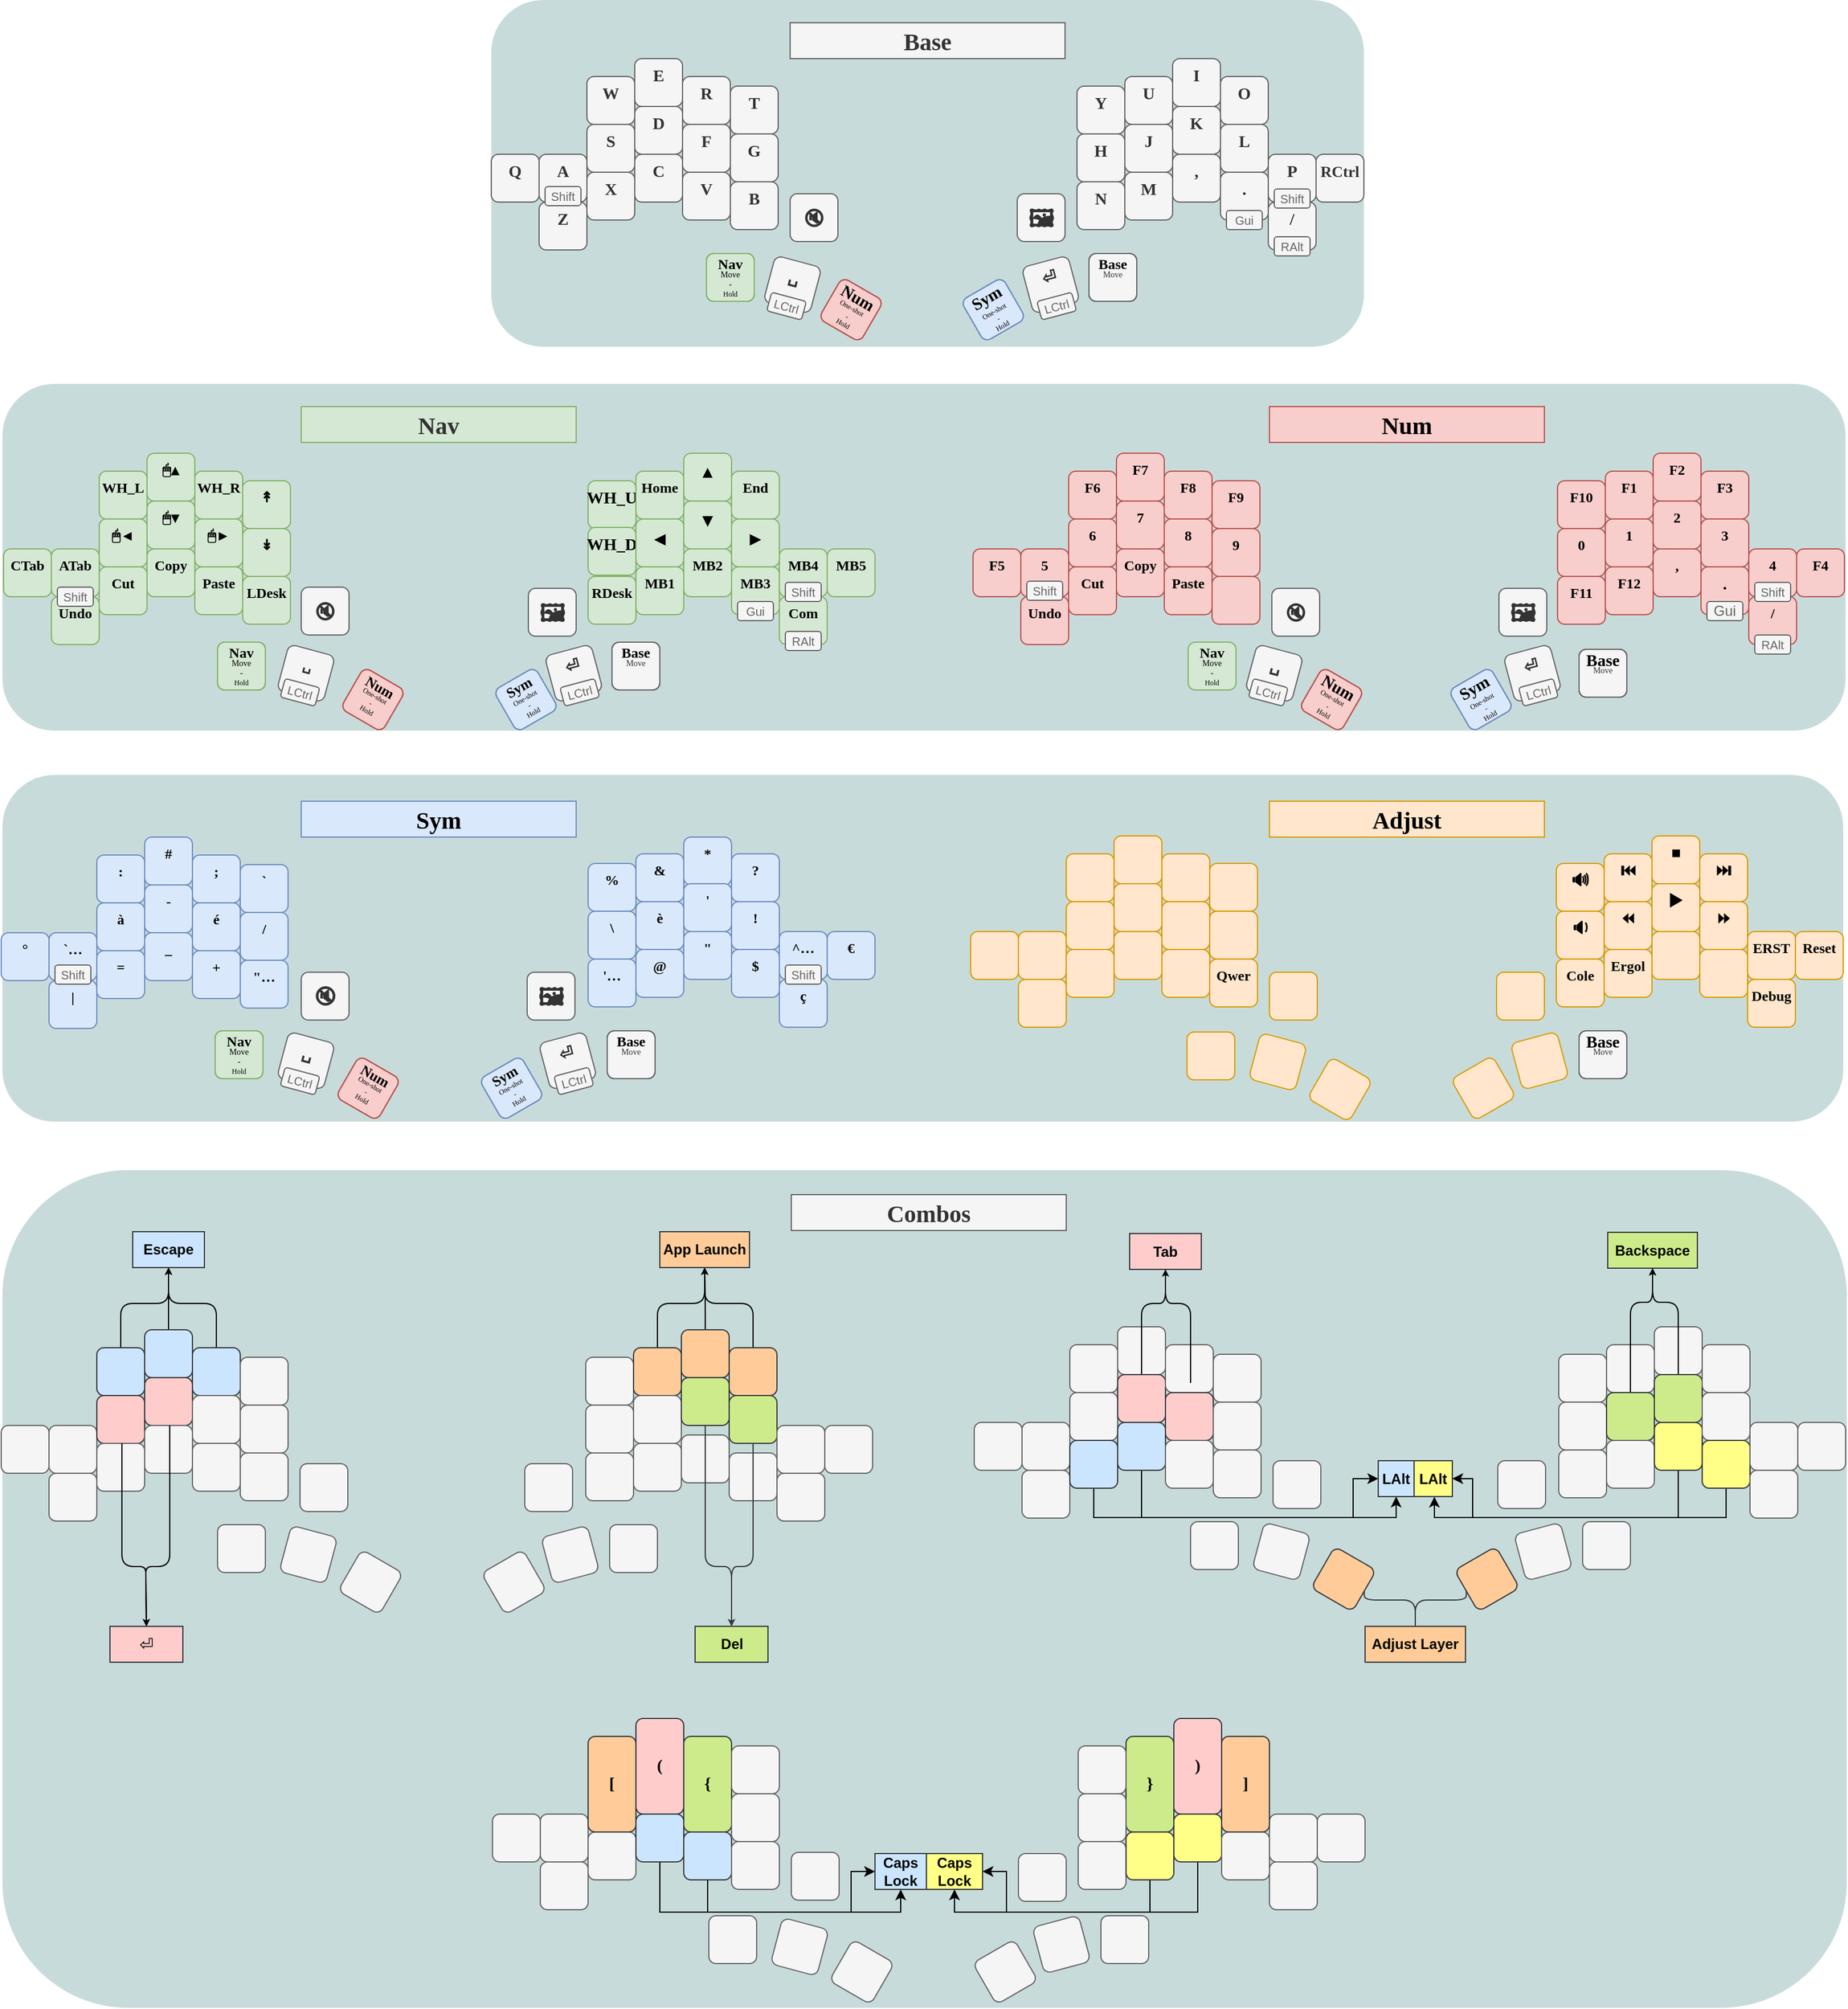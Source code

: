<mxfile version="20.8.3"><diagram id="_wBL4pmli7XuDBLvt3Pn" name="Layout"><mxGraphModel dx="1389" dy="479" grid="1" gridSize="10" guides="1" tooltips="1" connect="1" arrows="1" fold="1" page="0" pageScale="1" pageWidth="827" pageHeight="1169" math="0" shadow="0"><root><mxCell id="0"/><mxCell id="1" parent="0"/><mxCell id="YZfL3GaTUJMGvCunKnYX-1" value="" style="rounded=1;whiteSpace=wrap;html=1;fontSize=12;fillColor=#C8DBDB;strokeColor=none;" parent="1" vertex="1"><mxGeometry x="-330" y="1019.5" width="1543" height="700.5" as="geometry"/></mxCell><mxCell id="YZfL3GaTUJMGvCunKnYX-2" value="" style="rounded=1;whiteSpace=wrap;html=1;fontSize=12;fillColor=#C8DBDB;strokeColor=none;" parent="1" vertex="1"><mxGeometry x="79" y="41" width="730" height="290" as="geometry"/></mxCell><mxCell id="YZfL3GaTUJMGvCunKnYX-3" value="" style="rounded=1;whiteSpace=wrap;html=1;fontSize=12;fillColor=#C8DBDB;strokeColor=none;" parent="1" vertex="1"><mxGeometry x="-330" y="689" width="1540" height="290" as="geometry"/></mxCell><mxCell id="YZfL3GaTUJMGvCunKnYX-4" value="" style="rounded=1;whiteSpace=wrap;html=1;fontSize=12;fillColor=#C8DBDB;strokeColor=none;" parent="1" vertex="1"><mxGeometry x="-330" y="362" width="1542" height="290" as="geometry"/></mxCell><mxCell id="YZfL3GaTUJMGvCunKnYX-5" value="Q" style="whiteSpace=wrap;html=1;aspect=fixed;fontSize=14;fontFamily=Verdana;fontStyle=1;fillColor=#f5f5f5;rounded=1;strokeColor=#666666;fontColor=#333333;shadow=0;verticalAlign=top;" parent="1" vertex="1"><mxGeometry x="79" y="170" width="40" height="40" as="geometry"/></mxCell><mxCell id="YZfL3GaTUJMGvCunKnYX-6" value="A" style="whiteSpace=wrap;html=1;aspect=fixed;fontSize=14;fontFamily=Verdana;fontStyle=1;fillColor=#f5f5f5;rounded=1;strokeColor=#666666;fontColor=#333333;shadow=0;verticalAlign=top;" parent="1" vertex="1"><mxGeometry x="119" y="170" width="40" height="40" as="geometry"/></mxCell><mxCell id="YZfL3GaTUJMGvCunKnYX-7" value="W" style="whiteSpace=wrap;html=1;aspect=fixed;fontSize=14;fontFamily=Verdana;fontStyle=1;fillColor=#f5f5f5;rounded=1;strokeColor=#666666;fontColor=#333333;shadow=0;verticalAlign=top;" parent="1" vertex="1"><mxGeometry x="159" y="105" width="40" height="40" as="geometry"/></mxCell><mxCell id="YZfL3GaTUJMGvCunKnYX-8" value="E" style="whiteSpace=wrap;html=1;aspect=fixed;fontSize=14;fontFamily=Verdana;fontStyle=1;fillColor=#f5f5f5;rounded=1;strokeColor=#666666;fontColor=#333333;shadow=0;verticalAlign=top;" parent="1" vertex="1"><mxGeometry x="199" y="90" width="40" height="40" as="geometry"/></mxCell><mxCell id="YZfL3GaTUJMGvCunKnYX-9" value="S" style="whiteSpace=wrap;html=1;aspect=fixed;fontSize=14;fontFamily=Verdana;fontStyle=1;fillColor=#f5f5f5;rounded=1;strokeColor=#666666;fontColor=#333333;shadow=0;verticalAlign=top;" parent="1" vertex="1"><mxGeometry x="159" y="145" width="40" height="40" as="geometry"/></mxCell><mxCell id="YZfL3GaTUJMGvCunKnYX-10" value="D" style="whiteSpace=wrap;html=1;aspect=fixed;fontSize=14;fontFamily=Verdana;fontStyle=1;fillColor=#f5f5f5;rounded=1;strokeColor=#666666;fontColor=#333333;shadow=0;verticalAlign=top;" parent="1" vertex="1"><mxGeometry x="199" y="130" width="40" height="40" as="geometry"/></mxCell><mxCell id="YZfL3GaTUJMGvCunKnYX-11" value="Z" style="whiteSpace=wrap;html=1;aspect=fixed;fontSize=14;fontFamily=Verdana;fontStyle=1;fillColor=#f5f5f5;rounded=1;strokeColor=#666666;fontColor=#333333;shadow=0;verticalAlign=top;" parent="1" vertex="1"><mxGeometry x="119" y="210" width="40" height="40" as="geometry"/></mxCell><mxCell id="YZfL3GaTUJMGvCunKnYX-12" value="X" style="whiteSpace=wrap;html=1;aspect=fixed;fontSize=14;fontFamily=Verdana;fontStyle=1;fillColor=#f5f5f5;rounded=1;strokeColor=#666666;fontColor=#333333;shadow=0;verticalAlign=top;" parent="1" vertex="1"><mxGeometry x="159" y="185" width="40" height="40" as="geometry"/></mxCell><mxCell id="YZfL3GaTUJMGvCunKnYX-13" value="C" style="whiteSpace=wrap;html=1;aspect=fixed;fontSize=14;fontFamily=Verdana;fontStyle=1;fillColor=#f5f5f5;rounded=1;strokeColor=#666666;fontColor=#333333;shadow=0;verticalAlign=top;" parent="1" vertex="1"><mxGeometry x="199" y="170" width="40" height="40" as="geometry"/></mxCell><mxCell id="YZfL3GaTUJMGvCunKnYX-14" value="&lt;span class=&quot;box&quot; style=&quot;font-size: 14px;&quot;&gt;␣&lt;/span&gt;" style="whiteSpace=wrap;html=1;aspect=fixed;rotation=15;fontSize=14;fontFamily=Verdana;fontStyle=1;fillColor=#f5f5f5;strokeColor=#666666;rounded=1;fontColor=#333333;verticalAlign=top;shadow=0;" parent="1" vertex="1"><mxGeometry x="311" y="259" width="40" height="40" as="geometry"/></mxCell><mxCell id="YZfL3GaTUJMGvCunKnYX-15" value="Y" style="whiteSpace=wrap;html=1;aspect=fixed;fontSize=14;fontFamily=Verdana;fontStyle=1;fillColor=#f5f5f5;rounded=1;strokeColor=#666666;fontColor=#333333;shadow=0;verticalAlign=top;" parent="1" vertex="1"><mxGeometry x="569" y="113" width="40" height="40" as="geometry"/></mxCell><mxCell id="YZfL3GaTUJMGvCunKnYX-16" value="U" style="whiteSpace=wrap;html=1;aspect=fixed;fontSize=14;fontFamily=Verdana;fontStyle=1;fillColor=#f5f5f5;rounded=1;strokeColor=#666666;fontColor=#333333;shadow=0;verticalAlign=top;" parent="1" vertex="1"><mxGeometry x="609" y="105" width="40" height="40" as="geometry"/></mxCell><mxCell id="YZfL3GaTUJMGvCunKnYX-17" value="I" style="whiteSpace=wrap;html=1;aspect=fixed;fontSize=14;fontFamily=Verdana;fontStyle=1;fillColor=#f5f5f5;rounded=1;strokeColor=#666666;fontColor=#333333;shadow=0;verticalAlign=top;" parent="1" vertex="1"><mxGeometry x="649" y="90" width="40" height="40" as="geometry"/></mxCell><mxCell id="YZfL3GaTUJMGvCunKnYX-18" value="H" style="whiteSpace=wrap;html=1;aspect=fixed;fontSize=14;fontFamily=Verdana;fontStyle=1;fillColor=#f5f5f5;rounded=1;strokeColor=#666666;fontColor=#333333;shadow=0;verticalAlign=top;" parent="1" vertex="1"><mxGeometry x="569" y="153" width="40" height="40" as="geometry"/></mxCell><mxCell id="YZfL3GaTUJMGvCunKnYX-19" value="J" style="whiteSpace=wrap;html=1;aspect=fixed;fontSize=14;fontFamily=Verdana;fontStyle=1;fillColor=#f5f5f5;rounded=1;strokeColor=#666666;fontColor=#333333;shadow=0;verticalAlign=top;" parent="1" vertex="1"><mxGeometry x="609" y="145" width="40" height="40" as="geometry"/></mxCell><mxCell id="YZfL3GaTUJMGvCunKnYX-20" value="K" style="whiteSpace=wrap;html=1;aspect=fixed;fontSize=14;fontFamily=Verdana;fontStyle=1;fillColor=#f5f5f5;rounded=1;strokeColor=#666666;fontColor=#333333;shadow=0;verticalAlign=top;" parent="1" vertex="1"><mxGeometry x="649" y="130" width="40" height="40" as="geometry"/></mxCell><mxCell id="YZfL3GaTUJMGvCunKnYX-21" value="N" style="whiteSpace=wrap;html=1;aspect=fixed;fontSize=14;fontFamily=Verdana;fontStyle=1;fillColor=#f5f5f5;rounded=1;strokeColor=#666666;fontColor=#333333;shadow=0;verticalAlign=top;" parent="1" vertex="1"><mxGeometry x="569" y="193" width="40" height="40" as="geometry"/></mxCell><mxCell id="YZfL3GaTUJMGvCunKnYX-22" value="M" style="whiteSpace=wrap;html=1;aspect=fixed;fontSize=14;fontFamily=Verdana;fontStyle=1;fillColor=#f5f5f5;rounded=1;strokeColor=#666666;fontColor=#333333;shadow=0;verticalAlign=top;" parent="1" vertex="1"><mxGeometry x="609" y="185" width="40" height="40" as="geometry"/></mxCell><mxCell id="YZfL3GaTUJMGvCunKnYX-23" value="," style="whiteSpace=wrap;html=1;aspect=fixed;fontSize=14;fontFamily=Verdana;fontStyle=1;fillColor=#f5f5f5;rounded=1;strokeColor=#666666;fontColor=#333333;shadow=0;verticalAlign=top;" parent="1" vertex="1"><mxGeometry x="649" y="170" width="40" height="40" as="geometry"/></mxCell><mxCell id="YZfL3GaTUJMGvCunKnYX-25" value="&lt;span class=&quot;box&quot; style=&quot;font-size: 14px;&quot;&gt;⏎&lt;/span&gt;" style="whiteSpace=wrap;html=1;aspect=fixed;rotation=-15;fontSize=14;fontFamily=Verdana;fontStyle=1;fillColor=#f5f5f5;strokeColor=#666666;rounded=1;fontColor=#333333;shadow=0;verticalAlign=top;" parent="1" vertex="1"><mxGeometry x="527" y="259" width="40" height="40" as="geometry"/></mxCell><mxCell id="YZfL3GaTUJMGvCunKnYX-26" value="&lt;span style=&quot;font-size: 20px;&quot;&gt;Base&lt;/span&gt;" style="rounded=0;whiteSpace=wrap;html=1;fontFamily=Verdana;fontSize=20;fontColor=#333333;fillColor=#f5f5f5;strokeColor=#666666;fontStyle=1" parent="1" vertex="1"><mxGeometry x="329" y="60" width="230" height="30" as="geometry"/></mxCell><mxCell id="YZfL3GaTUJMGvCunKnYX-27" value="&lt;div style=&quot;font-size: 20px;&quot;&gt;&lt;span style=&quot;font-size: 20px;&quot;&gt;Sym&lt;/span&gt;&lt;/div&gt;" style="rounded=0;whiteSpace=wrap;html=1;fontFamily=Verdana;fontSize=20;fillColor=#dae8fc;strokeColor=#6c8ebf;fontStyle=1;" parent="1" vertex="1"><mxGeometry x="-80" y="711" width="230" height="30" as="geometry"/></mxCell><mxCell id="YZfL3GaTUJMGvCunKnYX-28" value="Adjust" style="rounded=0;whiteSpace=wrap;html=1;fontFamily=Verdana;fontSize=20;fontStyle=1;fillColor=#ffe6cc;strokeColor=#d79b00;" parent="1" vertex="1"><mxGeometry x="730" y="711" width="230" height="30" as="geometry"/></mxCell><mxCell id="YZfL3GaTUJMGvCunKnYX-29" value="Base" style="whiteSpace=wrap;html=1;aspect=fixed;rounded=1;shadow=0;glass=0;sketch=0;fontFamily=Verdana;fontSize=12;fillColor=#f5f5f5;strokeColor=#666666;fontColor=#000000;verticalAlign=top;fontStyle=1;spacingTop=-5;" parent="1" vertex="1"><mxGeometry x="579" y="253" width="40" height="40" as="geometry"/></mxCell><mxCell id="YZfL3GaTUJMGvCunKnYX-30" value="&lt;font style=&quot;font-size: 20px;&quot; color=&quot;#333333&quot;&gt;Nav&lt;/font&gt;" style="rounded=0;whiteSpace=wrap;html=1;fontFamily=Verdana;fontSize=20;fontStyle=1;fillColor=#d5e8d4;strokeColor=#82b366;" parent="1" vertex="1"><mxGeometry x="-80" y="381" width="230" height="30" as="geometry"/></mxCell><mxCell id="YZfL3GaTUJMGvCunKnYX-31" value="&lt;div style=&quot;font-size: 20px;&quot;&gt;Num&lt;/div&gt;" style="rounded=0;whiteSpace=wrap;html=1;fontFamily=Verdana;fontSize=20;fillColor=#f8cecc;strokeColor=#b85450;fontStyle=1" parent="1" vertex="1"><mxGeometry x="730" y="381" width="230" height="30" as="geometry"/></mxCell><mxCell id="YZfL3GaTUJMGvCunKnYX-32" value="Nav" style="whiteSpace=wrap;html=1;aspect=fixed;rotation=0;fontSize=12;fontFamily=Verdana;fontStyle=1;fillColor=#d5e8d4;strokeColor=#82b366;rounded=1;shadow=0;verticalAlign=top;spacingTop=-5;" parent="1" vertex="1"><mxGeometry x="259" y="253" width="40" height="40" as="geometry"/></mxCell><mxCell id="YZfL3GaTUJMGvCunKnYX-33" value="🔇" style="whiteSpace=wrap;html=1;aspect=fixed;fontSize=15;fontFamily=Verdana;fontStyle=1;fillColor=#f5f5f5;rounded=1;strokeColor=#666666;fontColor=#333333;shadow=0;verticalAlign=middle;" parent="1" vertex="1"><mxGeometry x="329" y="203" width="40" height="40" as="geometry"/></mxCell><mxCell id="YZfL3GaTUJMGvCunKnYX-34" value="🖼️" style="whiteSpace=wrap;html=1;aspect=fixed;fontSize=20;fontFamily=Verdana;fontStyle=1;fillColor=#f5f5f5;rounded=1;strokeColor=#666666;fontColor=#333333;shadow=0;verticalAlign=middle;" parent="1" vertex="1"><mxGeometry x="519" y="203" width="40" height="40" as="geometry"/></mxCell><mxCell id="YZfL3GaTUJMGvCunKnYX-39" value="LCtrl" style="rounded=1;whiteSpace=wrap;html=1;shadow=0;glass=0;sketch=0;fontSize=10;fillColor=#f5f5f5;align=center;verticalAlign=middle;labelBorderColor=none;fontColor=#666666;strokeColor=#666666;rotation=15;" parent="1" vertex="1"><mxGeometry x="311" y="289" width="30" height="16" as="geometry"/></mxCell><mxCell id="YZfL3GaTUJMGvCunKnYX-40" value="LCtrl" style="rounded=1;whiteSpace=wrap;html=1;shadow=0;glass=0;sketch=0;fontSize=10;fillColor=#f5f5f5;align=center;verticalAlign=middle;labelBorderColor=none;fontColor=#666666;strokeColor=#666666;rotation=-15;" parent="1" vertex="1"><mxGeometry x="537" y="289" width="30" height="16" as="geometry"/></mxCell><mxCell id="YZfL3GaTUJMGvCunKnYX-41" value="R" style="whiteSpace=wrap;html=1;aspect=fixed;fontSize=14;fontFamily=Verdana;fontStyle=1;fillColor=#f5f5f5;rounded=1;strokeColor=#666666;fontColor=#333333;shadow=0;verticalAlign=top;" parent="1" vertex="1"><mxGeometry x="239" y="105" width="40" height="40" as="geometry"/></mxCell><mxCell id="YZfL3GaTUJMGvCunKnYX-42" value="T" style="whiteSpace=wrap;html=1;aspect=fixed;fontSize=14;fontFamily=Verdana;fontStyle=1;fillColor=#f5f5f5;rounded=1;strokeColor=#666666;fontColor=#333333;shadow=0;verticalAlign=top;" parent="1" vertex="1"><mxGeometry x="279" y="113" width="40" height="40" as="geometry"/></mxCell><mxCell id="YZfL3GaTUJMGvCunKnYX-43" value="F" style="whiteSpace=wrap;html=1;aspect=fixed;fontSize=14;fontFamily=Verdana;fontStyle=1;fillColor=#f5f5f5;rounded=1;strokeColor=#666666;fontColor=#333333;shadow=0;verticalAlign=top;" parent="1" vertex="1"><mxGeometry x="239" y="145" width="40" height="40" as="geometry"/></mxCell><mxCell id="YZfL3GaTUJMGvCunKnYX-44" value="G" style="whiteSpace=wrap;html=1;aspect=fixed;fontSize=14;fontFamily=Verdana;fontStyle=1;fillColor=#f5f5f5;rounded=1;strokeColor=#666666;fontColor=#333333;shadow=0;verticalAlign=top;" parent="1" vertex="1"><mxGeometry x="279" y="153" width="40" height="40" as="geometry"/></mxCell><mxCell id="YZfL3GaTUJMGvCunKnYX-45" value="V" style="whiteSpace=wrap;html=1;aspect=fixed;fontSize=14;fontFamily=Verdana;fontStyle=1;fillColor=#f5f5f5;rounded=1;strokeColor=#666666;fontColor=#333333;shadow=0;verticalAlign=top;" parent="1" vertex="1"><mxGeometry x="239" y="185" width="40" height="40" as="geometry"/></mxCell><mxCell id="YZfL3GaTUJMGvCunKnYX-46" value="B" style="whiteSpace=wrap;html=1;aspect=fixed;fontSize=14;fontFamily=Verdana;fontStyle=1;fillColor=#f5f5f5;rounded=1;strokeColor=#666666;fontColor=#333333;shadow=0;verticalAlign=top;" parent="1" vertex="1"><mxGeometry x="279" y="193" width="40" height="40" as="geometry"/></mxCell><mxCell id="YZfL3GaTUJMGvCunKnYX-47" value="O" style="whiteSpace=wrap;html=1;aspect=fixed;fontSize=14;fontFamily=Verdana;fontStyle=1;fillColor=#f5f5f5;rounded=1;strokeColor=#666666;fontColor=#333333;shadow=0;verticalAlign=top;" parent="1" vertex="1"><mxGeometry x="689" y="105" width="40" height="40" as="geometry"/></mxCell><mxCell id="YZfL3GaTUJMGvCunKnYX-48" value="L" style="whiteSpace=wrap;html=1;aspect=fixed;fontSize=14;fontFamily=Verdana;fontStyle=1;fillColor=#f5f5f5;rounded=1;strokeColor=#666666;fontColor=#333333;shadow=0;verticalAlign=top;" parent="1" vertex="1"><mxGeometry x="689" y="145" width="40" height="40" as="geometry"/></mxCell><mxCell id="YZfL3GaTUJMGvCunKnYX-49" value="." style="whiteSpace=wrap;html=1;aspect=fixed;fontSize=14;fontFamily=Verdana;fontStyle=1;fillColor=#f5f5f5;rounded=1;strokeColor=#666666;fontColor=#333333;shadow=0;verticalAlign=top;" parent="1" vertex="1"><mxGeometry x="689" y="185" width="40" height="40" as="geometry"/></mxCell><mxCell id="YZfL3GaTUJMGvCunKnYX-50" value="P" style="whiteSpace=wrap;html=1;aspect=fixed;fontSize=14;fontFamily=Verdana;fontStyle=1;fillColor=#f5f5f5;rounded=1;strokeColor=#666666;fontColor=#333333;shadow=0;verticalAlign=top;" parent="1" vertex="1"><mxGeometry x="729" y="170" width="40" height="40" as="geometry"/></mxCell><mxCell id="YZfL3GaTUJMGvCunKnYX-51" value="&lt;div style=&quot;font-size: 13px;&quot;&gt;&lt;font style=&quot;font-size: 13px;&quot;&gt;RCtrl&lt;/font&gt;&lt;/div&gt;" style="whiteSpace=wrap;html=1;aspect=fixed;fontSize=14;fontFamily=Verdana;fontStyle=1;fillColor=#f5f5f5;rounded=1;strokeColor=#666666;fontColor=#333333;shadow=0;verticalAlign=top;" parent="1" vertex="1"><mxGeometry x="769" y="170" width="40" height="40" as="geometry"/></mxCell><mxCell id="YZfL3GaTUJMGvCunKnYX-52" value="/" style="whiteSpace=wrap;html=1;aspect=fixed;fontSize=14;fontFamily=Verdana;fontStyle=1;fillColor=#f5f5f5;rounded=1;strokeColor=#666666;fontColor=#333333;verticalAlign=top;shadow=0;" parent="1" vertex="1"><mxGeometry x="729" y="210" width="40" height="40" as="geometry"/></mxCell><mxCell id="YZfL3GaTUJMGvCunKnYX-53" value="&lt;font style=&quot;font-size: 10px;&quot;&gt;Shift&lt;/font&gt;" style="rounded=1;whiteSpace=wrap;html=1;shadow=0;glass=0;sketch=0;fontSize=10;fillColor=#f5f5f5;align=center;verticalAlign=middle;labelBorderColor=none;fontColor=#666666;strokeColor=#666666;" parent="1" vertex="1"><mxGeometry x="734" y="199" width="30" height="16" as="geometry"/></mxCell><mxCell id="YZfL3GaTUJMGvCunKnYX-54" value="Gui" style="rounded=1;whiteSpace=wrap;html=1;shadow=0;glass=0;sketch=0;fontSize=10;fillColor=#f5f5f5;align=center;verticalAlign=middle;labelBorderColor=none;fontColor=#666666;strokeColor=#666666;" parent="1" vertex="1"><mxGeometry x="694" y="217" width="30" height="16" as="geometry"/></mxCell><mxCell id="YZfL3GaTUJMGvCunKnYX-55" value="&lt;font style=&quot;font-size: 10px;&quot;&gt;RAlt&lt;/font&gt;" style="rounded=1;whiteSpace=wrap;html=1;shadow=0;glass=0;sketch=0;fontSize=10;fillColor=#f5f5f5;align=center;verticalAlign=middle;labelBorderColor=none;fontColor=#666666;strokeColor=#666666;" parent="1" vertex="1"><mxGeometry x="734" y="239" width="30" height="16" as="geometry"/></mxCell><mxCell id="YZfL3GaTUJMGvCunKnYX-56" value="CTab" style="whiteSpace=wrap;html=1;aspect=fixed;fontSize=12;fontFamily=Verdana;fontStyle=1;fillColor=#d5e8d4;rounded=1;strokeColor=#82b366;shadow=0;verticalAlign=top;" parent="1" vertex="1"><mxGeometry x="-329" y="500" width="40" height="40" as="geometry"/></mxCell><mxCell id="YZfL3GaTUJMGvCunKnYX-57" value="ATab" style="whiteSpace=wrap;html=1;aspect=fixed;fontSize=12;fontFamily=Verdana;fontStyle=1;fillColor=#d5e8d4;rounded=1;strokeColor=#82b366;shadow=0;verticalAlign=top;" parent="1" vertex="1"><mxGeometry x="-289" y="500" width="40" height="40" as="geometry"/></mxCell><mxCell id="YZfL3GaTUJMGvCunKnYX-58" value="WH_L" style="whiteSpace=wrap;html=1;aspect=fixed;fontSize=12;fontFamily=Verdana;fontStyle=1;fillColor=#d5e8d4;rounded=1;strokeColor=#82b366;shadow=0;verticalAlign=top;" parent="1" vertex="1"><mxGeometry x="-249" y="435" width="40" height="40" as="geometry"/></mxCell><mxCell id="YZfL3GaTUJMGvCunKnYX-59" value="🖱&lt;code style=&quot;font-size: 12px;&quot;&gt;▲&lt;/code&gt;" style="whiteSpace=wrap;html=1;aspect=fixed;fontSize=12;fontFamily=Verdana;fontStyle=1;fillColor=#d5e8d4;rounded=1;strokeColor=#82b366;shadow=0;verticalAlign=top;" parent="1" vertex="1"><mxGeometry x="-209" y="420" width="40" height="40" as="geometry"/></mxCell><mxCell id="YZfL3GaTUJMGvCunKnYX-60" value="🖱◄" style="whiteSpace=wrap;html=1;aspect=fixed;fontSize=12;fontFamily=Verdana;fontStyle=1;fillColor=#d5e8d4;rounded=1;strokeColor=#82b366;shadow=0;verticalAlign=top;" parent="1" vertex="1"><mxGeometry x="-249" y="475" width="40" height="40" as="geometry"/></mxCell><mxCell id="YZfL3GaTUJMGvCunKnYX-61" value="🖱&lt;code style=&quot;font-size: 12px;&quot;&gt;▼&lt;/code&gt;" style="whiteSpace=wrap;html=1;aspect=fixed;fontSize=12;fontFamily=Verdana;fontStyle=1;fillColor=#d5e8d4;rounded=1;strokeColor=#82b366;shadow=0;verticalAlign=top;" parent="1" vertex="1"><mxGeometry x="-209" y="460" width="40" height="40" as="geometry"/></mxCell><mxCell id="YZfL3GaTUJMGvCunKnYX-62" value="Undo" style="whiteSpace=wrap;html=1;aspect=fixed;fontSize=12;fontFamily=Verdana;fontStyle=1;fillColor=#d5e8d4;rounded=1;strokeColor=#82b366;shadow=0;verticalAlign=top;" parent="1" vertex="1"><mxGeometry x="-289" y="540" width="40" height="40" as="geometry"/></mxCell><mxCell id="YZfL3GaTUJMGvCunKnYX-63" value="Cut" style="whiteSpace=wrap;html=1;aspect=fixed;fontSize=12;fontFamily=Verdana;fontStyle=1;fillColor=#d5e8d4;rounded=1;strokeColor=#82b366;shadow=0;verticalAlign=top;" parent="1" vertex="1"><mxGeometry x="-249" y="515" width="40" height="40" as="geometry"/></mxCell><mxCell id="YZfL3GaTUJMGvCunKnYX-64" value="Copy" style="whiteSpace=wrap;html=1;aspect=fixed;fontSize=12;fontFamily=Verdana;fontStyle=1;fillColor=#d5e8d4;rounded=1;strokeColor=#82b366;shadow=0;verticalAlign=top;" parent="1" vertex="1"><mxGeometry x="-209" y="500" width="40" height="40" as="geometry"/></mxCell><mxCell id="YZfL3GaTUJMGvCunKnYX-65" value="WH_U" style="whiteSpace=wrap;html=1;aspect=fixed;fontSize=14;fontFamily=Verdana;fontStyle=1;fillColor=#d5e8d4;rounded=1;strokeColor=#82b366;shadow=0;verticalAlign=top;align=center;" parent="1" vertex="1"><mxGeometry x="160" y="443" width="40" height="40" as="geometry"/></mxCell><mxCell id="YZfL3GaTUJMGvCunKnYX-66" value="Home" style="whiteSpace=wrap;html=1;aspect=fixed;fontSize=12;fontFamily=Verdana;fontStyle=1;fillColor=#d5e8d4;rounded=1;strokeColor=#82b366;shadow=0;verticalAlign=top;" parent="1" vertex="1"><mxGeometry x="200" y="435" width="40" height="40" as="geometry"/></mxCell><mxCell id="YZfL3GaTUJMGvCunKnYX-67" value="&lt;code&gt;▲&lt;/code&gt;" style="whiteSpace=wrap;html=1;aspect=fixed;fontSize=14;fontFamily=Verdana;fontStyle=1;fillColor=#d5e8d4;rounded=1;strokeColor=#82b366;shadow=0;verticalAlign=top;" parent="1" vertex="1"><mxGeometry x="240" y="420" width="40" height="40" as="geometry"/></mxCell><mxCell id="YZfL3GaTUJMGvCunKnYX-68" value="WH_D" style="whiteSpace=wrap;html=1;aspect=fixed;fontSize=14;fontFamily=Verdana;fontStyle=1;fillColor=#d5e8d4;rounded=1;strokeColor=#82b366;shadow=0;verticalAlign=top;" parent="1" vertex="1"><mxGeometry x="160" y="482" width="40" height="40" as="geometry"/></mxCell><mxCell id="YZfL3GaTUJMGvCunKnYX-69" value="◄" style="whiteSpace=wrap;html=1;aspect=fixed;fontSize=16;fontFamily=Verdana;fontStyle=1;fillColor=#d5e8d4;rounded=1;strokeColor=#82b366;shadow=0;verticalAlign=top;" parent="1" vertex="1"><mxGeometry x="200" y="475" width="40" height="40" as="geometry"/></mxCell><mxCell id="YZfL3GaTUJMGvCunKnYX-70" value="&lt;code style=&quot;font-size: 15px;&quot;&gt;▼&lt;/code&gt;" style="whiteSpace=wrap;html=1;aspect=fixed;fontSize=15;fontFamily=Verdana;fontStyle=1;fillColor=#d5e8d4;rounded=1;strokeColor=#82b366;shadow=0;verticalAlign=top;" parent="1" vertex="1"><mxGeometry x="240" y="460" width="40" height="40" as="geometry"/></mxCell><mxCell id="YZfL3GaTUJMGvCunKnYX-71" value="RDesk" style="whiteSpace=wrap;html=1;aspect=fixed;fontSize=12;fontFamily=Verdana;fontStyle=1;fillColor=#d5e8d4;rounded=1;strokeColor=#82b366;shadow=0;verticalAlign=top;" parent="1" vertex="1"><mxGeometry x="160" y="523" width="40" height="40" as="geometry"/></mxCell><mxCell id="YZfL3GaTUJMGvCunKnYX-72" value="MB1" style="whiteSpace=wrap;html=1;aspect=fixed;fontSize=12;fontFamily=Verdana;fontStyle=1;fillColor=#d5e8d4;rounded=1;strokeColor=#82b366;shadow=0;verticalAlign=top;" parent="1" vertex="1"><mxGeometry x="200" y="515" width="40" height="40" as="geometry"/></mxCell><mxCell id="YZfL3GaTUJMGvCunKnYX-73" value="MB2" style="whiteSpace=wrap;html=1;aspect=fixed;fontSize=12;fontFamily=Verdana;fontStyle=1;fillColor=#d5e8d4;rounded=1;strokeColor=#82b366;shadow=0;verticalAlign=top;" parent="1" vertex="1"><mxGeometry x="240" y="500" width="40" height="40" as="geometry"/></mxCell><mxCell id="YZfL3GaTUJMGvCunKnYX-74" value="&lt;div&gt;🔇&lt;/div&gt;" style="whiteSpace=wrap;html=1;aspect=fixed;fontSize=15;fontFamily=Verdana;fontStyle=1;fillColor=#f5f5f5;rounded=1;strokeColor=#666666;fontColor=#333333;shadow=0;verticalAlign=middle;" parent="1" vertex="1"><mxGeometry x="-80" y="532" width="40" height="40" as="geometry"/></mxCell><mxCell id="YZfL3GaTUJMGvCunKnYX-75" value="🖼️" style="whiteSpace=wrap;html=1;aspect=fixed;fontSize=20;fontFamily=Verdana;fontStyle=1;fillColor=#f5f5f5;rounded=1;strokeColor=#666666;fontColor=#333333;shadow=0;verticalAlign=middle;" parent="1" vertex="1"><mxGeometry x="110" y="533" width="40" height="40" as="geometry"/></mxCell><mxCell id="YZfL3GaTUJMGvCunKnYX-79" value="WH_R" style="whiteSpace=wrap;html=1;aspect=fixed;fontSize=12;fontFamily=Verdana;fontStyle=1;fillColor=#d5e8d4;rounded=1;strokeColor=#82b366;shadow=0;verticalAlign=top;" parent="1" vertex="1"><mxGeometry x="-169" y="435" width="40" height="40" as="geometry"/></mxCell><mxCell id="YZfL3GaTUJMGvCunKnYX-80" value="↟" style="whiteSpace=wrap;html=1;aspect=fixed;fontSize=12;fontFamily=Verdana;fontStyle=1;fillColor=#d5e8d4;rounded=1;strokeColor=#82b366;shadow=0;verticalAlign=top;" parent="1" vertex="1"><mxGeometry x="-129" y="443" width="40" height="40" as="geometry"/></mxCell><mxCell id="YZfL3GaTUJMGvCunKnYX-81" value="🖱►" style="whiteSpace=wrap;html=1;aspect=fixed;fontSize=12;fontFamily=Verdana;fontStyle=1;fillColor=#d5e8d4;rounded=1;strokeColor=#82b366;shadow=0;verticalAlign=top;" parent="1" vertex="1"><mxGeometry x="-169" y="475" width="40" height="40" as="geometry"/></mxCell><mxCell id="YZfL3GaTUJMGvCunKnYX-82" value="&lt;span class=&quot;box&quot;&gt;↡&lt;/span&gt;" style="whiteSpace=wrap;html=1;aspect=fixed;fontSize=12;fontFamily=Verdana;fontStyle=1;fillColor=#d5e8d4;rounded=1;strokeColor=#82b366;shadow=0;verticalAlign=top;" parent="1" vertex="1"><mxGeometry x="-129" y="483" width="40" height="40" as="geometry"/></mxCell><mxCell id="YZfL3GaTUJMGvCunKnYX-83" value="Paste" style="whiteSpace=wrap;html=1;aspect=fixed;fontSize=12;fontFamily=Verdana;fontStyle=1;fillColor=#d5e8d4;rounded=1;strokeColor=#82b366;shadow=0;verticalAlign=top;" parent="1" vertex="1"><mxGeometry x="-169" y="515" width="40" height="40" as="geometry"/></mxCell><mxCell id="YZfL3GaTUJMGvCunKnYX-84" value="LDesk" style="whiteSpace=wrap;html=1;aspect=fixed;fontSize=12;fontFamily=Verdana;fontStyle=1;fillColor=#d5e8d4;rounded=1;strokeColor=#82b366;shadow=0;verticalAlign=top;" parent="1" vertex="1"><mxGeometry x="-129" y="523" width="40" height="40" as="geometry"/></mxCell><mxCell id="YZfL3GaTUJMGvCunKnYX-85" value="End" style="whiteSpace=wrap;html=1;aspect=fixed;fontSize=12;fontFamily=Verdana;fontStyle=1;fillColor=#d5e8d4;rounded=1;strokeColor=#82b366;shadow=0;verticalAlign=top;" parent="1" vertex="1"><mxGeometry x="280" y="435" width="40" height="40" as="geometry"/></mxCell><mxCell id="YZfL3GaTUJMGvCunKnYX-86" value="►" style="whiteSpace=wrap;html=1;aspect=fixed;fontSize=16;fontFamily=Verdana;fontStyle=1;fillColor=#d5e8d4;rounded=1;strokeColor=#82b366;shadow=0;verticalAlign=top;" parent="1" vertex="1"><mxGeometry x="280" y="475" width="40" height="40" as="geometry"/></mxCell><mxCell id="YZfL3GaTUJMGvCunKnYX-87" value="MB3" style="whiteSpace=wrap;html=1;aspect=fixed;fontSize=12;fontFamily=Verdana;fontStyle=1;fillColor=#d5e8d4;rounded=1;strokeColor=#82b366;shadow=0;verticalAlign=top;" parent="1" vertex="1"><mxGeometry x="280" y="515" width="40" height="40" as="geometry"/></mxCell><mxCell id="YZfL3GaTUJMGvCunKnYX-88" value="MB4" style="whiteSpace=wrap;html=1;aspect=fixed;fontSize=12;fontFamily=Verdana;fontStyle=1;fillColor=#d5e8d4;rounded=1;strokeColor=#82b366;shadow=0;verticalAlign=top;" parent="1" vertex="1"><mxGeometry x="320" y="500" width="40" height="40" as="geometry"/></mxCell><mxCell id="YZfL3GaTUJMGvCunKnYX-89" value="MB5" style="whiteSpace=wrap;html=1;aspect=fixed;fontSize=12;fontFamily=Verdana;fontStyle=1;fillColor=#d5e8d4;rounded=1;strokeColor=#82b366;shadow=0;verticalAlign=top;" parent="1" vertex="1"><mxGeometry x="360" y="500" width="40" height="40" as="geometry"/></mxCell><mxCell id="YZfL3GaTUJMGvCunKnYX-90" value="Com" style="whiteSpace=wrap;html=1;aspect=fixed;fontSize=12;fontFamily=Verdana;fontStyle=1;fillColor=#d5e8d4;rounded=1;strokeColor=#82b366;verticalAlign=top;shadow=0;" parent="1" vertex="1"><mxGeometry x="320" y="540" width="40" height="40" as="geometry"/></mxCell><mxCell id="YZfL3GaTUJMGvCunKnYX-91" value="&lt;font style=&quot;font-size: 10px;&quot;&gt;Shift&lt;/font&gt;" style="rounded=1;whiteSpace=wrap;html=1;shadow=0;glass=0;sketch=0;fontSize=10;fillColor=#f5f5f5;align=center;verticalAlign=middle;labelBorderColor=none;fontColor=#666666;strokeColor=#666666;" parent="1" vertex="1"><mxGeometry x="325" y="528" width="30" height="16" as="geometry"/></mxCell><mxCell id="YZfL3GaTUJMGvCunKnYX-92" value="Gui" style="rounded=1;whiteSpace=wrap;html=1;shadow=0;glass=0;sketch=0;fontSize=10;fillColor=#f5f5f5;align=center;verticalAlign=middle;labelBorderColor=none;fontColor=#666666;strokeColor=#666666;" parent="1" vertex="1"><mxGeometry x="285" y="544" width="30" height="16" as="geometry"/></mxCell><mxCell id="YZfL3GaTUJMGvCunKnYX-93" value="&lt;font style=&quot;font-size: 10px;&quot;&gt;RAlt&lt;/font&gt;" style="rounded=1;whiteSpace=wrap;html=1;shadow=0;glass=0;sketch=0;fontSize=10;align=center;verticalAlign=middle;labelBorderColor=none;fillColor=#F5F5F5;fontColor=#666666;strokeColor=#666666;" parent="1" vertex="1"><mxGeometry x="325" y="569" width="30" height="16" as="geometry"/></mxCell><mxCell id="YZfL3GaTUJMGvCunKnYX-94" value="F5" style="whiteSpace=wrap;html=1;aspect=fixed;fontSize=12;fontFamily=Verdana;fontStyle=1;fillColor=#f8cecc;rounded=1;strokeColor=#b85450;shadow=0;verticalAlign=top;" parent="1" vertex="1"><mxGeometry x="482" y="500" width="40" height="40" as="geometry"/></mxCell><mxCell id="YZfL3GaTUJMGvCunKnYX-95" value="5" style="whiteSpace=wrap;html=1;aspect=fixed;fontSize=12;fontFamily=Verdana;fontStyle=1;fillColor=#f8cecc;rounded=1;strokeColor=#b85450;shadow=0;verticalAlign=top;" parent="1" vertex="1"><mxGeometry x="522" y="500" width="40" height="40" as="geometry"/></mxCell><mxCell id="YZfL3GaTUJMGvCunKnYX-96" value="F6" style="whiteSpace=wrap;html=1;aspect=fixed;fontSize=12;fontFamily=Verdana;fontStyle=1;fillColor=#f8cecc;rounded=1;strokeColor=#b85450;shadow=0;verticalAlign=top;" parent="1" vertex="1"><mxGeometry x="562" y="435" width="40" height="40" as="geometry"/></mxCell><mxCell id="YZfL3GaTUJMGvCunKnYX-97" value="F7" style="whiteSpace=wrap;html=1;aspect=fixed;fontSize=12;fontFamily=Verdana;fontStyle=1;fillColor=#f8cecc;rounded=1;strokeColor=#b85450;shadow=0;verticalAlign=top;" parent="1" vertex="1"><mxGeometry x="602" y="420" width="40" height="40" as="geometry"/></mxCell><mxCell id="YZfL3GaTUJMGvCunKnYX-98" value="6" style="whiteSpace=wrap;html=1;aspect=fixed;fontSize=12;fontFamily=Verdana;fontStyle=1;fillColor=#f8cecc;rounded=1;strokeColor=#b85450;shadow=0;verticalAlign=top;" parent="1" vertex="1"><mxGeometry x="562" y="475" width="40" height="40" as="geometry"/></mxCell><mxCell id="YZfL3GaTUJMGvCunKnYX-99" value="7" style="whiteSpace=wrap;html=1;aspect=fixed;fontSize=12;fontFamily=Verdana;fontStyle=1;fillColor=#f8cecc;rounded=1;strokeColor=#b85450;shadow=0;verticalAlign=top;" parent="1" vertex="1"><mxGeometry x="602" y="460" width="40" height="40" as="geometry"/></mxCell><mxCell id="YZfL3GaTUJMGvCunKnYX-100" value="Undo" style="whiteSpace=wrap;html=1;aspect=fixed;fontSize=12;fontFamily=Verdana;fontStyle=1;fillColor=#f8cecc;rounded=1;strokeColor=#b85450;shadow=0;verticalAlign=top;" parent="1" vertex="1"><mxGeometry x="522" y="540" width="40" height="40" as="geometry"/></mxCell><mxCell id="YZfL3GaTUJMGvCunKnYX-101" value="Cut" style="whiteSpace=wrap;html=1;aspect=fixed;fontSize=12;fontFamily=Verdana;fontStyle=1;fillColor=#f8cecc;rounded=1;strokeColor=#b85450;shadow=0;verticalAlign=top;" parent="1" vertex="1"><mxGeometry x="562" y="515" width="40" height="40" as="geometry"/></mxCell><mxCell id="YZfL3GaTUJMGvCunKnYX-102" value="Copy" style="whiteSpace=wrap;html=1;aspect=fixed;fontSize=12;fontFamily=Verdana;fontStyle=1;fillColor=#f8cecc;rounded=1;strokeColor=#b85450;shadow=0;verticalAlign=top;" parent="1" vertex="1"><mxGeometry x="602" y="500" width="40" height="40" as="geometry"/></mxCell><mxCell id="YZfL3GaTUJMGvCunKnYX-103" value="&lt;span class=&quot;box&quot; style=&quot;font-size: 14px;&quot;&gt;␣&lt;/span&gt;" style="whiteSpace=wrap;html=1;aspect=fixed;rotation=15;fontSize=14;fontFamily=Verdana;fontStyle=1;fillColor=#f5f5f5;strokeColor=#666666;rounded=1;fontColor=#333333;verticalAlign=top;shadow=0;" parent="1" vertex="1"><mxGeometry x="714" y="584" width="40" height="40" as="geometry"/></mxCell><mxCell id="YZfL3GaTUJMGvCunKnYX-104" value="F10" style="whiteSpace=wrap;html=1;aspect=fixed;fontSize=12;fontFamily=Verdana;fontStyle=1;fillColor=#f8cecc;rounded=1;strokeColor=#b85450;shadow=0;verticalAlign=top;" parent="1" vertex="1"><mxGeometry x="971" y="443" width="40" height="40" as="geometry"/></mxCell><mxCell id="YZfL3GaTUJMGvCunKnYX-105" value="F1" style="whiteSpace=wrap;html=1;aspect=fixed;fontSize=12;fontFamily=Verdana;fontStyle=1;fillColor=#f8cecc;rounded=1;strokeColor=#b85450;shadow=0;verticalAlign=top;" parent="1" vertex="1"><mxGeometry x="1011" y="435" width="40" height="40" as="geometry"/></mxCell><mxCell id="YZfL3GaTUJMGvCunKnYX-106" value="F2" style="whiteSpace=wrap;html=1;aspect=fixed;fontSize=12;fontFamily=Verdana;fontStyle=1;fillColor=#f8cecc;rounded=1;strokeColor=#b85450;shadow=0;verticalAlign=top;" parent="1" vertex="1"><mxGeometry x="1051" y="420" width="40" height="40" as="geometry"/></mxCell><mxCell id="YZfL3GaTUJMGvCunKnYX-107" value="0" style="whiteSpace=wrap;html=1;aspect=fixed;fontSize=12;fontFamily=Verdana;fontStyle=1;fillColor=#f8cecc;rounded=1;strokeColor=#b85450;shadow=0;verticalAlign=top;" parent="1" vertex="1"><mxGeometry x="971" y="483" width="40" height="40" as="geometry"/></mxCell><mxCell id="YZfL3GaTUJMGvCunKnYX-108" value="1" style="whiteSpace=wrap;html=1;aspect=fixed;fontSize=12;fontFamily=Verdana;fontStyle=1;fillColor=#f8cecc;rounded=1;strokeColor=#b85450;shadow=0;verticalAlign=top;" parent="1" vertex="1"><mxGeometry x="1011" y="475" width="40" height="40" as="geometry"/></mxCell><mxCell id="YZfL3GaTUJMGvCunKnYX-109" value="2" style="whiteSpace=wrap;html=1;aspect=fixed;fontSize=12;fontFamily=Verdana;fontStyle=1;fillColor=#f8cecc;rounded=1;strokeColor=#b85450;shadow=0;verticalAlign=top;" parent="1" vertex="1"><mxGeometry x="1051" y="460" width="40" height="40" as="geometry"/></mxCell><mxCell id="YZfL3GaTUJMGvCunKnYX-110" value="F11" style="whiteSpace=wrap;html=1;aspect=fixed;fontSize=12;fontFamily=Verdana;fontStyle=1;fillColor=#f8cecc;rounded=1;strokeColor=#b85450;shadow=0;verticalAlign=top;" parent="1" vertex="1"><mxGeometry x="971" y="523" width="40" height="40" as="geometry"/></mxCell><mxCell id="YZfL3GaTUJMGvCunKnYX-111" value="F12" style="whiteSpace=wrap;html=1;aspect=fixed;fontSize=12;fontFamily=Verdana;fontStyle=1;fillColor=#f8cecc;rounded=1;strokeColor=#b85450;shadow=0;verticalAlign=top;" parent="1" vertex="1"><mxGeometry x="1011" y="515" width="40" height="40" as="geometry"/></mxCell><mxCell id="YZfL3GaTUJMGvCunKnYX-112" value="," style="whiteSpace=wrap;html=1;aspect=fixed;fontSize=12;fontFamily=Verdana;fontStyle=1;fillColor=#f8cecc;rounded=1;strokeColor=#b85450;shadow=0;verticalAlign=top;" parent="1" vertex="1"><mxGeometry x="1051" y="500" width="40" height="40" as="geometry"/></mxCell><mxCell id="YZfL3GaTUJMGvCunKnYX-113" value="&lt;div&gt;Sym&lt;/div&gt;" style="whiteSpace=wrap;html=1;aspect=fixed;rotation=-30;fontSize=14;fontFamily=Verdana;fontStyle=1;fillColor=#dae8fc;rounded=1;strokeColor=#6c8ebf;shadow=0;verticalAlign=top;spacingTop=-5;" parent="1" vertex="1"><mxGeometry x="887" y="606" width="40" height="40" as="geometry"/></mxCell><mxCell id="YZfL3GaTUJMGvCunKnYX-114" value="&lt;span class=&quot;box&quot; style=&quot;font-size: 14px;&quot;&gt;⏎&lt;/span&gt;" style="whiteSpace=wrap;html=1;aspect=fixed;rotation=-15;fontSize=14;fontFamily=Verdana;fontStyle=1;fillColor=#f5f5f5;strokeColor=#666666;rounded=1;fontColor=#333333;shadow=0;verticalAlign=top;" parent="1" vertex="1"><mxGeometry x="930" y="584" width="40" height="40" as="geometry"/></mxCell><mxCell id="YZfL3GaTUJMGvCunKnYX-115" value="Nav" style="whiteSpace=wrap;html=1;aspect=fixed;rotation=0;fontSize=12;fontFamily=Verdana;fontStyle=1;fillColor=#d5e8d4;strokeColor=#82b366;rounded=1;shadow=0;verticalAlign=top;spacingTop=-5;" parent="1" vertex="1"><mxGeometry x="662" y="578" width="40" height="40" as="geometry"/></mxCell><mxCell id="YZfL3GaTUJMGvCunKnYX-116" value="🔇" style="whiteSpace=wrap;html=1;aspect=fixed;fontSize=15;fontFamily=Verdana;fontStyle=1;fillColor=#f5f5f5;rounded=1;strokeColor=#666666;shadow=0;verticalAlign=middle;fontColor=#333333;" parent="1" vertex="1"><mxGeometry x="732" y="533" width="40" height="40" as="geometry"/></mxCell><mxCell id="YZfL3GaTUJMGvCunKnYX-117" value="🖼️" style="whiteSpace=wrap;html=1;aspect=fixed;fontSize=20;fontFamily=Verdana;fontStyle=1;fillColor=#f5f5f5;rounded=1;strokeColor=#666666;shadow=0;verticalAlign=middle;fontColor=#333333;" parent="1" vertex="1"><mxGeometry x="922" y="533" width="40" height="40" as="geometry"/></mxCell><mxCell id="YZfL3GaTUJMGvCunKnYX-118" value="Num" style="whiteSpace=wrap;html=1;aspect=fixed;rotation=30;fontSize=14;fontFamily=Verdana;fontStyle=1;fillColor=#f8cecc;strokeColor=#b85450;rounded=1;shadow=0;verticalAlign=top;spacingTop=-5;" parent="1" vertex="1"><mxGeometry x="762" y="606" width="40" height="40" as="geometry"/></mxCell><mxCell id="YZfL3GaTUJMGvCunKnYX-122" value="LCtrl" style="rounded=1;whiteSpace=wrap;html=1;shadow=0;glass=0;sketch=0;fontSize=10;fillColor=#f5f5f5;align=center;verticalAlign=middle;labelBorderColor=none;fontColor=#666666;strokeColor=#666666;rotation=15;" parent="1" vertex="1"><mxGeometry x="714" y="612" width="30" height="16" as="geometry"/></mxCell><mxCell id="YZfL3GaTUJMGvCunKnYX-123" value="LCtrl" style="rounded=1;whiteSpace=wrap;html=1;shadow=0;glass=0;sketch=0;fontSize=10;fillColor=#f5f5f5;align=center;verticalAlign=middle;labelBorderColor=none;fontColor=#666666;strokeColor=#666666;rotation=-15;" parent="1" vertex="1"><mxGeometry x="940" y="612" width="30" height="16" as="geometry"/></mxCell><mxCell id="YZfL3GaTUJMGvCunKnYX-124" value="F8" style="whiteSpace=wrap;html=1;aspect=fixed;fontSize=12;fontFamily=Verdana;fontStyle=1;fillColor=#f8cecc;rounded=1;strokeColor=#b85450;shadow=0;verticalAlign=top;" parent="1" vertex="1"><mxGeometry x="642" y="435" width="40" height="40" as="geometry"/></mxCell><mxCell id="YZfL3GaTUJMGvCunKnYX-125" value="F9" style="whiteSpace=wrap;html=1;aspect=fixed;fontSize=12;fontFamily=Verdana;fontStyle=1;fillColor=#f8cecc;rounded=1;strokeColor=#b85450;shadow=0;verticalAlign=top;" parent="1" vertex="1"><mxGeometry x="682" y="443" width="40" height="40" as="geometry"/></mxCell><mxCell id="YZfL3GaTUJMGvCunKnYX-126" value="8" style="whiteSpace=wrap;html=1;aspect=fixed;fontSize=12;fontFamily=Verdana;fontStyle=1;fillColor=#f8cecc;rounded=1;strokeColor=#b85450;shadow=0;verticalAlign=top;" parent="1" vertex="1"><mxGeometry x="642" y="475" width="40" height="40" as="geometry"/></mxCell><mxCell id="YZfL3GaTUJMGvCunKnYX-127" value="9" style="whiteSpace=wrap;html=1;aspect=fixed;fontSize=12;fontFamily=Verdana;fontStyle=1;fillColor=#f8cecc;rounded=1;strokeColor=#b85450;shadow=0;verticalAlign=top;" parent="1" vertex="1"><mxGeometry x="682" y="483" width="40" height="40" as="geometry"/></mxCell><mxCell id="YZfL3GaTUJMGvCunKnYX-128" value="Paste" style="whiteSpace=wrap;html=1;aspect=fixed;fontSize=12;fontFamily=Verdana;fontStyle=1;fillColor=#f8cecc;rounded=1;strokeColor=#b85450;shadow=0;verticalAlign=top;" parent="1" vertex="1"><mxGeometry x="642" y="515" width="40" height="40" as="geometry"/></mxCell><mxCell id="YZfL3GaTUJMGvCunKnYX-129" value="" style="whiteSpace=wrap;html=1;aspect=fixed;fontSize=12;fontFamily=Verdana;fontStyle=1;fillColor=#f8cecc;rounded=1;strokeColor=#b85450;shadow=0;verticalAlign=top;" parent="1" vertex="1"><mxGeometry x="682" y="523" width="40" height="40" as="geometry"/></mxCell><mxCell id="YZfL3GaTUJMGvCunKnYX-130" value="F3" style="whiteSpace=wrap;html=1;aspect=fixed;fontSize=12;fontFamily=Verdana;fontStyle=1;fillColor=#f8cecc;rounded=1;strokeColor=#b85450;shadow=0;verticalAlign=top;" parent="1" vertex="1"><mxGeometry x="1091" y="435" width="40" height="40" as="geometry"/></mxCell><mxCell id="YZfL3GaTUJMGvCunKnYX-131" value="3" style="whiteSpace=wrap;html=1;aspect=fixed;fontSize=12;fontFamily=Verdana;fontStyle=1;fillColor=#f8cecc;rounded=1;strokeColor=#b85450;shadow=0;verticalAlign=top;" parent="1" vertex="1"><mxGeometry x="1091" y="475" width="40" height="40" as="geometry"/></mxCell><mxCell id="YZfL3GaTUJMGvCunKnYX-132" value="." style="whiteSpace=wrap;html=1;aspect=fixed;fontSize=14;fontFamily=Verdana;fontStyle=1;fillColor=#f8cecc;rounded=1;strokeColor=#b85450;shadow=0;verticalAlign=top;" parent="1" vertex="1"><mxGeometry x="1091" y="515" width="40" height="40" as="geometry"/></mxCell><mxCell id="YZfL3GaTUJMGvCunKnYX-133" value="4" style="whiteSpace=wrap;html=1;aspect=fixed;fontSize=12;fontFamily=Verdana;fontStyle=1;fillColor=#f8cecc;rounded=1;strokeColor=#b85450;shadow=0;verticalAlign=top;" parent="1" vertex="1"><mxGeometry x="1131" y="500" width="40" height="40" as="geometry"/></mxCell><mxCell id="YZfL3GaTUJMGvCunKnYX-134" value="F4" style="whiteSpace=wrap;html=1;aspect=fixed;fontSize=12;fontFamily=Verdana;fontStyle=1;fillColor=#f8cecc;rounded=1;strokeColor=#b85450;shadow=0;verticalAlign=top;" parent="1" vertex="1"><mxGeometry x="1171" y="500" width="40" height="40" as="geometry"/></mxCell><mxCell id="YZfL3GaTUJMGvCunKnYX-135" value="/" style="whiteSpace=wrap;html=1;aspect=fixed;fontSize=12;fontFamily=Verdana;fontStyle=1;fillColor=#f8cecc;rounded=1;strokeColor=#b85450;verticalAlign=top;shadow=0;" parent="1" vertex="1"><mxGeometry x="1131" y="540" width="40" height="40" as="geometry"/></mxCell><mxCell id="YZfL3GaTUJMGvCunKnYX-136" value="&lt;font style=&quot;font-size: 10px;&quot;&gt;Shift&lt;/font&gt;" style="rounded=1;whiteSpace=wrap;html=1;shadow=0;glass=0;sketch=0;fontSize=10;fillColor=#f5f5f5;align=center;verticalAlign=middle;labelBorderColor=none;fontColor=#666666;strokeColor=#666666;" parent="1" vertex="1"><mxGeometry x="1136" y="528" width="30" height="16" as="geometry"/></mxCell><mxCell id="YZfL3GaTUJMGvCunKnYX-137" value="Gui" style="rounded=1;whiteSpace=wrap;html=1;shadow=0;glass=0;sketch=0;fontSize=12;fillColor=#f5f5f5;align=center;verticalAlign=middle;labelBorderColor=none;fontColor=#666666;strokeColor=#666666;" parent="1" vertex="1"><mxGeometry x="1096" y="544" width="30" height="16" as="geometry"/></mxCell><mxCell id="YZfL3GaTUJMGvCunKnYX-138" value="&lt;font style=&quot;font-size: 10px;&quot;&gt;RAlt&lt;/font&gt;" style="rounded=1;whiteSpace=wrap;html=1;shadow=0;glass=0;sketch=0;fontSize=10;fillColor=#f5f5f5;align=center;verticalAlign=middle;labelBorderColor=none;fontColor=#666666;strokeColor=#666666;" parent="1" vertex="1"><mxGeometry x="1136" y="572" width="30" height="16" as="geometry"/></mxCell><mxCell id="YZfL3GaTUJMGvCunKnYX-139" value="°" style="whiteSpace=wrap;html=1;aspect=fixed;fontSize=12;fontFamily=Verdana;fontStyle=1;fillColor=#dae8fc;rounded=1;strokeColor=#6c8ebf;shadow=0;verticalAlign=top;" parent="1" vertex="1"><mxGeometry x="-331" y="821" width="40" height="40" as="geometry"/></mxCell><mxCell id="YZfL3GaTUJMGvCunKnYX-140" value="`…" style="whiteSpace=wrap;html=1;aspect=fixed;fontSize=12;fontFamily=Verdana;fontStyle=1;fillColor=#dae8fc;rounded=1;strokeColor=#6c8ebf;shadow=0;verticalAlign=top;" parent="1" vertex="1"><mxGeometry x="-291" y="821" width="40" height="40" as="geometry"/></mxCell><mxCell id="YZfL3GaTUJMGvCunKnYX-141" value=":" style="whiteSpace=wrap;html=1;aspect=fixed;fontSize=12;fontFamily=Verdana;fontStyle=1;fillColor=#dae8fc;rounded=1;strokeColor=#6c8ebf;shadow=0;verticalAlign=top;" parent="1" vertex="1"><mxGeometry x="-251" y="756" width="40" height="40" as="geometry"/></mxCell><mxCell id="YZfL3GaTUJMGvCunKnYX-142" value="#" style="whiteSpace=wrap;html=1;aspect=fixed;fontSize=12;fontFamily=Verdana;fontStyle=1;fillColor=#dae8fc;rounded=1;strokeColor=#6c8ebf;shadow=0;verticalAlign=top;" parent="1" vertex="1"><mxGeometry x="-211" y="741" width="40" height="40" as="geometry"/></mxCell><mxCell id="YZfL3GaTUJMGvCunKnYX-143" value="à" style="whiteSpace=wrap;html=1;aspect=fixed;fontSize=12;fontFamily=Verdana;fontStyle=1;fillColor=#dae8fc;rounded=1;strokeColor=#6c8ebf;shadow=0;verticalAlign=top;" parent="1" vertex="1"><mxGeometry x="-251" y="796" width="40" height="40" as="geometry"/></mxCell><mxCell id="YZfL3GaTUJMGvCunKnYX-144" value="-" style="whiteSpace=wrap;html=1;aspect=fixed;fontSize=12;fontFamily=Verdana;fontStyle=1;fillColor=#dae8fc;rounded=1;strokeColor=#6c8ebf;shadow=0;verticalAlign=top;" parent="1" vertex="1"><mxGeometry x="-211" y="781" width="40" height="40" as="geometry"/></mxCell><mxCell id="YZfL3GaTUJMGvCunKnYX-145" value="|" style="whiteSpace=wrap;html=1;aspect=fixed;fontSize=12;fontFamily=Verdana;fontStyle=1;fillColor=#dae8fc;rounded=1;strokeColor=#6c8ebf;shadow=0;verticalAlign=top;" parent="1" vertex="1"><mxGeometry x="-291" y="861" width="40" height="40" as="geometry"/></mxCell><mxCell id="YZfL3GaTUJMGvCunKnYX-146" value="=" style="whiteSpace=wrap;html=1;aspect=fixed;fontSize=12;fontFamily=Verdana;fontStyle=1;fillColor=#dae8fc;rounded=1;strokeColor=#6c8ebf;shadow=0;verticalAlign=top;" parent="1" vertex="1"><mxGeometry x="-251" y="836" width="40" height="40" as="geometry"/></mxCell><mxCell id="YZfL3GaTUJMGvCunKnYX-147" value="_" style="whiteSpace=wrap;html=1;aspect=fixed;fontSize=12;fontFamily=Verdana;fontStyle=1;fillColor=#dae8fc;rounded=1;strokeColor=#6c8ebf;shadow=0;verticalAlign=top;" parent="1" vertex="1"><mxGeometry x="-211" y="821" width="40" height="40" as="geometry"/></mxCell><mxCell id="YZfL3GaTUJMGvCunKnYX-148" value="&lt;span class=&quot;box&quot; style=&quot;font-size: 14px;&quot;&gt;␣&lt;/span&gt;" style="whiteSpace=wrap;html=1;aspect=fixed;rotation=15;fontSize=14;fontFamily=Verdana;fontStyle=1;fillColor=#f5f5f5;strokeColor=#666666;rounded=1;fontColor=#333333;verticalAlign=top;shadow=0;" parent="1" vertex="1"><mxGeometry x="-96" y="908" width="40" height="40" as="geometry"/></mxCell><mxCell id="YZfL3GaTUJMGvCunKnYX-149" value="%" style="whiteSpace=wrap;html=1;aspect=fixed;fontSize=12;fontFamily=Verdana;fontStyle=1;fillColor=#dae8fc;rounded=1;strokeColor=#6c8ebf;shadow=0;verticalAlign=top;" parent="1" vertex="1"><mxGeometry x="160" y="763" width="40" height="40" as="geometry"/></mxCell><mxCell id="YZfL3GaTUJMGvCunKnYX-150" value="&amp;amp;" style="whiteSpace=wrap;html=1;aspect=fixed;fontSize=12;fontFamily=Verdana;fontStyle=1;fillColor=#dae8fc;rounded=1;strokeColor=#6c8ebf;shadow=0;verticalAlign=top;" parent="1" vertex="1"><mxGeometry x="200" y="755" width="40" height="40" as="geometry"/></mxCell><mxCell id="YZfL3GaTUJMGvCunKnYX-151" value="*" style="whiteSpace=wrap;html=1;aspect=fixed;fontSize=12;fontFamily=Verdana;fontStyle=1;fillColor=#dae8fc;rounded=1;strokeColor=#6c8ebf;shadow=0;verticalAlign=top;" parent="1" vertex="1"><mxGeometry x="240" y="741" width="40" height="40" as="geometry"/></mxCell><mxCell id="YZfL3GaTUJMGvCunKnYX-152" value="\" style="whiteSpace=wrap;html=1;aspect=fixed;fontSize=12;fontFamily=Verdana;fontStyle=1;fillColor=#dae8fc;rounded=1;strokeColor=#6c8ebf;shadow=0;verticalAlign=top;" parent="1" vertex="1"><mxGeometry x="160" y="803" width="40" height="40" as="geometry"/></mxCell><mxCell id="YZfL3GaTUJMGvCunKnYX-153" value="è" style="whiteSpace=wrap;html=1;aspect=fixed;fontSize=12;fontFamily=Verdana;fontStyle=1;fillColor=#dae8fc;rounded=1;strokeColor=#6c8ebf;shadow=0;verticalAlign=top;" parent="1" vertex="1"><mxGeometry x="200" y="795" width="40" height="40" as="geometry"/></mxCell><mxCell id="YZfL3GaTUJMGvCunKnYX-154" value="'" style="whiteSpace=wrap;html=1;aspect=fixed;fontSize=12;fontFamily=Verdana;fontStyle=1;fillColor=#dae8fc;rounded=1;strokeColor=#6c8ebf;shadow=0;verticalAlign=top;" parent="1" vertex="1"><mxGeometry x="240" y="780" width="40" height="40" as="geometry"/></mxCell><mxCell id="YZfL3GaTUJMGvCunKnYX-155" value="&lt;div&gt;'…&lt;/div&gt;" style="whiteSpace=wrap;html=1;aspect=fixed;fontSize=12;fontFamily=Verdana;fontStyle=1;fillColor=#dae8fc;rounded=1;strokeColor=#6c8ebf;shadow=0;verticalAlign=top;" parent="1" vertex="1"><mxGeometry x="160" y="843" width="40" height="40" as="geometry"/></mxCell><mxCell id="YZfL3GaTUJMGvCunKnYX-156" value="@" style="whiteSpace=wrap;html=1;aspect=fixed;fontSize=12;fontFamily=Verdana;fontStyle=1;fillColor=#dae8fc;rounded=1;strokeColor=#6c8ebf;shadow=0;verticalAlign=top;" parent="1" vertex="1"><mxGeometry x="200" y="835" width="40" height="40" as="geometry"/></mxCell><mxCell id="YZfL3GaTUJMGvCunKnYX-157" value="&quot;" style="whiteSpace=wrap;html=1;aspect=fixed;fontSize=12;fontFamily=Verdana;fontStyle=1;fillColor=#dae8fc;rounded=1;strokeColor=#6c8ebf;shadow=0;verticalAlign=top;" parent="1" vertex="1"><mxGeometry x="240" y="820" width="40" height="40" as="geometry"/></mxCell><mxCell id="YZfL3GaTUJMGvCunKnYX-158" value="&lt;div&gt;Sym&lt;/div&gt;" style="whiteSpace=wrap;html=1;aspect=fixed;rotation=-30;fontSize=12;fontFamily=Verdana;fontStyle=1;fillColor=#dae8fc;rounded=1;strokeColor=#6c8ebf;shadow=0;verticalAlign=top;spacingTop=-5;" parent="1" vertex="1"><mxGeometry x="76" y="931" width="40" height="40" as="geometry"/></mxCell><mxCell id="YZfL3GaTUJMGvCunKnYX-159" value="&lt;span class=&quot;box&quot; style=&quot;font-size: 14px;&quot;&gt;⏎&lt;/span&gt;" style="whiteSpace=wrap;html=1;aspect=fixed;rotation=-15;fontSize=14;fontFamily=Verdana;fontStyle=1;fillColor=#f5f5f5;strokeColor=#666666;rounded=1;fontColor=#333333;shadow=0;verticalAlign=top;" parent="1" vertex="1"><mxGeometry x="123" y="908" width="40" height="40" as="geometry"/></mxCell><mxCell id="YZfL3GaTUJMGvCunKnYX-160" value="Base" style="whiteSpace=wrap;html=1;aspect=fixed;rounded=1;shadow=0;glass=0;sketch=0;fontFamily=Verdana;fontSize=12;fillColor=#f5f5f5;strokeColor=#666666;fontColor=#000000;verticalAlign=top;fontStyle=1;spacingTop=-5;" parent="1" vertex="1"><mxGeometry x="176" y="903" width="40" height="40" as="geometry"/></mxCell><mxCell id="YZfL3GaTUJMGvCunKnYX-161" value="Nav" style="whiteSpace=wrap;html=1;aspect=fixed;rotation=0;fontSize=12;fontFamily=Verdana;fontStyle=1;fillColor=#d5e8d4;strokeColor=#82b366;rounded=1;shadow=0;verticalAlign=top;spacingTop=-5;" parent="1" vertex="1"><mxGeometry x="-152" y="903" width="40" height="40" as="geometry"/></mxCell><mxCell id="YZfL3GaTUJMGvCunKnYX-162" value="🔇" style="whiteSpace=wrap;html=1;aspect=fixed;fontSize=16;fontFamily=Verdana;fontStyle=1;fillColor=#f5f5f5;rounded=1;strokeColor=#666666;fontColor=#333333;shadow=0;verticalAlign=middle;" parent="1" vertex="1"><mxGeometry x="-80" y="854" width="40" height="40" as="geometry"/></mxCell><mxCell id="YZfL3GaTUJMGvCunKnYX-163" value="🖼️" style="whiteSpace=wrap;html=1;aspect=fixed;fontSize=20;fontFamily=Verdana;fontStyle=1;fillColor=#f5f5f5;rounded=1;strokeColor=#666666;fontColor=#333333;shadow=0;verticalAlign=middle;" parent="1" vertex="1"><mxGeometry x="109" y="854" width="40" height="40" as="geometry"/></mxCell><mxCell id="YZfL3GaTUJMGvCunKnYX-164" value="&lt;div&gt;Num&lt;/div&gt;" style="whiteSpace=wrap;html=1;aspect=fixed;rotation=30;fontSize=12;fontFamily=Verdana;fontStyle=1;fillColor=#f8cecc;strokeColor=#b85450;rounded=1;shadow=0;verticalAlign=top;spacingTop=-5;" parent="1" vertex="1"><mxGeometry x="-44" y="931" width="40" height="40" as="geometry"/></mxCell><mxCell id="YZfL3GaTUJMGvCunKnYX-168" value="LCtrl" style="rounded=1;whiteSpace=wrap;html=1;shadow=0;glass=0;sketch=0;fontSize=10;fillColor=#f5f5f5;align=center;verticalAlign=middle;labelBorderColor=none;fontColor=#666666;strokeColor=#666666;rotation=15;" parent="1" vertex="1"><mxGeometry x="-96" y="937" width="30" height="16" as="geometry"/></mxCell><mxCell id="YZfL3GaTUJMGvCunKnYX-169" value="LCtrl" style="rounded=1;whiteSpace=wrap;html=1;shadow=0;glass=0;sketch=0;fontSize=10;fillColor=#f5f5f5;align=center;verticalAlign=middle;labelBorderColor=none;fontColor=#666666;strokeColor=#666666;rotation=-15;" parent="1" vertex="1"><mxGeometry x="133" y="937" width="30" height="16" as="geometry"/></mxCell><mxCell id="YZfL3GaTUJMGvCunKnYX-170" value=";" style="whiteSpace=wrap;html=1;aspect=fixed;fontSize=12;fontFamily=Verdana;fontStyle=1;fillColor=#dae8fc;rounded=1;strokeColor=#6c8ebf;shadow=0;verticalAlign=top;" parent="1" vertex="1"><mxGeometry x="-171" y="756" width="40" height="40" as="geometry"/></mxCell><mxCell id="YZfL3GaTUJMGvCunKnYX-171" value="`" style="whiteSpace=wrap;html=1;aspect=fixed;fontSize=12;fontFamily=Verdana;fontStyle=1;fillColor=#dae8fc;rounded=1;strokeColor=#6c8ebf;shadow=0;verticalAlign=top;" parent="1" vertex="1"><mxGeometry x="-131" y="764" width="40" height="40" as="geometry"/></mxCell><mxCell id="YZfL3GaTUJMGvCunKnYX-172" value="é" style="whiteSpace=wrap;html=1;aspect=fixed;fontSize=12;fontFamily=Verdana;fontStyle=1;fillColor=#dae8fc;rounded=1;strokeColor=#6c8ebf;shadow=0;verticalAlign=top;" parent="1" vertex="1"><mxGeometry x="-171" y="796" width="40" height="40" as="geometry"/></mxCell><mxCell id="YZfL3GaTUJMGvCunKnYX-173" value="/" style="whiteSpace=wrap;html=1;aspect=fixed;fontSize=12;fontFamily=Verdana;fontStyle=1;fillColor=#dae8fc;rounded=1;strokeColor=#6c8ebf;shadow=0;verticalAlign=top;" parent="1" vertex="1"><mxGeometry x="-131" y="804" width="40" height="40" as="geometry"/></mxCell><mxCell id="YZfL3GaTUJMGvCunKnYX-174" value="+" style="whiteSpace=wrap;html=1;aspect=fixed;fontSize=12;fontFamily=Verdana;fontStyle=1;fillColor=#dae8fc;rounded=1;strokeColor=#6c8ebf;shadow=0;verticalAlign=top;" parent="1" vertex="1"><mxGeometry x="-171" y="836" width="40" height="40" as="geometry"/></mxCell><mxCell id="YZfL3GaTUJMGvCunKnYX-175" value="&quot;…" style="whiteSpace=wrap;html=1;aspect=fixed;fontSize=12;fontFamily=Verdana;fontStyle=1;fillColor=#dae8fc;rounded=1;strokeColor=#6c8ebf;shadow=0;verticalAlign=top;" parent="1" vertex="1"><mxGeometry x="-131" y="844" width="40" height="40" as="geometry"/></mxCell><mxCell id="YZfL3GaTUJMGvCunKnYX-176" value="?" style="whiteSpace=wrap;html=1;aspect=fixed;fontSize=12;fontFamily=Verdana;fontStyle=1;fillColor=#dae8fc;rounded=1;strokeColor=#6c8ebf;shadow=0;verticalAlign=top;" parent="1" vertex="1"><mxGeometry x="280" y="755" width="40" height="40" as="geometry"/></mxCell><mxCell id="YZfL3GaTUJMGvCunKnYX-177" value="!" style="whiteSpace=wrap;html=1;aspect=fixed;fontSize=12;fontFamily=Verdana;fontStyle=1;fillColor=#dae8fc;rounded=1;strokeColor=#6c8ebf;shadow=0;verticalAlign=top;" parent="1" vertex="1"><mxGeometry x="280" y="795" width="40" height="40" as="geometry"/></mxCell><mxCell id="YZfL3GaTUJMGvCunKnYX-178" value="$" style="whiteSpace=wrap;html=1;aspect=fixed;fontSize=12;fontFamily=Verdana;fontStyle=1;fillColor=#dae8fc;rounded=1;strokeColor=#6c8ebf;shadow=0;verticalAlign=top;" parent="1" vertex="1"><mxGeometry x="280" y="835" width="40" height="40" as="geometry"/></mxCell><mxCell id="YZfL3GaTUJMGvCunKnYX-179" value="^…" style="whiteSpace=wrap;html=1;aspect=fixed;fontSize=12;fontFamily=Verdana;fontStyle=1;fillColor=#dae8fc;rounded=1;strokeColor=#6c8ebf;shadow=0;verticalAlign=top;" parent="1" vertex="1"><mxGeometry x="320" y="820" width="40" height="40" as="geometry"/></mxCell><mxCell id="YZfL3GaTUJMGvCunKnYX-180" value="€" style="whiteSpace=wrap;html=1;aspect=fixed;fontSize=12;fontFamily=Verdana;fontStyle=1;fillColor=#dae8fc;rounded=1;strokeColor=#6c8ebf;shadow=0;verticalAlign=top;" parent="1" vertex="1"><mxGeometry x="360" y="820" width="40" height="40" as="geometry"/></mxCell><mxCell id="YZfL3GaTUJMGvCunKnYX-181" value="ç" style="whiteSpace=wrap;html=1;aspect=fixed;fontSize=12;fontFamily=Verdana;fontStyle=1;fillColor=#dae8fc;rounded=1;strokeColor=#6c8ebf;verticalAlign=top;shadow=0;" parent="1" vertex="1"><mxGeometry x="320" y="860" width="40" height="40" as="geometry"/></mxCell><mxCell id="YZfL3GaTUJMGvCunKnYX-182" value="&lt;font style=&quot;font-size: 10px;&quot;&gt;Shift&lt;/font&gt;" style="rounded=1;whiteSpace=wrap;html=1;shadow=0;glass=0;sketch=0;fontSize=10;fillColor=#f5f5f5;align=center;verticalAlign=middle;labelBorderColor=none;fontColor=#666666;strokeColor=#666666;" parent="1" vertex="1"><mxGeometry x="325" y="848" width="30" height="16" as="geometry"/></mxCell><mxCell id="YZfL3GaTUJMGvCunKnYX-185" value="&amp;nbsp;" style="whiteSpace=wrap;html=1;aspect=fixed;fontSize=14;fontFamily=Verdana;fontStyle=1;rounded=1;shadow=0;verticalAlign=top;fillColor=#ffe6cc;strokeColor=#d79b00;" parent="1" vertex="1"><mxGeometry x="480" y="820" width="40" height="40" as="geometry"/></mxCell><mxCell id="YZfL3GaTUJMGvCunKnYX-186" value="&amp;nbsp;" style="whiteSpace=wrap;html=1;aspect=fixed;fontSize=14;fontFamily=Verdana;fontStyle=1;rounded=1;shadow=0;verticalAlign=top;fillColor=#ffe6cc;strokeColor=#d79b00;" parent="1" vertex="1"><mxGeometry x="520" y="820" width="40" height="40" as="geometry"/></mxCell><mxCell id="YZfL3GaTUJMGvCunKnYX-187" value="&amp;nbsp;" style="whiteSpace=wrap;html=1;aspect=fixed;fontSize=14;fontFamily=Verdana;fontStyle=1;rounded=1;shadow=0;verticalAlign=top;fillColor=#ffe6cc;strokeColor=#d79b00;" parent="1" vertex="1"><mxGeometry x="560" y="755" width="40" height="40" as="geometry"/></mxCell><mxCell id="YZfL3GaTUJMGvCunKnYX-188" value="&amp;nbsp;" style="whiteSpace=wrap;html=1;aspect=fixed;fontSize=14;fontFamily=Verdana;fontStyle=1;rounded=1;shadow=0;verticalAlign=top;fillColor=#ffe6cc;strokeColor=#d79b00;" parent="1" vertex="1"><mxGeometry x="600" y="740" width="40" height="40" as="geometry"/></mxCell><mxCell id="YZfL3GaTUJMGvCunKnYX-189" value="&amp;nbsp;" style="whiteSpace=wrap;html=1;aspect=fixed;fontSize=14;fontFamily=Verdana;fontStyle=1;rounded=1;shadow=0;verticalAlign=top;fillColor=#ffe6cc;strokeColor=#d79b00;" parent="1" vertex="1"><mxGeometry x="560" y="795" width="40" height="40" as="geometry"/></mxCell><mxCell id="YZfL3GaTUJMGvCunKnYX-190" value="&amp;nbsp;" style="whiteSpace=wrap;html=1;aspect=fixed;fontSize=14;fontFamily=Verdana;fontStyle=1;rounded=1;shadow=0;verticalAlign=top;fillColor=#ffe6cc;strokeColor=#d79b00;" parent="1" vertex="1"><mxGeometry x="600" y="780" width="40" height="40" as="geometry"/></mxCell><mxCell id="YZfL3GaTUJMGvCunKnYX-191" value="&amp;nbsp;" style="whiteSpace=wrap;html=1;aspect=fixed;fontSize=14;fontFamily=Verdana;fontStyle=1;rounded=1;shadow=0;verticalAlign=top;fillColor=#ffe6cc;strokeColor=#d79b00;" parent="1" vertex="1"><mxGeometry x="520" y="860" width="40" height="40" as="geometry"/></mxCell><mxCell id="YZfL3GaTUJMGvCunKnYX-192" value="&amp;nbsp;" style="whiteSpace=wrap;html=1;aspect=fixed;fontSize=14;fontFamily=Verdana;fontStyle=1;rounded=1;shadow=0;verticalAlign=top;fillColor=#ffe6cc;strokeColor=#d79b00;" parent="1" vertex="1"><mxGeometry x="560" y="835" width="40" height="40" as="geometry"/></mxCell><mxCell id="YZfL3GaTUJMGvCunKnYX-193" value="&amp;nbsp;" style="whiteSpace=wrap;html=1;aspect=fixed;fontSize=14;fontFamily=Verdana;fontStyle=1;rounded=1;shadow=0;verticalAlign=top;fillColor=#ffe6cc;strokeColor=#d79b00;" parent="1" vertex="1"><mxGeometry x="600" y="820" width="40" height="40" as="geometry"/></mxCell><mxCell id="YZfL3GaTUJMGvCunKnYX-194" value="🔊" style="whiteSpace=wrap;html=1;aspect=fixed;fontSize=14;fontFamily=Verdana;fontStyle=1;rounded=1;shadow=0;verticalAlign=top;fillColor=#ffe6cc;strokeColor=#d79b00;" parent="1" vertex="1"><mxGeometry x="970" y="763" width="40" height="40" as="geometry"/></mxCell><mxCell id="YZfL3GaTUJMGvCunKnYX-195" value="⏮️" style="whiteSpace=wrap;html=1;aspect=fixed;fontSize=14;fontFamily=Verdana;fontStyle=1;rounded=1;shadow=0;verticalAlign=top;fillColor=#ffe6cc;strokeColor=#d79b00;" parent="1" vertex="1"><mxGeometry x="1010" y="755" width="40" height="40" as="geometry"/></mxCell><mxCell id="YZfL3GaTUJMGvCunKnYX-196" value="⏹" style="whiteSpace=wrap;html=1;aspect=fixed;fontSize=14;fontFamily=Verdana;fontStyle=1;rounded=1;shadow=0;verticalAlign=top;fillColor=#ffe6cc;strokeColor=#d79b00;" parent="1" vertex="1"><mxGeometry x="1050" y="740" width="40" height="40" as="geometry"/></mxCell><mxCell id="YZfL3GaTUJMGvCunKnYX-197" value="&lt;span class=&quot;emoji&quot;&gt;🔉&lt;/span&gt;" style="whiteSpace=wrap;html=1;aspect=fixed;fontSize=14;fontFamily=Verdana;fontStyle=1;rounded=1;shadow=0;verticalAlign=top;fillColor=#ffe6cc;strokeColor=#d79b00;" parent="1" vertex="1"><mxGeometry x="970" y="803" width="40" height="40" as="geometry"/></mxCell><mxCell id="YZfL3GaTUJMGvCunKnYX-198" value="⏪&lt;br/&gt;&#9;&#9;" style="whiteSpace=wrap;html=1;aspect=fixed;fontSize=14;fontFamily=Verdana;fontStyle=1;rounded=1;shadow=0;verticalAlign=top;fillColor=#ffe6cc;strokeColor=#d79b00;" parent="1" vertex="1"><mxGeometry x="1010" y="795" width="40" height="40" as="geometry"/></mxCell><mxCell id="YZfL3GaTUJMGvCunKnYX-199" value="▶️" style="whiteSpace=wrap;html=1;aspect=fixed;fontSize=14;fontFamily=Verdana;fontStyle=1;rounded=1;shadow=0;verticalAlign=top;fillColor=#ffe6cc;strokeColor=#d79b00;" parent="1" vertex="1"><mxGeometry x="1050" y="780" width="40" height="40" as="geometry"/></mxCell><mxCell id="YZfL3GaTUJMGvCunKnYX-200" value="&lt;div style=&quot;font-size: 12px;&quot;&gt;Cole&lt;/div&gt;" style="whiteSpace=wrap;html=1;aspect=fixed;fontSize=12;fontFamily=Verdana;fontStyle=1;rounded=1;shadow=0;verticalAlign=top;fillColor=#ffe6cc;strokeColor=#d79b00;" parent="1" vertex="1"><mxGeometry x="970" y="843" width="40" height="40" as="geometry"/></mxCell><mxCell id="YZfL3GaTUJMGvCunKnYX-201" value="Ergol" style="whiteSpace=wrap;html=1;aspect=fixed;fontSize=12;fontFamily=Verdana;fontStyle=1;rounded=1;shadow=0;verticalAlign=top;fillColor=#ffe6cc;strokeColor=#d79b00;" parent="1" vertex="1"><mxGeometry x="1010" y="835" width="40" height="40" as="geometry"/></mxCell><mxCell id="YZfL3GaTUJMGvCunKnYX-202" value="&amp;nbsp;" style="whiteSpace=wrap;html=1;aspect=fixed;fontSize=14;fontFamily=Verdana;fontStyle=1;rounded=1;shadow=0;verticalAlign=top;fillColor=#ffe6cc;strokeColor=#d79b00;" parent="1" vertex="1"><mxGeometry x="1050" y="820" width="40" height="40" as="geometry"/></mxCell><mxCell id="YZfL3GaTUJMGvCunKnYX-203" value="&amp;nbsp;" style="whiteSpace=wrap;html=1;aspect=fixed;fontSize=16;fontFamily=Verdana;fontStyle=1;fillColor=#ffe6cc;rounded=1;strokeColor=#d79b00;shadow=0;verticalAlign=top;" parent="1" vertex="1"><mxGeometry x="730" y="854" width="40" height="40" as="geometry"/></mxCell><mxCell id="YZfL3GaTUJMGvCunKnYX-204" value="&amp;nbsp;" style="whiteSpace=wrap;html=1;aspect=fixed;fontSize=20;fontFamily=Verdana;fontStyle=1;fillColor=#ffe6cc;rounded=1;strokeColor=#d79b00;shadow=0;verticalAlign=top;" parent="1" vertex="1"><mxGeometry x="920" y="854" width="40" height="40" as="geometry"/></mxCell><mxCell id="YZfL3GaTUJMGvCunKnYX-205" value="&amp;nbsp;" style="whiteSpace=wrap;html=1;aspect=fixed;fontSize=14;fontFamily=Verdana;fontStyle=1;rounded=1;shadow=0;verticalAlign=top;fillColor=#ffe6cc;strokeColor=#d79b00;" parent="1" vertex="1"><mxGeometry x="640" y="755" width="40" height="40" as="geometry"/></mxCell><mxCell id="YZfL3GaTUJMGvCunKnYX-206" value="&lt;span title=&quot;Glyphe du caractère Unicode &amp;quot; 🔆 &amp;quot; représentant &amp;quot; symbole de la haute intensité &amp;quot;&quot; align=&quot;left&quot; class=&quot;no-image-caractere&quot;&gt;🔆&lt;br&gt;&lt;/span&gt;" style="whiteSpace=wrap;html=1;aspect=fixed;fontSize=14;fontFamily=Verdana;fontStyle=1;rounded=1;shadow=0;verticalAlign=top;fillColor=#ffe6cc;strokeColor=#d79b00;" parent="1" vertex="1"><mxGeometry x="680" y="763" width="40" height="40" as="geometry"/></mxCell><mxCell id="YZfL3GaTUJMGvCunKnYX-207" value="&amp;nbsp;" style="whiteSpace=wrap;html=1;aspect=fixed;fontSize=14;fontFamily=Verdana;fontStyle=1;rounded=1;shadow=0;verticalAlign=top;fillColor=#ffe6cc;strokeColor=#d79b00;" parent="1" vertex="1"><mxGeometry x="640" y="795" width="40" height="40" as="geometry"/></mxCell><mxCell id="YZfL3GaTUJMGvCunKnYX-208" value="🔅" style="whiteSpace=wrap;html=1;aspect=fixed;fontSize=14;fontFamily=Verdana;fontStyle=1;rounded=1;shadow=0;verticalAlign=top;fillColor=#ffe6cc;strokeColor=#d79b00;" parent="1" vertex="1"><mxGeometry x="680" y="803" width="40" height="40" as="geometry"/></mxCell><mxCell id="YZfL3GaTUJMGvCunKnYX-209" value="&amp;nbsp;" style="whiteSpace=wrap;html=1;aspect=fixed;fontSize=14;fontFamily=Verdana;fontStyle=1;rounded=1;shadow=0;verticalAlign=top;fillColor=#ffe6cc;strokeColor=#d79b00;" parent="1" vertex="1"><mxGeometry x="640" y="835" width="40" height="40" as="geometry"/></mxCell><mxCell id="YZfL3GaTUJMGvCunKnYX-210" value="Qwer" style="whiteSpace=wrap;html=1;aspect=fixed;fontSize=12;fontFamily=Verdana;fontStyle=1;rounded=1;shadow=0;verticalAlign=top;fillColor=#ffe6cc;strokeColor=#d79b00;" parent="1" vertex="1"><mxGeometry x="680" y="843" width="40" height="40" as="geometry"/></mxCell><mxCell id="YZfL3GaTUJMGvCunKnYX-211" value="⏭️" style="whiteSpace=wrap;html=1;aspect=fixed;fontSize=14;fontFamily=Verdana;fontStyle=1;rounded=1;shadow=0;verticalAlign=top;fillColor=#ffe6cc;strokeColor=#d79b00;" parent="1" vertex="1"><mxGeometry x="1090" y="755" width="40" height="40" as="geometry"/></mxCell><mxCell id="YZfL3GaTUJMGvCunKnYX-212" value="⏩" style="whiteSpace=wrap;html=1;aspect=fixed;fontSize=14;fontFamily=Verdana;fontStyle=1;rounded=1;shadow=0;verticalAlign=top;fillColor=#ffe6cc;strokeColor=#d79b00;" parent="1" vertex="1"><mxGeometry x="1090" y="795" width="40" height="40" as="geometry"/></mxCell><mxCell id="YZfL3GaTUJMGvCunKnYX-213" value="" style="whiteSpace=wrap;html=1;aspect=fixed;fontSize=12;fontFamily=Verdana;fontStyle=1;rounded=1;shadow=0;verticalAlign=top;fillColor=#ffe6cc;strokeColor=#d79b00;" parent="1" vertex="1"><mxGeometry x="1090" y="835" width="40" height="40" as="geometry"/></mxCell><mxCell id="YZfL3GaTUJMGvCunKnYX-214" value="ERST" style="whiteSpace=wrap;html=1;aspect=fixed;fontSize=12;fontFamily=Verdana;fontStyle=1;rounded=1;shadow=0;verticalAlign=top;fillColor=#ffe6cc;strokeColor=#d79b00;" parent="1" vertex="1"><mxGeometry x="1130" y="820" width="40" height="40" as="geometry"/></mxCell><mxCell id="YZfL3GaTUJMGvCunKnYX-215" value="Reset" style="whiteSpace=wrap;html=1;aspect=fixed;fontSize=12;fontFamily=Verdana;fontStyle=1;rounded=1;shadow=0;verticalAlign=top;fillColor=#ffe6cc;strokeColor=#d79b00;" parent="1" vertex="1"><mxGeometry x="1170" y="820" width="40" height="40" as="geometry"/></mxCell><mxCell id="YZfL3GaTUJMGvCunKnYX-216" value="Debug" style="whiteSpace=wrap;html=1;aspect=fixed;fontSize=12;fontFamily=Verdana;fontStyle=1;rounded=1;verticalAlign=top;shadow=0;fillColor=#ffe6cc;strokeColor=#d79b00;" parent="1" vertex="1"><mxGeometry x="1130" y="860" width="40" height="40" as="geometry"/></mxCell><mxCell id="YZfL3GaTUJMGvCunKnYX-217" value="&amp;nbsp;" style="whiteSpace=wrap;html=1;aspect=fixed;fontSize=14;fontFamily=Verdana;fontStyle=1;fillColor=#f5f5f5;rounded=1;strokeColor=#666666;fontColor=#333333;shadow=0;verticalAlign=top;" parent="1" vertex="1"><mxGeometry x="-331" y="1233" width="40" height="40" as="geometry"/></mxCell><mxCell id="YZfL3GaTUJMGvCunKnYX-218" value="&amp;nbsp;" style="whiteSpace=wrap;html=1;aspect=fixed;fontSize=14;fontFamily=Verdana;fontStyle=1;fillColor=#f5f5f5;rounded=1;strokeColor=#666666;fontColor=#333333;shadow=0;verticalAlign=top;" parent="1" vertex="1"><mxGeometry x="-291" y="1233" width="40" height="40" as="geometry"/></mxCell><mxCell id="YZfL3GaTUJMGvCunKnYX-219" style="edgeStyle=orthogonalEdgeStyle;rounded=1;jumpSize=0;orthogonalLoop=1;jettySize=auto;html=1;exitX=0.5;exitY=0;exitDx=0;exitDy=0;entryX=0.5;entryY=1;entryDx=0;entryDy=0;startArrow=none;startFill=0;endArrow=classic;endFill=1;startSize=3;endSize=3;sourcePerimeterSpacing=0;targetPerimeterSpacing=1;strokeWidth=1;" parent="1" source="YZfL3GaTUJMGvCunKnYX-220" target="YZfL3GaTUJMGvCunKnYX-306" edge="1"><mxGeometry relative="1" as="geometry"><Array as="points"><mxPoint x="-231" y="1131"/><mxPoint x="-191" y="1131"/></Array></mxGeometry></mxCell><mxCell id="YZfL3GaTUJMGvCunKnYX-220" value="&amp;nbsp;" style="whiteSpace=wrap;html=1;aspect=fixed;fontSize=14;fontFamily=Verdana;fontStyle=1;rounded=1;shadow=0;verticalAlign=top;fillColor=#cce5ff;strokeColor=#36393d;" parent="1" vertex="1"><mxGeometry x="-251" y="1168" width="40" height="40" as="geometry"/></mxCell><mxCell id="YZfL3GaTUJMGvCunKnYX-221" style="edgeStyle=orthogonalEdgeStyle;rounded=1;jumpSize=0;orthogonalLoop=1;jettySize=auto;html=1;exitX=0.5;exitY=0;exitDx=0;exitDy=0;startArrow=none;startFill=0;endArrow=classic;endFill=1;startSize=3;endSize=3;sourcePerimeterSpacing=0;targetPerimeterSpacing=1;strokeWidth=1;entryX=0.5;entryY=1;entryDx=0;entryDy=0;" parent="1" source="YZfL3GaTUJMGvCunKnYX-222" target="YZfL3GaTUJMGvCunKnYX-306" edge="1"><mxGeometry relative="1" as="geometry"><mxPoint x="-190.81" y="1111" as="targetPoint"/></mxGeometry></mxCell><mxCell id="YZfL3GaTUJMGvCunKnYX-222" value="&amp;nbsp;" style="whiteSpace=wrap;html=1;aspect=fixed;fontSize=14;fontFamily=Verdana;fontStyle=1;rounded=1;shadow=0;verticalAlign=top;fillColor=#cce5ff;strokeColor=#36393d;" parent="1" vertex="1"><mxGeometry x="-211" y="1153" width="40" height="40" as="geometry"/></mxCell><mxCell id="YZfL3GaTUJMGvCunKnYX-223" value="&amp;nbsp;" style="whiteSpace=wrap;html=1;aspect=fixed;fontSize=14;fontFamily=Verdana;fontStyle=1;rounded=1;shadow=0;verticalAlign=top;fillColor=#ffcccc;strokeColor=#36393d;" parent="1" vertex="1"><mxGeometry x="-251" y="1208" width="40" height="40" as="geometry"/></mxCell><mxCell id="YZfL3GaTUJMGvCunKnYX-224" value="&amp;nbsp;" style="whiteSpace=wrap;html=1;aspect=fixed;fontSize=14;fontFamily=Verdana;fontStyle=1;fillColor=#ffcccc;rounded=1;strokeColor=#36393d;shadow=0;verticalAlign=top;" parent="1" vertex="1"><mxGeometry x="-211" y="1193" width="40" height="40" as="geometry"/></mxCell><mxCell id="YZfL3GaTUJMGvCunKnYX-225" value="&amp;nbsp;" style="whiteSpace=wrap;html=1;aspect=fixed;fontSize=14;fontFamily=Verdana;fontStyle=1;fillColor=#f5f5f5;rounded=1;strokeColor=#666666;fontColor=#333333;shadow=0;verticalAlign=top;" parent="1" vertex="1"><mxGeometry x="-291" y="1273" width="40" height="40" as="geometry"/></mxCell><mxCell id="YZfL3GaTUJMGvCunKnYX-226" value="&amp;nbsp;" style="whiteSpace=wrap;html=1;aspect=fixed;fontSize=14;fontFamily=Verdana;fontStyle=1;fillColor=#f5f5f5;rounded=1;strokeColor=#666666;fontColor=#333333;shadow=0;verticalAlign=top;" parent="1" vertex="1"><mxGeometry x="-251" y="1248" width="40" height="40" as="geometry"/></mxCell><mxCell id="YZfL3GaTUJMGvCunKnYX-227" value="&amp;nbsp;" style="whiteSpace=wrap;html=1;aspect=fixed;fontSize=14;fontFamily=Verdana;fontStyle=1;fillColor=#f5f5f5;rounded=1;strokeColor=#666666;fontColor=#333333;shadow=0;verticalAlign=top;" parent="1" vertex="1"><mxGeometry x="-211" y="1233" width="40" height="40" as="geometry"/></mxCell><mxCell id="YZfL3GaTUJMGvCunKnYX-228" value="&amp;nbsp;" style="whiteSpace=wrap;html=1;aspect=fixed;rotation=15;fontSize=14;fontFamily=Verdana;fontStyle=1;fillColor=#f5f5f5;strokeColor=#666666;rounded=1;fontColor=#333333;verticalAlign=top;shadow=0;" parent="1" vertex="1"><mxGeometry x="-94" y="1321" width="40" height="40" as="geometry"/></mxCell><mxCell id="YZfL3GaTUJMGvCunKnYX-229" value="&amp;nbsp;" style="whiteSpace=wrap;html=1;aspect=fixed;fontSize=14;fontFamily=Verdana;fontStyle=1;fillColor=#f5f5f5;rounded=1;strokeColor=#666666;fontColor=#333333;shadow=0;verticalAlign=top;" parent="1" vertex="1"><mxGeometry x="158" y="1176" width="40" height="40" as="geometry"/></mxCell><mxCell id="YZfL3GaTUJMGvCunKnYX-230" style="edgeStyle=orthogonalEdgeStyle;rounded=1;jumpSize=0;orthogonalLoop=1;jettySize=auto;html=1;exitX=0.5;exitY=0;exitDx=0;exitDy=0;entryX=0.5;entryY=1;entryDx=0;entryDy=0;startArrow=none;startFill=0;endArrow=classic;endFill=1;startSize=3;endSize=3;sourcePerimeterSpacing=0;targetPerimeterSpacing=1;strokeWidth=1;" parent="1" source="YZfL3GaTUJMGvCunKnYX-231" target="YZfL3GaTUJMGvCunKnYX-353" edge="1"><mxGeometry relative="1" as="geometry"><Array as="points"><mxPoint x="218" y="1131"/><mxPoint x="258" y="1131"/></Array></mxGeometry></mxCell><mxCell id="YZfL3GaTUJMGvCunKnYX-231" value="&amp;nbsp;" style="whiteSpace=wrap;html=1;aspect=fixed;fontSize=14;fontFamily=Verdana;fontStyle=1;fillColor=#ffcc99;rounded=1;strokeColor=#36393d;shadow=0;verticalAlign=top;" parent="1" vertex="1"><mxGeometry x="198" y="1168" width="40" height="40" as="geometry"/></mxCell><mxCell id="YZfL3GaTUJMGvCunKnYX-232" style="edgeStyle=orthogonalEdgeStyle;rounded=1;jumpSize=0;orthogonalLoop=1;jettySize=auto;html=1;exitX=0.5;exitY=0;exitDx=0;exitDy=0;entryX=0.5;entryY=1;entryDx=0;entryDy=0;startArrow=none;startFill=0;endArrow=classic;endFill=1;startSize=3;endSize=3;sourcePerimeterSpacing=0;targetPerimeterSpacing=1;strokeWidth=1;" parent="1" source="YZfL3GaTUJMGvCunKnYX-233" target="YZfL3GaTUJMGvCunKnYX-353" edge="1"><mxGeometry relative="1" as="geometry"/></mxCell><mxCell id="YZfL3GaTUJMGvCunKnYX-233" value="&amp;nbsp;" style="whiteSpace=wrap;html=1;aspect=fixed;fontSize=14;fontFamily=Verdana;fontStyle=1;fillColor=#ffcc99;rounded=1;strokeColor=#36393d;shadow=0;verticalAlign=top;" parent="1" vertex="1"><mxGeometry x="238" y="1153" width="40" height="40" as="geometry"/></mxCell><mxCell id="YZfL3GaTUJMGvCunKnYX-234" value="&amp;nbsp;" style="whiteSpace=wrap;html=1;aspect=fixed;fontSize=14;fontFamily=Verdana;fontStyle=1;rounded=1;shadow=0;verticalAlign=top;fillColor=#f5f5f5;strokeColor=#666666;fontColor=#333333;" parent="1" vertex="1"><mxGeometry x="158" y="1216" width="40" height="40" as="geometry"/></mxCell><mxCell id="YZfL3GaTUJMGvCunKnYX-235" value="&amp;nbsp;" style="whiteSpace=wrap;html=1;aspect=fixed;fontSize=14;fontFamily=Verdana;fontStyle=1;fillColor=#f5f5f5;rounded=1;strokeColor=#666666;shadow=0;verticalAlign=top;fontColor=#333333;" parent="1" vertex="1"><mxGeometry x="198" y="1208" width="40" height="40" as="geometry"/></mxCell><mxCell id="YZfL3GaTUJMGvCunKnYX-236" value="&amp;nbsp;" style="whiteSpace=wrap;html=1;aspect=fixed;fontSize=14;fontFamily=Verdana;fontStyle=1;fillColor=#cdeb8b;rounded=1;strokeColor=#36393d;shadow=0;verticalAlign=top;" parent="1" vertex="1"><mxGeometry x="238" y="1193" width="40" height="40" as="geometry"/></mxCell><mxCell id="YZfL3GaTUJMGvCunKnYX-237" value="&amp;nbsp;" style="whiteSpace=wrap;html=1;aspect=fixed;fontSize=14;fontFamily=Verdana;fontStyle=1;fillColor=#f5f5f5;rounded=1;strokeColor=#666666;fontColor=#333333;shadow=0;verticalAlign=top;" parent="1" vertex="1"><mxGeometry x="158" y="1256" width="40" height="40" as="geometry"/></mxCell><mxCell id="YZfL3GaTUJMGvCunKnYX-238" value="&amp;nbsp;" style="whiteSpace=wrap;html=1;aspect=fixed;fontSize=14;fontFamily=Verdana;fontStyle=1;fillColor=#f5f5f5;rounded=1;strokeColor=#666666;fontColor=#333333;shadow=0;verticalAlign=top;" parent="1" vertex="1"><mxGeometry x="198" y="1248" width="40" height="40" as="geometry"/></mxCell><mxCell id="YZfL3GaTUJMGvCunKnYX-239" value="&amp;nbsp;" style="whiteSpace=wrap;html=1;aspect=fixed;fontSize=14;fontFamily=Verdana;fontStyle=1;fillColor=#f5f5f5;rounded=1;strokeColor=#666666;fontColor=#333333;shadow=0;verticalAlign=top;" parent="1" vertex="1"><mxGeometry x="238" y="1241" width="40" height="40" as="geometry"/></mxCell><mxCell id="YZfL3GaTUJMGvCunKnYX-240" value="&amp;nbsp;" style="whiteSpace=wrap;html=1;aspect=fixed;rotation=-30;fontSize=14;fontFamily=Verdana;fontStyle=1;fillColor=#f5f5f5;rounded=1;strokeColor=#666666;shadow=0;verticalAlign=top;fontColor=#333333;" parent="1" vertex="1"><mxGeometry x="78" y="1344" width="40" height="40" as="geometry"/></mxCell><mxCell id="YZfL3GaTUJMGvCunKnYX-241" value="&amp;nbsp;" style="whiteSpace=wrap;html=1;aspect=fixed;rotation=-15;fontSize=14;fontFamily=Verdana;fontStyle=1;fillColor=#f5f5f5;strokeColor=#666666;rounded=1;fontColor=#333333;shadow=0;verticalAlign=top;" parent="1" vertex="1"><mxGeometry x="125" y="1321" width="40" height="40" as="geometry"/></mxCell><mxCell id="YZfL3GaTUJMGvCunKnYX-242" value="Combos" style="rounded=0;whiteSpace=wrap;html=1;fontFamily=Verdana;fontSize=20;fontColor=#333333;fillColor=#f5f5f5;strokeColor=#666666;fontStyle=1" parent="1" vertex="1"><mxGeometry x="330" y="1040" width="230" height="30" as="geometry"/></mxCell><mxCell id="YZfL3GaTUJMGvCunKnYX-243" value="&amp;nbsp;" style="whiteSpace=wrap;html=1;aspect=fixed;rounded=1;shadow=0;glass=0;sketch=0;fontFamily=Verdana;fontSize=14;fillColor=#f5f5f5;strokeColor=#666666;fontColor=#333333;verticalAlign=top;" parent="1" vertex="1"><mxGeometry x="178" y="1316" width="40" height="40" as="geometry"/></mxCell><mxCell id="YZfL3GaTUJMGvCunKnYX-244" value="&amp;nbsp;" style="whiteSpace=wrap;html=1;aspect=fixed;rotation=0;fontSize=14;fontFamily=Verdana;fontStyle=1;fillColor=#f5f5f5;strokeColor=#666666;rounded=1;shadow=0;verticalAlign=top;fontColor=#333333;" parent="1" vertex="1"><mxGeometry x="-150" y="1316" width="40" height="40" as="geometry"/></mxCell><mxCell id="YZfL3GaTUJMGvCunKnYX-245" value="&amp;nbsp;" style="whiteSpace=wrap;html=1;aspect=fixed;fontSize=16;fontFamily=Verdana;fontStyle=1;fillColor=#f5f5f5;rounded=1;strokeColor=#666666;fontColor=#333333;shadow=0;verticalAlign=top;" parent="1" vertex="1"><mxGeometry x="-81" y="1265" width="40" height="40" as="geometry"/></mxCell><mxCell id="YZfL3GaTUJMGvCunKnYX-246" value="&amp;nbsp;" style="whiteSpace=wrap;html=1;aspect=fixed;fontSize=20;fontFamily=Verdana;fontStyle=1;fillColor=#f5f5f5;rounded=1;strokeColor=#666666;fontColor=#333333;shadow=0;verticalAlign=top;" parent="1" vertex="1"><mxGeometry x="107" y="1265" width="40" height="40" as="geometry"/></mxCell><mxCell id="YZfL3GaTUJMGvCunKnYX-247" value="&amp;nbsp;" style="whiteSpace=wrap;html=1;aspect=fixed;rotation=30;fontSize=14;fontFamily=Verdana;fontStyle=1;fillColor=#f5f5f5;strokeColor=#666666;rounded=1;shadow=0;verticalAlign=top;fontColor=#333333;" parent="1" vertex="1"><mxGeometry x="-42" y="1344" width="40" height="40" as="geometry"/></mxCell><mxCell id="YZfL3GaTUJMGvCunKnYX-248" style="edgeStyle=orthogonalEdgeStyle;rounded=1;jumpSize=0;orthogonalLoop=1;jettySize=auto;html=1;exitX=0.5;exitY=0;exitDx=0;exitDy=0;startArrow=none;startFill=0;endArrow=classic;endFill=1;startSize=3;endSize=3;sourcePerimeterSpacing=0;targetPerimeterSpacing=1;strokeWidth=1;entryX=0.5;entryY=1;entryDx=0;entryDy=0;" parent="1" source="YZfL3GaTUJMGvCunKnYX-249" target="YZfL3GaTUJMGvCunKnYX-306" edge="1"><mxGeometry relative="1" as="geometry"><mxPoint x="-190" y="1111" as="targetPoint"/><Array as="points"><mxPoint x="-151" y="1131"/><mxPoint x="-191" y="1131"/></Array></mxGeometry></mxCell><mxCell id="YZfL3GaTUJMGvCunKnYX-249" value="&amp;nbsp;" style="whiteSpace=wrap;html=1;aspect=fixed;fontSize=14;fontFamily=Verdana;fontStyle=1;rounded=1;shadow=0;verticalAlign=top;fillColor=#cce5ff;strokeColor=#36393d;" parent="1" vertex="1"><mxGeometry x="-171" y="1168" width="40" height="40" as="geometry"/></mxCell><mxCell id="YZfL3GaTUJMGvCunKnYX-250" value="&amp;nbsp;" style="whiteSpace=wrap;html=1;aspect=fixed;fontSize=14;fontFamily=Verdana;fontStyle=1;fillColor=#f5f5f5;rounded=1;strokeColor=#666666;fontColor=#333333;shadow=0;verticalAlign=top;" parent="1" vertex="1"><mxGeometry x="-131" y="1176" width="40" height="40" as="geometry"/></mxCell><mxCell id="YZfL3GaTUJMGvCunKnYX-251" value="&amp;nbsp;" style="whiteSpace=wrap;html=1;aspect=fixed;fontSize=14;fontFamily=Verdana;fontStyle=1;rounded=1;shadow=0;verticalAlign=top;fillColor=#f5f5f5;strokeColor=#666666;fontColor=#333333;" parent="1" vertex="1"><mxGeometry x="-171" y="1208" width="40" height="40" as="geometry"/></mxCell><mxCell id="YZfL3GaTUJMGvCunKnYX-252" value="&amp;nbsp;" style="whiteSpace=wrap;html=1;aspect=fixed;fontSize=14;fontFamily=Verdana;fontStyle=1;rounded=1;shadow=0;verticalAlign=top;fillColor=#f5f5f5;strokeColor=#666666;fontColor=#333333;" parent="1" vertex="1"><mxGeometry x="-131" y="1216" width="40" height="40" as="geometry"/></mxCell><mxCell id="YZfL3GaTUJMGvCunKnYX-253" value="&amp;nbsp;" style="whiteSpace=wrap;html=1;aspect=fixed;fontSize=14;fontFamily=Verdana;fontStyle=1;fillColor=#f5f5f5;rounded=1;strokeColor=#666666;fontColor=#333333;shadow=0;verticalAlign=top;" parent="1" vertex="1"><mxGeometry x="-171" y="1248" width="40" height="40" as="geometry"/></mxCell><mxCell id="YZfL3GaTUJMGvCunKnYX-254" value="&amp;nbsp;" style="whiteSpace=wrap;html=1;aspect=fixed;fontSize=14;fontFamily=Verdana;fontStyle=1;fillColor=#f5f5f5;rounded=1;strokeColor=#666666;fontColor=#333333;shadow=0;verticalAlign=top;" parent="1" vertex="1"><mxGeometry x="-131" y="1256" width="40" height="40" as="geometry"/></mxCell><mxCell id="YZfL3GaTUJMGvCunKnYX-255" style="edgeStyle=orthogonalEdgeStyle;rounded=1;jumpSize=0;orthogonalLoop=1;jettySize=auto;html=1;exitX=0.5;exitY=0;exitDx=0;exitDy=0;entryX=0.5;entryY=1;entryDx=0;entryDy=0;startArrow=none;startFill=0;endArrow=classic;endFill=1;startSize=3;endSize=3;sourcePerimeterSpacing=0;targetPerimeterSpacing=1;strokeWidth=1;" parent="1" source="YZfL3GaTUJMGvCunKnYX-256" target="YZfL3GaTUJMGvCunKnYX-353" edge="1"><mxGeometry relative="1" as="geometry"><Array as="points"><mxPoint x="298" y="1131"/><mxPoint x="257" y="1131"/></Array></mxGeometry></mxCell><mxCell id="YZfL3GaTUJMGvCunKnYX-256" value="&amp;nbsp;" style="whiteSpace=wrap;html=1;aspect=fixed;fontSize=14;fontFamily=Verdana;fontStyle=1;fillColor=#ffcc99;rounded=1;strokeColor=#36393d;shadow=0;verticalAlign=top;" parent="1" vertex="1"><mxGeometry x="278" y="1168" width="40" height="40" as="geometry"/></mxCell><mxCell id="YZfL3GaTUJMGvCunKnYX-257" value="&amp;nbsp;" style="whiteSpace=wrap;html=1;aspect=fixed;fontSize=14;fontFamily=Verdana;fontStyle=1;fillColor=#cdeb8b;rounded=1;strokeColor=#36393d;shadow=0;verticalAlign=top;" parent="1" vertex="1"><mxGeometry x="278" y="1208" width="40" height="40" as="geometry"/></mxCell><mxCell id="YZfL3GaTUJMGvCunKnYX-258" value="&amp;nbsp;" style="whiteSpace=wrap;html=1;aspect=fixed;fontSize=14;fontFamily=Verdana;fontStyle=1;fillColor=#f5f5f5;rounded=1;strokeColor=#666666;fontColor=#333333;shadow=0;verticalAlign=top;" parent="1" vertex="1"><mxGeometry x="278" y="1256" width="40" height="40" as="geometry"/></mxCell><mxCell id="YZfL3GaTUJMGvCunKnYX-259" value="&amp;nbsp;" style="whiteSpace=wrap;html=1;aspect=fixed;fontSize=14;fontFamily=Verdana;fontStyle=1;fillColor=#f5f5f5;rounded=1;strokeColor=#666666;fontColor=#333333;shadow=0;verticalAlign=top;" parent="1" vertex="1"><mxGeometry x="318" y="1233" width="40" height="40" as="geometry"/></mxCell><mxCell id="YZfL3GaTUJMGvCunKnYX-260" value="&amp;nbsp;" style="whiteSpace=wrap;html=1;aspect=fixed;fontSize=14;fontFamily=Verdana;fontStyle=1;fillColor=#f5f5f5;rounded=1;strokeColor=#666666;fontColor=#333333;shadow=0;verticalAlign=top;" parent="1" vertex="1"><mxGeometry x="358" y="1233" width="40" height="40" as="geometry"/></mxCell><mxCell id="YZfL3GaTUJMGvCunKnYX-261" value="&amp;nbsp;" style="whiteSpace=wrap;html=1;aspect=fixed;fontSize=14;fontFamily=Verdana;fontStyle=1;fillColor=#f5f5f5;rounded=1;strokeColor=#666666;fontColor=#333333;verticalAlign=top;shadow=0;" parent="1" vertex="1"><mxGeometry x="318" y="1273" width="40" height="40" as="geometry"/></mxCell><mxCell id="YZfL3GaTUJMGvCunKnYX-262" value="&amp;nbsp;" style="whiteSpace=wrap;html=1;aspect=fixed;fontSize=14;fontFamily=Verdana;fontStyle=1;fillColor=#f5f5f5;rounded=1;strokeColor=#666666;fontColor=#333333;shadow=0;verticalAlign=top;" parent="1" vertex="1"><mxGeometry x="80" y="1558" width="40" height="40" as="geometry"/></mxCell><mxCell id="YZfL3GaTUJMGvCunKnYX-263" value="&amp;nbsp;" style="whiteSpace=wrap;html=1;aspect=fixed;fontSize=14;fontFamily=Verdana;fontStyle=1;fillColor=#f5f5f5;rounded=1;strokeColor=#666666;fontColor=#333333;shadow=0;verticalAlign=top;" parent="1" vertex="1"><mxGeometry x="120" y="1558" width="40" height="40" as="geometry"/></mxCell><mxCell id="YZfL3GaTUJMGvCunKnYX-265" value="(" style="whiteSpace=wrap;html=1;fontSize=14;fontFamily=Verdana;fontStyle=1;fillColor=#ffcccc;rounded=1;strokeColor=#36393d;shadow=0;verticalAlign=middle;aspect=fixed;" parent="1" vertex="1"><mxGeometry x="200" y="1478" width="40" height="80" as="geometry"/></mxCell><mxCell id="YZfL3GaTUJMGvCunKnYX-266" value="&amp;nbsp;" style="whiteSpace=wrap;html=1;aspect=fixed;fontSize=14;fontFamily=Verdana;fontStyle=1;fillColor=#f5f5f5;rounded=1;strokeColor=#666666;fontColor=#333333;shadow=0;verticalAlign=top;" parent="1" vertex="1"><mxGeometry x="120" y="1598" width="40" height="40" as="geometry"/></mxCell><mxCell id="YZfL3GaTUJMGvCunKnYX-267" value="&amp;nbsp;" style="whiteSpace=wrap;html=1;aspect=fixed;fontSize=14;fontFamily=Verdana;fontStyle=1;fillColor=#f5f5f5;rounded=1;strokeColor=#666666;fontColor=#333333;shadow=0;verticalAlign=top;" parent="1" vertex="1"><mxGeometry x="160" y="1573" width="40" height="40" as="geometry"/></mxCell><mxCell id="UeOHIgpGuYhc8ukut2Wf-22" style="edgeStyle=orthogonalEdgeStyle;rounded=0;orthogonalLoop=1;jettySize=auto;html=1;exitX=0.5;exitY=1;exitDx=0;exitDy=0;entryX=0.5;entryY=1;entryDx=0;entryDy=0;" parent="1" source="YZfL3GaTUJMGvCunKnYX-268" target="UeOHIgpGuYhc8ukut2Wf-14" edge="1"><mxGeometry relative="1" as="geometry"><Array as="points"><mxPoint x="220" y="1640"/><mxPoint x="422" y="1640"/></Array></mxGeometry></mxCell><mxCell id="YZfL3GaTUJMGvCunKnYX-268" value="&amp;nbsp;" style="whiteSpace=wrap;html=1;aspect=fixed;fontSize=14;fontFamily=Verdana;fontStyle=1;fillColor=#cce5ff;rounded=1;strokeColor=#36393d;shadow=0;verticalAlign=top;" parent="1" vertex="1"><mxGeometry x="200" y="1558" width="40" height="40" as="geometry"/></mxCell><mxCell id="YZfL3GaTUJMGvCunKnYX-270" value="}" style="whiteSpace=wrap;html=1;fontSize=14;fontFamily=Verdana;fontStyle=1;fillColor=#cdeb8b;rounded=1;strokeColor=#36393d;shadow=0;verticalAlign=middle;aspect=fixed;" parent="1" vertex="1"><mxGeometry x="610" y="1493" width="40" height="80" as="geometry"/></mxCell><mxCell id="YZfL3GaTUJMGvCunKnYX-271" value=")" style="whiteSpace=wrap;html=1;fontSize=14;fontFamily=Verdana;fontStyle=1;fillColor=#ffcccc;rounded=1;strokeColor=#36393d;shadow=0;verticalAlign=middle;aspect=fixed;" parent="1" vertex="1"><mxGeometry x="650" y="1478" width="40" height="80" as="geometry"/></mxCell><mxCell id="YZfL3GaTUJMGvCunKnYX-272" value="&amp;nbsp;" style="whiteSpace=wrap;html=1;aspect=fixed;fontSize=14;fontFamily=Verdana;fontStyle=1;fillColor=#f5f5f5;rounded=1;strokeColor=#666666;fontColor=#333333;shadow=0;verticalAlign=top;" parent="1" vertex="1"><mxGeometry x="570" y="1581" width="40" height="40" as="geometry"/></mxCell><mxCell id="UeOHIgpGuYhc8ukut2Wf-16" style="edgeStyle=orthogonalEdgeStyle;rounded=0;orthogonalLoop=1;jettySize=auto;html=1;exitX=0.5;exitY=1;exitDx=0;exitDy=0;entryX=1;entryY=0.5;entryDx=0;entryDy=0;" parent="1" source="YZfL3GaTUJMGvCunKnYX-273" target="UeOHIgpGuYhc8ukut2Wf-15" edge="1"><mxGeometry relative="1" as="geometry"><Array as="points"><mxPoint x="630" y="1640"/><mxPoint x="510" y="1640"/><mxPoint x="510" y="1606"/></Array></mxGeometry></mxCell><mxCell id="YZfL3GaTUJMGvCunKnYX-273" value="&amp;nbsp;" style="whiteSpace=wrap;html=1;aspect=fixed;fontSize=14;fontFamily=Verdana;fontStyle=1;fillColor=#ffff88;rounded=1;strokeColor=#36393d;shadow=0;verticalAlign=top;" parent="1" vertex="1"><mxGeometry x="610" y="1573" width="40" height="40" as="geometry"/></mxCell><mxCell id="UeOHIgpGuYhc8ukut2Wf-17" style="edgeStyle=orthogonalEdgeStyle;rounded=0;orthogonalLoop=1;jettySize=auto;html=1;exitX=0.5;exitY=1;exitDx=0;exitDy=0;entryX=0.5;entryY=1;entryDx=0;entryDy=0;" parent="1" source="YZfL3GaTUJMGvCunKnYX-274" target="UeOHIgpGuYhc8ukut2Wf-15" edge="1"><mxGeometry relative="1" as="geometry"><Array as="points"><mxPoint x="670" y="1640"/><mxPoint x="467" y="1640"/></Array></mxGeometry></mxCell><mxCell id="YZfL3GaTUJMGvCunKnYX-274" value="&amp;nbsp;" style="whiteSpace=wrap;html=1;aspect=fixed;fontSize=14;fontFamily=Verdana;fontStyle=1;fillColor=#ffff88;rounded=1;strokeColor=#36393d;shadow=0;verticalAlign=top;" parent="1" vertex="1"><mxGeometry x="650" y="1558" width="40" height="40" as="geometry"/></mxCell><mxCell id="YZfL3GaTUJMGvCunKnYX-275" value="&amp;nbsp;" style="whiteSpace=wrap;html=1;aspect=fixed;fontSize=16;fontFamily=Verdana;fontStyle=1;fillColor=#f5f5f5;rounded=1;strokeColor=#666666;fontColor=#333333;shadow=0;verticalAlign=top;" parent="1" vertex="1"><mxGeometry x="330" y="1590" width="40" height="40" as="geometry"/></mxCell><mxCell id="YZfL3GaTUJMGvCunKnYX-276" value="&amp;nbsp;" style="whiteSpace=wrap;html=1;aspect=fixed;fontSize=20;fontFamily=Verdana;fontStyle=1;fillColor=#f5f5f5;rounded=1;strokeColor=#666666;fontColor=#333333;shadow=0;verticalAlign=top;" parent="1" vertex="1"><mxGeometry x="520" y="1591" width="40" height="40" as="geometry"/></mxCell><mxCell id="YZfL3GaTUJMGvCunKnYX-277" value="{" style="whiteSpace=wrap;html=1;fontSize=14;fontFamily=Verdana;fontStyle=1;fillColor=#cdeb8b;rounded=1;strokeColor=#36393d;shadow=0;verticalAlign=middle;aspect=fixed;" parent="1" vertex="1"><mxGeometry x="240" y="1493" width="40" height="80" as="geometry"/></mxCell><mxCell id="YZfL3GaTUJMGvCunKnYX-278" value="[" style="whiteSpace=wrap;html=1;fontSize=14;fontFamily=Verdana;fontStyle=1;fillColor=#ffcc99;rounded=1;strokeColor=#36393d;shadow=0;verticalAlign=middle;aspect=fixed;" parent="1" vertex="1"><mxGeometry x="160" y="1493" width="40" height="80" as="geometry"/></mxCell><mxCell id="UeOHIgpGuYhc8ukut2Wf-21" style="edgeStyle=orthogonalEdgeStyle;rounded=0;orthogonalLoop=1;jettySize=auto;html=1;exitX=0.5;exitY=1;exitDx=0;exitDy=0;entryX=0;entryY=0.5;entryDx=0;entryDy=0;" parent="1" source="YZfL3GaTUJMGvCunKnYX-279" target="UeOHIgpGuYhc8ukut2Wf-14" edge="1"><mxGeometry relative="1" as="geometry"><Array as="points"><mxPoint x="260" y="1640"/><mxPoint x="380" y="1640"/><mxPoint x="380" y="1606"/></Array></mxGeometry></mxCell><mxCell id="YZfL3GaTUJMGvCunKnYX-279" value="&amp;nbsp;" style="whiteSpace=wrap;html=1;aspect=fixed;fontSize=14;fontFamily=Verdana;fontStyle=1;fillColor=#cce5ff;rounded=1;strokeColor=#36393d;shadow=0;verticalAlign=top;" parent="1" vertex="1"><mxGeometry x="240" y="1573" width="40" height="40" as="geometry"/></mxCell><mxCell id="YZfL3GaTUJMGvCunKnYX-280" value="&amp;nbsp;" style="whiteSpace=wrap;html=1;aspect=fixed;fontSize=14;fontFamily=Verdana;fontStyle=1;fillColor=#f5f5f5;rounded=1;strokeColor=#666666;fontColor=#333333;shadow=0;verticalAlign=top;" parent="1" vertex="1"><mxGeometry x="280" y="1581" width="40" height="40" as="geometry"/></mxCell><mxCell id="YZfL3GaTUJMGvCunKnYX-282" value="&amp;nbsp;" style="whiteSpace=wrap;html=1;aspect=fixed;fontSize=14;fontFamily=Verdana;fontStyle=1;fillColor=#f5f5f5;rounded=1;strokeColor=#666666;fontColor=#333333;shadow=0;verticalAlign=top;" parent="1" vertex="1"><mxGeometry x="690" y="1573" width="40" height="40" as="geometry"/></mxCell><mxCell id="YZfL3GaTUJMGvCunKnYX-283" value="&amp;nbsp;" style="whiteSpace=wrap;html=1;aspect=fixed;fontSize=14;fontFamily=Verdana;fontStyle=1;fillColor=#f5f5f5;rounded=1;strokeColor=#666666;fontColor=#333333;shadow=0;verticalAlign=top;" parent="1" vertex="1"><mxGeometry x="730" y="1558" width="40" height="40" as="geometry"/></mxCell><mxCell id="YZfL3GaTUJMGvCunKnYX-284" value="&amp;nbsp;" style="whiteSpace=wrap;html=1;aspect=fixed;fontSize=14;fontFamily=Verdana;fontStyle=1;fillColor=#f5f5f5;rounded=1;strokeColor=#666666;fontColor=#333333;shadow=0;verticalAlign=top;" parent="1" vertex="1"><mxGeometry x="770" y="1558" width="40" height="40" as="geometry"/></mxCell><mxCell id="YZfL3GaTUJMGvCunKnYX-285" value="&amp;nbsp;" style="whiteSpace=wrap;html=1;aspect=fixed;fontSize=14;fontFamily=Verdana;fontStyle=1;fillColor=#f5f5f5;rounded=1;strokeColor=#666666;fontColor=#333333;verticalAlign=top;shadow=0;" parent="1" vertex="1"><mxGeometry x="730" y="1598" width="40" height="40" as="geometry"/></mxCell><mxCell id="YZfL3GaTUJMGvCunKnYX-286" value="&amp;nbsp;" style="whiteSpace=wrap;html=1;aspect=fixed;rotation=15;fontSize=14;fontFamily=Verdana;fontStyle=1;fillColor=#f5f5f5;strokeColor=#666666;rounded=1;fontColor=#333333;verticalAlign=top;shadow=0;" parent="1" vertex="1"><mxGeometry x="317" y="1649" width="40" height="40" as="geometry"/></mxCell><mxCell id="YZfL3GaTUJMGvCunKnYX-287" value="&amp;nbsp;" style="whiteSpace=wrap;html=1;aspect=fixed;rotation=-30;fontSize=14;fontFamily=Verdana;fontStyle=1;fillColor=#f5f5f5;rounded=1;strokeColor=#666666;shadow=0;verticalAlign=top;fontColor=#333333;" parent="1" vertex="1"><mxGeometry x="489" y="1670" width="40" height="40" as="geometry"/></mxCell><mxCell id="YZfL3GaTUJMGvCunKnYX-288" value="&amp;nbsp;" style="whiteSpace=wrap;html=1;aspect=fixed;rotation=-15;fontSize=14;fontFamily=Verdana;fontStyle=1;fillColor=#f5f5f5;strokeColor=#666666;rounded=1;fontColor=#333333;shadow=0;verticalAlign=top;" parent="1" vertex="1"><mxGeometry x="536" y="1647" width="40" height="40" as="geometry"/></mxCell><mxCell id="YZfL3GaTUJMGvCunKnYX-289" value="&amp;nbsp;" style="whiteSpace=wrap;html=1;aspect=fixed;rounded=1;shadow=0;glass=0;sketch=0;fontFamily=Verdana;fontSize=14;fillColor=#f5f5f5;strokeColor=#666666;fontColor=#333333;verticalAlign=top;" parent="1" vertex="1"><mxGeometry x="589" y="1643" width="40" height="40" as="geometry"/></mxCell><mxCell id="YZfL3GaTUJMGvCunKnYX-290" value="&amp;nbsp;" style="whiteSpace=wrap;html=1;aspect=fixed;rotation=0;fontSize=14;fontFamily=Verdana;fontStyle=1;fillColor=#f5f5f5;strokeColor=#666666;rounded=1;shadow=0;verticalAlign=top;fontColor=#333333;" parent="1" vertex="1"><mxGeometry x="261" y="1643" width="40" height="40" as="geometry"/></mxCell><mxCell id="YZfL3GaTUJMGvCunKnYX-291" value="&amp;nbsp;" style="whiteSpace=wrap;html=1;aspect=fixed;rotation=30;fontSize=14;fontFamily=Verdana;fontStyle=1;fillColor=#f5f5f5;strokeColor=#666666;rounded=1;shadow=0;verticalAlign=top;fontColor=#333333;" parent="1" vertex="1"><mxGeometry x="369" y="1670" width="40" height="40" as="geometry"/></mxCell><mxCell id="YZfL3GaTUJMGvCunKnYX-292" value="&amp;nbsp;" style="whiteSpace=wrap;html=1;aspect=fixed;rotation=15;fontSize=14;fontFamily=Verdana;fontStyle=1;fillColor=#ffe6cc;strokeColor=#d79b00;rounded=1;verticalAlign=top;shadow=0;" parent="1" vertex="1"><mxGeometry x="717" y="909" width="40" height="40" as="geometry"/></mxCell><mxCell id="YZfL3GaTUJMGvCunKnYX-293" value="&amp;nbsp;" style="whiteSpace=wrap;html=1;aspect=fixed;rotation=-30;fontSize=14;fontFamily=Verdana;fontStyle=1;fillColor=#ffe6cc;rounded=1;strokeColor=#d79b00;shadow=0;verticalAlign=top;" parent="1" vertex="1"><mxGeometry x="889" y="931" width="40" height="40" as="geometry"/></mxCell><mxCell id="YZfL3GaTUJMGvCunKnYX-294" value="&amp;nbsp;" style="whiteSpace=wrap;html=1;aspect=fixed;rotation=-15;fontSize=14;fontFamily=Verdana;fontStyle=1;fillColor=#ffe6cc;strokeColor=#d79b00;rounded=1;shadow=0;verticalAlign=top;" parent="1" vertex="1"><mxGeometry x="936" y="908" width="40" height="40" as="geometry"/></mxCell><mxCell id="YZfL3GaTUJMGvCunKnYX-295" value="Base" style="whiteSpace=wrap;html=1;aspect=fixed;rounded=1;shadow=0;glass=0;sketch=0;fontFamily=Verdana;fontSize=14;fillColor=#f5f5f5;strokeColor=#666666;fontColor=#000000;verticalAlign=top;fontStyle=1;spacingLeft=0;spacingTop=-5;" parent="1" vertex="1"><mxGeometry x="989" y="903" width="40" height="40" as="geometry"/></mxCell><mxCell id="YZfL3GaTUJMGvCunKnYX-296" value="&amp;nbsp;" style="whiteSpace=wrap;html=1;aspect=fixed;rotation=0;fontSize=14;fontFamily=Verdana;fontStyle=1;fillColor=#ffe6cc;strokeColor=#d79b00;rounded=1;shadow=0;verticalAlign=top;" parent="1" vertex="1"><mxGeometry x="661" y="904" width="40" height="40" as="geometry"/></mxCell><mxCell id="YZfL3GaTUJMGvCunKnYX-297" value="&amp;nbsp;" style="whiteSpace=wrap;html=1;aspect=fixed;rotation=30;fontSize=14;fontFamily=Verdana;fontStyle=1;fillColor=#ffe6cc;strokeColor=#d79b00;rounded=1;shadow=0;verticalAlign=top;" parent="1" vertex="1"><mxGeometry x="769" y="932" width="40" height="40" as="geometry"/></mxCell><mxCell id="YZfL3GaTUJMGvCunKnYX-298" value="&lt;span class=&quot;box&quot; style=&quot;font-size: 12px;&quot;&gt;␣&lt;/span&gt;" style="whiteSpace=wrap;html=1;aspect=fixed;rotation=15;fontSize=12;fontFamily=Verdana;fontStyle=1;fillColor=#f5f5f5;strokeColor=#666666;rounded=1;fontColor=#333333;verticalAlign=top;shadow=0;" parent="1" vertex="1"><mxGeometry x="-96" y="584" width="40" height="40" as="geometry"/></mxCell><mxCell id="YZfL3GaTUJMGvCunKnYX-299" value="Sym" style="whiteSpace=wrap;html=1;aspect=fixed;rotation=-30;fontSize=12;fontFamily=Verdana;fontStyle=1;fillColor=#dae8fc;rounded=1;strokeColor=#6c8ebf;shadow=0;verticalAlign=top;spacingTop=-5;" parent="1" vertex="1"><mxGeometry x="88" y="606" width="40" height="40" as="geometry"/></mxCell><mxCell id="YZfL3GaTUJMGvCunKnYX-300" value="&lt;span class=&quot;box&quot; style=&quot;font-size: 14px;&quot;&gt;⏎&lt;/span&gt;" style="whiteSpace=wrap;html=1;aspect=fixed;rotation=-15;fontSize=14;fontFamily=Verdana;fontStyle=1;fillColor=#f5f5f5;strokeColor=#666666;rounded=1;fontColor=#333333;shadow=0;verticalAlign=top;" parent="1" vertex="1"><mxGeometry x="128" y="584" width="40" height="40" as="geometry"/></mxCell><mxCell id="YZfL3GaTUJMGvCunKnYX-301" value="Base" style="whiteSpace=wrap;html=1;aspect=fixed;rounded=1;shadow=0;glass=0;sketch=0;fontFamily=Verdana;fontSize=12;fillColor=#f5f5f5;strokeColor=#666666;fontColor=#000000;verticalAlign=top;fontStyle=1;spacingTop=-5;" parent="1" vertex="1"><mxGeometry x="180" y="578" width="40" height="40" as="geometry"/></mxCell><mxCell id="YZfL3GaTUJMGvCunKnYX-302" value="&lt;div&gt;Nav&lt;/div&gt;" style="whiteSpace=wrap;html=1;aspect=fixed;rotation=0;fontSize=12;fontFamily=Verdana;fontStyle=1;fillColor=#d5e8d4;strokeColor=#82b366;rounded=1;shadow=0;verticalAlign=top;spacingTop=-5;" parent="1" vertex="1"><mxGeometry x="-150" y="578" width="40" height="40" as="geometry"/></mxCell><mxCell id="YZfL3GaTUJMGvCunKnYX-303" value="&lt;div&gt;Num&lt;/div&gt;" style="whiteSpace=wrap;html=1;aspect=fixed;rotation=30;fontSize=12;fontFamily=Verdana;fontStyle=1;fillColor=#f8cecc;strokeColor=#b85450;rounded=1;shadow=0;verticalAlign=top;spacingTop=-5;" parent="1" vertex="1"><mxGeometry x="-40" y="606" width="40" height="40" as="geometry"/></mxCell><mxCell id="YZfL3GaTUJMGvCunKnYX-304" value="LCtrl" style="rounded=1;whiteSpace=wrap;html=1;shadow=0;glass=0;sketch=0;fontSize=10;fillColor=#f5f5f5;align=center;verticalAlign=middle;labelBorderColor=none;fontColor=#666666;strokeColor=#666666;rotation=15;" parent="1" vertex="1"><mxGeometry x="-96" y="612" width="30" height="16" as="geometry"/></mxCell><mxCell id="YZfL3GaTUJMGvCunKnYX-305" value="LCtrl" style="rounded=1;whiteSpace=wrap;html=1;shadow=0;glass=0;sketch=0;fontSize=10;fillColor=#f5f5f5;align=center;verticalAlign=middle;labelBorderColor=none;fontColor=#666666;strokeColor=#666666;rotation=-15;" parent="1" vertex="1"><mxGeometry x="138" y="612" width="30" height="16" as="geometry"/></mxCell><mxCell id="YZfL3GaTUJMGvCunKnYX-306" value="Escape" style="text;html=1;strokeColor=#36393d;fillColor=#cce5ff;align=center;verticalAlign=middle;whiteSpace=wrap;rounded=0;fontStyle=1" parent="1" vertex="1"><mxGeometry x="-221" y="1071" width="60" height="30" as="geometry"/></mxCell><mxCell id="YZfL3GaTUJMGvCunKnYX-307" value="&amp;nbsp;" style="whiteSpace=wrap;html=1;aspect=fixed;fontSize=14;fontFamily=Verdana;fontStyle=1;fillColor=#f5f5f5;rounded=1;strokeColor=#666666;fontColor=#333333;shadow=0;verticalAlign=top;" parent="1" vertex="1"><mxGeometry x="483" y="1230.5" width="40" height="40" as="geometry"/></mxCell><mxCell id="YZfL3GaTUJMGvCunKnYX-308" value="&amp;nbsp;" style="whiteSpace=wrap;html=1;aspect=fixed;fontSize=14;fontFamily=Verdana;fontStyle=1;fillColor=#f5f5f5;rounded=1;strokeColor=#666666;fontColor=#333333;shadow=0;verticalAlign=top;" parent="1" vertex="1"><mxGeometry x="523" y="1230.5" width="40" height="40" as="geometry"/></mxCell><mxCell id="YZfL3GaTUJMGvCunKnYX-309" value="&amp;nbsp;" style="whiteSpace=wrap;html=1;aspect=fixed;fontSize=14;fontFamily=Verdana;fontStyle=1;rounded=1;shadow=0;verticalAlign=top;fillColor=#f5f5f5;strokeColor=#666666;fontColor=#333333;" parent="1" vertex="1"><mxGeometry x="563" y="1165.5" width="40" height="40" as="geometry"/></mxCell><mxCell id="YZfL3GaTUJMGvCunKnYX-310" value="&amp;nbsp;" style="whiteSpace=wrap;html=1;aspect=fixed;fontSize=14;fontFamily=Verdana;fontStyle=1;rounded=1;shadow=0;verticalAlign=top;fillColor=#f5f5f5;strokeColor=#666666;fontColor=#333333;" parent="1" vertex="1"><mxGeometry x="603" y="1150.5" width="40" height="40" as="geometry"/></mxCell><mxCell id="YZfL3GaTUJMGvCunKnYX-311" value="&amp;nbsp;" style="whiteSpace=wrap;html=1;aspect=fixed;fontSize=14;fontFamily=Verdana;fontStyle=1;rounded=1;shadow=0;verticalAlign=top;fillColor=#f5f5f5;strokeColor=#666666;fontColor=#333333;" parent="1" vertex="1"><mxGeometry x="563" y="1205.5" width="40" height="40" as="geometry"/></mxCell><mxCell id="YZfL3GaTUJMGvCunKnYX-312" style="edgeStyle=orthogonalEdgeStyle;rounded=1;orthogonalLoop=1;jettySize=auto;html=1;exitX=0.5;exitY=0;exitDx=0;exitDy=0;entryX=0.5;entryY=1;entryDx=0;entryDy=0;endSize=3;startSize=0;" parent="1" source="YZfL3GaTUJMGvCunKnYX-313" target="YZfL3GaTUJMGvCunKnYX-357" edge="1"><mxGeometry relative="1" as="geometry"><Array as="points"><mxPoint x="623.5" y="1131"/><mxPoint x="643.5" y="1131"/></Array></mxGeometry></mxCell><mxCell id="YZfL3GaTUJMGvCunKnYX-313" value="&amp;nbsp;" style="whiteSpace=wrap;html=1;aspect=fixed;fontSize=14;fontFamily=Verdana;fontStyle=1;fillColor=#ffcccc;rounded=1;strokeColor=#36393d;shadow=0;verticalAlign=top;" parent="1" vertex="1"><mxGeometry x="603" y="1190.5" width="40" height="40" as="geometry"/></mxCell><mxCell id="YZfL3GaTUJMGvCunKnYX-314" value="&amp;nbsp;" style="whiteSpace=wrap;html=1;aspect=fixed;fontSize=14;fontFamily=Verdana;fontStyle=1;fillColor=#f5f5f5;rounded=1;strokeColor=#666666;fontColor=#333333;shadow=0;verticalAlign=top;" parent="1" vertex="1"><mxGeometry x="523" y="1270.5" width="40" height="40" as="geometry"/></mxCell><mxCell id="UeOHIgpGuYhc8ukut2Wf-12" style="edgeStyle=orthogonalEdgeStyle;rounded=0;orthogonalLoop=1;jettySize=auto;html=1;exitX=0.5;exitY=1;exitDx=0;exitDy=0;entryX=0.5;entryY=1;entryDx=0;entryDy=0;" parent="1" source="YZfL3GaTUJMGvCunKnYX-315" target="UeOHIgpGuYhc8ukut2Wf-6" edge="1"><mxGeometry relative="1" as="geometry"><Array as="points"><mxPoint x="583" y="1310"/><mxPoint x="836" y="1310"/></Array></mxGeometry></mxCell><mxCell id="YZfL3GaTUJMGvCunKnYX-315" value="&amp;nbsp;" style="whiteSpace=wrap;html=1;aspect=fixed;fontSize=14;fontFamily=Verdana;fontStyle=1;fillColor=#cce5ff;rounded=1;strokeColor=#36393d;shadow=0;verticalAlign=top;" parent="1" vertex="1"><mxGeometry x="563" y="1245.5" width="40" height="40" as="geometry"/></mxCell><mxCell id="UeOHIgpGuYhc8ukut2Wf-11" style="edgeStyle=orthogonalEdgeStyle;rounded=0;orthogonalLoop=1;jettySize=auto;html=1;exitX=0.5;exitY=1;exitDx=0;exitDy=0;entryX=0;entryY=0.5;entryDx=0;entryDy=0;" parent="1" source="YZfL3GaTUJMGvCunKnYX-316" target="UeOHIgpGuYhc8ukut2Wf-6" edge="1"><mxGeometry relative="1" as="geometry"><Array as="points"><mxPoint x="623" y="1310"/><mxPoint x="800" y="1310"/><mxPoint x="800" y="1278"/></Array></mxGeometry></mxCell><mxCell id="YZfL3GaTUJMGvCunKnYX-316" value="&amp;nbsp;" style="whiteSpace=wrap;html=1;aspect=fixed;fontSize=14;fontFamily=Verdana;fontStyle=1;fillColor=#cce5ff;rounded=1;strokeColor=#36393d;shadow=0;verticalAlign=top;" parent="1" vertex="1"><mxGeometry x="603" y="1230.5" width="40" height="40" as="geometry"/></mxCell><mxCell id="YZfL3GaTUJMGvCunKnYX-317" value="&amp;nbsp;" style="whiteSpace=wrap;html=1;aspect=fixed;rotation=15;fontSize=14;fontFamily=Verdana;fontStyle=1;fillColor=#f5f5f5;strokeColor=#666666;rounded=1;fontColor=#333333;verticalAlign=top;shadow=0;" parent="1" vertex="1"><mxGeometry x="720" y="1318.5" width="40" height="40" as="geometry"/></mxCell><mxCell id="YZfL3GaTUJMGvCunKnYX-318" value="&amp;nbsp;" style="whiteSpace=wrap;html=1;aspect=fixed;fontSize=14;fontFamily=Verdana;fontStyle=1;fillColor=#f5f5f5;rounded=1;strokeColor=#666666;fontColor=#333333;shadow=0;verticalAlign=top;" parent="1" vertex="1"><mxGeometry x="972" y="1173.5" width="40" height="40" as="geometry"/></mxCell><mxCell id="YZfL3GaTUJMGvCunKnYX-319" value="&amp;nbsp;" style="whiteSpace=wrap;html=1;aspect=fixed;fontSize=14;fontFamily=Verdana;fontStyle=1;fillColor=#f5f5f5;rounded=1;strokeColor=#666666;shadow=0;verticalAlign=top;fontColor=#333333;" parent="1" vertex="1"><mxGeometry x="1012" y="1165.5" width="40" height="40" as="geometry"/></mxCell><mxCell id="YZfL3GaTUJMGvCunKnYX-320" value="&amp;nbsp;" style="whiteSpace=wrap;html=1;aspect=fixed;fontSize=14;fontFamily=Verdana;fontStyle=1;fillColor=#f5f5f5;rounded=1;strokeColor=#666666;shadow=0;verticalAlign=top;fontColor=#333333;" parent="1" vertex="1"><mxGeometry x="1052" y="1150.5" width="40" height="40" as="geometry"/></mxCell><mxCell id="YZfL3GaTUJMGvCunKnYX-322" value="&amp;nbsp;" style="whiteSpace=wrap;html=1;aspect=fixed;fontSize=14;fontFamily=Verdana;fontStyle=1;rounded=1;shadow=0;verticalAlign=top;fillColor=#f5f5f5;strokeColor=#666666;fontColor=#333333;" parent="1" vertex="1"><mxGeometry x="972" y="1213.5" width="40" height="40" as="geometry"/></mxCell><mxCell id="YZfL3GaTUJMGvCunKnYX-323" style="edgeStyle=orthogonalEdgeStyle;rounded=1;jumpSize=0;orthogonalLoop=1;jettySize=auto;html=1;exitX=0.5;exitY=0;exitDx=0;exitDy=0;entryX=0.5;entryY=1;entryDx=0;entryDy=0;startArrow=none;startFill=0;endArrow=classic;endFill=1;startSize=3;endSize=3;sourcePerimeterSpacing=0;targetPerimeterSpacing=1;strokeWidth=1;" parent="1" source="YZfL3GaTUJMGvCunKnYX-324" target="YZfL3GaTUJMGvCunKnYX-356" edge="1"><mxGeometry relative="1" as="geometry"><Array as="points"><mxPoint x="1032" y="1130"/><mxPoint x="1050" y="1130"/></Array></mxGeometry></mxCell><mxCell id="YZfL3GaTUJMGvCunKnYX-324" value="" style="whiteSpace=wrap;html=1;aspect=fixed;fontSize=14;fontFamily=Verdana;fontStyle=1;fillColor=#cdeb8b;rounded=1;strokeColor=#36393d;shadow=0;verticalAlign=top;" parent="1" vertex="1"><mxGeometry x="1012" y="1205.5" width="40" height="40" as="geometry"/></mxCell><mxCell id="YZfL3GaTUJMGvCunKnYX-325" style="edgeStyle=orthogonalEdgeStyle;rounded=1;jumpSize=0;orthogonalLoop=1;jettySize=auto;html=1;exitX=0.5;exitY=0;exitDx=0;exitDy=0;entryX=0.5;entryY=1;entryDx=0;entryDy=0;startArrow=none;startFill=0;endArrow=classic;endFill=1;startSize=3;endSize=3;sourcePerimeterSpacing=0;targetPerimeterSpacing=1;strokeWidth=1;" parent="1" source="YZfL3GaTUJMGvCunKnYX-326" target="YZfL3GaTUJMGvCunKnYX-356" edge="1"><mxGeometry relative="1" as="geometry"><Array as="points"><mxPoint x="1072" y="1130"/><mxPoint x="1050" y="1130"/></Array></mxGeometry></mxCell><mxCell id="YZfL3GaTUJMGvCunKnYX-326" value="&amp;nbsp;" style="whiteSpace=wrap;html=1;aspect=fixed;fontSize=14;fontFamily=Verdana;fontStyle=1;fillColor=#cdeb8b;rounded=1;strokeColor=#36393d;shadow=0;verticalAlign=top;" parent="1" vertex="1"><mxGeometry x="1052" y="1190.5" width="40" height="40" as="geometry"/></mxCell><mxCell id="YZfL3GaTUJMGvCunKnYX-327" value="&amp;nbsp;" style="whiteSpace=wrap;html=1;aspect=fixed;fontSize=14;fontFamily=Verdana;fontStyle=1;fillColor=#f5f5f5;rounded=1;strokeColor=#666666;fontColor=#333333;shadow=0;verticalAlign=top;" parent="1" vertex="1"><mxGeometry x="972" y="1253.5" width="40" height="40" as="geometry"/></mxCell><mxCell id="YZfL3GaTUJMGvCunKnYX-328" value="&amp;nbsp;" style="whiteSpace=wrap;html=1;aspect=fixed;fontSize=14;fontFamily=Verdana;fontStyle=1;fillColor=#f5f5f5;rounded=1;strokeColor=#666666;fontColor=#333333;shadow=0;verticalAlign=top;" parent="1" vertex="1"><mxGeometry x="1012" y="1245.5" width="40" height="40" as="geometry"/></mxCell><mxCell id="UeOHIgpGuYhc8ukut2Wf-7" style="edgeStyle=orthogonalEdgeStyle;rounded=0;orthogonalLoop=1;jettySize=auto;html=1;entryX=1;entryY=0.5;entryDx=0;entryDy=0;exitX=0.5;exitY=1;exitDx=0;exitDy=0;" parent="1" source="YZfL3GaTUJMGvCunKnYX-329" target="UeOHIgpGuYhc8ukut2Wf-13" edge="1"><mxGeometry relative="1" as="geometry"><mxPoint x="1072.0" y="1276.5" as="sourcePoint"/><mxPoint x="882.0" y="1256" as="targetPoint"/><Array as="points"><mxPoint x="1072" y="1310"/><mxPoint x="900" y="1310"/><mxPoint x="900" y="1278"/></Array></mxGeometry></mxCell><mxCell id="YZfL3GaTUJMGvCunKnYX-329" value="&amp;nbsp;" style="whiteSpace=wrap;html=1;aspect=fixed;fontSize=14;fontFamily=Verdana;fontStyle=1;fillColor=#ffff88;rounded=1;strokeColor=#36393d;shadow=0;verticalAlign=top;" parent="1" vertex="1"><mxGeometry x="1052" y="1230.5" width="40" height="40" as="geometry"/></mxCell><mxCell id="YZfL3GaTUJMGvCunKnYX-330" style="edgeStyle=orthogonalEdgeStyle;rounded=1;jumpSize=0;orthogonalLoop=1;jettySize=auto;html=1;exitX=0;exitY=0.5;exitDx=0;exitDy=0;entryX=0.5;entryY=0;entryDx=0;entryDy=0;fontSize=20;startArrow=none;startFill=0;endArrow=classic;endFill=1;startSize=3;endSize=3;sourcePerimeterSpacing=0;targetPerimeterSpacing=1;strokeColor=#36393D;strokeWidth=1;" parent="1" source="YZfL3GaTUJMGvCunKnYX-331" edge="1"><mxGeometry relative="1" as="geometry"><mxPoint x="852" y="1409" as="targetPoint"/><Array as="points"><mxPoint x="894.5" y="1379"/><mxPoint x="852.5" y="1379"/></Array></mxGeometry></mxCell><mxCell id="YZfL3GaTUJMGvCunKnYX-331" value="&amp;nbsp;" style="whiteSpace=wrap;html=1;aspect=fixed;rotation=-30;fontSize=14;fontFamily=Verdana;fontStyle=1;fillColor=#ffcc99;rounded=1;strokeColor=#36393d;shadow=0;verticalAlign=top;" parent="1" vertex="1"><mxGeometry x="892" y="1341.5" width="40" height="40" as="geometry"/></mxCell><mxCell id="YZfL3GaTUJMGvCunKnYX-332" value="&amp;nbsp;" style="whiteSpace=wrap;html=1;aspect=fixed;rotation=-15;fontSize=14;fontFamily=Verdana;fontStyle=1;fillColor=#f5f5f5;strokeColor=#666666;rounded=1;fontColor=#333333;shadow=0;verticalAlign=top;" parent="1" vertex="1"><mxGeometry x="939" y="1318.5" width="40" height="40" as="geometry"/></mxCell><mxCell id="YZfL3GaTUJMGvCunKnYX-333" value="&amp;nbsp;" style="whiteSpace=wrap;html=1;aspect=fixed;rounded=1;shadow=0;glass=0;sketch=0;fontFamily=Verdana;fontSize=14;fillColor=#f5f5f5;strokeColor=#666666;fontColor=#333333;verticalAlign=top;" parent="1" vertex="1"><mxGeometry x="992" y="1313.5" width="40" height="40" as="geometry"/></mxCell><mxCell id="YZfL3GaTUJMGvCunKnYX-334" value="&amp;nbsp;" style="whiteSpace=wrap;html=1;aspect=fixed;rotation=0;fontSize=14;fontFamily=Verdana;fontStyle=1;fillColor=#f5f5f5;strokeColor=#666666;rounded=1;shadow=0;verticalAlign=top;fontColor=#333333;" parent="1" vertex="1"><mxGeometry x="664" y="1313.5" width="40" height="40" as="geometry"/></mxCell><mxCell id="YZfL3GaTUJMGvCunKnYX-335" value="&amp;nbsp;" style="whiteSpace=wrap;html=1;aspect=fixed;fontSize=16;fontFamily=Verdana;fontStyle=1;fillColor=#f5f5f5;rounded=1;strokeColor=#666666;fontColor=#333333;shadow=0;verticalAlign=top;" parent="1" vertex="1"><mxGeometry x="733" y="1262.5" width="40" height="40" as="geometry"/></mxCell><mxCell id="YZfL3GaTUJMGvCunKnYX-336" value="&amp;nbsp;" style="whiteSpace=wrap;html=1;aspect=fixed;fontSize=20;fontFamily=Verdana;fontStyle=1;fillColor=#f5f5f5;rounded=1;strokeColor=#666666;fontColor=#333333;shadow=0;verticalAlign=top;" parent="1" vertex="1"><mxGeometry x="921" y="1262.5" width="40" height="40" as="geometry"/></mxCell><mxCell id="YZfL3GaTUJMGvCunKnYX-337" style="edgeStyle=orthogonalEdgeStyle;rounded=1;jumpSize=0;orthogonalLoop=1;jettySize=auto;html=1;exitX=1;exitY=0.5;exitDx=0;exitDy=0;entryX=0.5;entryY=0;entryDx=0;entryDy=0;fontSize=20;startArrow=none;startFill=0;endArrow=classic;endFill=1;startSize=3;endSize=3;sourcePerimeterSpacing=0;targetPerimeterSpacing=1;strokeColor=#36393D;strokeWidth=1;" parent="1" source="YZfL3GaTUJMGvCunKnYX-338" edge="1"><mxGeometry relative="1" as="geometry"><mxPoint x="852" y="1409" as="targetPoint"/><Array as="points"><mxPoint x="809.5" y="1379"/><mxPoint x="852.5" y="1379"/></Array></mxGeometry></mxCell><mxCell id="YZfL3GaTUJMGvCunKnYX-338" value="&amp;nbsp;" style="whiteSpace=wrap;html=1;aspect=fixed;rotation=30;fontSize=14;fontFamily=Verdana;fontStyle=1;fillColor=#ffcc99;strokeColor=#36393d;rounded=1;shadow=0;verticalAlign=top;" parent="1" vertex="1"><mxGeometry x="772" y="1341.5" width="40" height="40" as="geometry"/></mxCell><mxCell id="YZfL3GaTUJMGvCunKnYX-339" value="&amp;nbsp;" style="whiteSpace=wrap;html=1;aspect=fixed;fontSize=14;fontFamily=Verdana;fontStyle=1;rounded=1;shadow=0;verticalAlign=top;fillColor=#f5f5f5;strokeColor=#666666;fontColor=#333333;" parent="1" vertex="1"><mxGeometry x="643" y="1165.5" width="40" height="40" as="geometry"/></mxCell><mxCell id="YZfL3GaTUJMGvCunKnYX-340" value="&amp;nbsp;" style="whiteSpace=wrap;html=1;aspect=fixed;fontSize=14;fontFamily=Verdana;fontStyle=1;fillColor=#f5f5f5;rounded=1;strokeColor=#666666;fontColor=#333333;shadow=0;verticalAlign=top;" parent="1" vertex="1"><mxGeometry x="683" y="1173.5" width="40" height="40" as="geometry"/></mxCell><mxCell id="YZfL3GaTUJMGvCunKnYX-341" style="edgeStyle=orthogonalEdgeStyle;rounded=1;orthogonalLoop=1;jettySize=auto;html=1;exitX=0.5;exitY=0;exitDx=0;exitDy=0;startSize=2;endSize=3;jumpSize=0;entryX=0.5;entryY=1;entryDx=0;entryDy=0;sourcePerimeterSpacing=18;endArrow=none;endFill=0;startArrow=none;startFill=0;strokeWidth=1;" parent="1" target="YZfL3GaTUJMGvCunKnYX-357" edge="1"><mxGeometry relative="1" as="geometry"><mxPoint x="643" y="1103.735" as="targetPoint"/><mxPoint x="664" y="1197.5" as="sourcePoint"/><Array as="points"><mxPoint x="664.5" y="1131"/><mxPoint x="643.5" y="1131"/></Array></mxGeometry></mxCell><mxCell id="YZfL3GaTUJMGvCunKnYX-342" value="&amp;nbsp;" style="whiteSpace=wrap;html=1;aspect=fixed;fontSize=14;fontFamily=Verdana;fontStyle=1;fillColor=#ffcccc;rounded=1;strokeColor=#36393d;shadow=0;verticalAlign=top;" parent="1" vertex="1"><mxGeometry x="643" y="1205.5" width="40" height="40" as="geometry"/></mxCell><mxCell id="YZfL3GaTUJMGvCunKnYX-344" value="&amp;nbsp;" style="whiteSpace=wrap;html=1;aspect=fixed;fontSize=14;fontFamily=Verdana;fontStyle=1;rounded=1;shadow=0;verticalAlign=top;fillColor=#f5f5f5;strokeColor=#666666;fontColor=#333333;" parent="1" vertex="1"><mxGeometry x="683" y="1213.5" width="40" height="40" as="geometry"/></mxCell><mxCell id="YZfL3GaTUJMGvCunKnYX-345" value="&amp;nbsp;" style="whiteSpace=wrap;html=1;aspect=fixed;fontSize=14;fontFamily=Verdana;fontStyle=1;fillColor=#f5f5f5;rounded=1;strokeColor=#666666;fontColor=#333333;shadow=0;verticalAlign=top;" parent="1" vertex="1"><mxGeometry x="643" y="1245.5" width="40" height="40" as="geometry"/></mxCell><mxCell id="YZfL3GaTUJMGvCunKnYX-346" value="&amp;nbsp;" style="whiteSpace=wrap;html=1;aspect=fixed;fontSize=14;fontFamily=Verdana;fontStyle=1;fillColor=#f5f5f5;rounded=1;strokeColor=#666666;fontColor=#333333;shadow=0;verticalAlign=top;" parent="1" vertex="1"><mxGeometry x="683" y="1253.5" width="40" height="40" as="geometry"/></mxCell><mxCell id="YZfL3GaTUJMGvCunKnYX-347" value="&amp;nbsp;" style="whiteSpace=wrap;html=1;aspect=fixed;fontSize=14;fontFamily=Verdana;fontStyle=1;fillColor=#f5f5f5;rounded=1;strokeColor=#666666;shadow=0;verticalAlign=top;fontColor=#333333;" parent="1" vertex="1"><mxGeometry x="1092" y="1165.5" width="40" height="40" as="geometry"/></mxCell><mxCell id="YZfL3GaTUJMGvCunKnYX-348" value="&amp;nbsp;" style="whiteSpace=wrap;html=1;aspect=fixed;fontSize=14;fontFamily=Verdana;fontStyle=1;fillColor=#f5f5f5;rounded=1;strokeColor=#666666;shadow=0;verticalAlign=top;fontColor=#333333;" parent="1" vertex="1"><mxGeometry x="1092" y="1205.5" width="40" height="40" as="geometry"/></mxCell><mxCell id="UeOHIgpGuYhc8ukut2Wf-10" style="edgeStyle=orthogonalEdgeStyle;rounded=0;orthogonalLoop=1;jettySize=auto;html=1;exitX=0.5;exitY=1;exitDx=0;exitDy=0;entryX=0.539;entryY=1.004;entryDx=0;entryDy=0;entryPerimeter=0;" parent="1" source="YZfL3GaTUJMGvCunKnYX-349" target="UeOHIgpGuYhc8ukut2Wf-13" edge="1"><mxGeometry relative="1" as="geometry"><Array as="points"><mxPoint x="1112" y="1310"/><mxPoint x="868" y="1310"/><mxPoint x="868" y="1293"/></Array></mxGeometry></mxCell><mxCell id="YZfL3GaTUJMGvCunKnYX-349" value="&amp;nbsp;" style="whiteSpace=wrap;html=1;aspect=fixed;fontSize=14;fontFamily=Verdana;fontStyle=1;fillColor=#ffff88;rounded=1;strokeColor=#36393d;shadow=0;verticalAlign=top;" parent="1" vertex="1"><mxGeometry x="1092" y="1245.5" width="40" height="40" as="geometry"/></mxCell><mxCell id="YZfL3GaTUJMGvCunKnYX-350" value="&amp;nbsp;" style="whiteSpace=wrap;html=1;aspect=fixed;fontSize=14;fontFamily=Verdana;fontStyle=1;fillColor=#f5f5f5;rounded=1;strokeColor=#666666;fontColor=#333333;shadow=0;verticalAlign=top;" parent="1" vertex="1"><mxGeometry x="1132" y="1230.5" width="40" height="40" as="geometry"/></mxCell><mxCell id="YZfL3GaTUJMGvCunKnYX-351" value="&amp;nbsp;" style="whiteSpace=wrap;html=1;aspect=fixed;fontSize=14;fontFamily=Verdana;fontStyle=1;fillColor=#f5f5f5;rounded=1;strokeColor=#666666;fontColor=#333333;shadow=0;verticalAlign=top;" parent="1" vertex="1"><mxGeometry x="1172" y="1230.5" width="40" height="40" as="geometry"/></mxCell><mxCell id="YZfL3GaTUJMGvCunKnYX-352" value="&amp;nbsp;" style="whiteSpace=wrap;html=1;aspect=fixed;fontSize=14;fontFamily=Verdana;fontStyle=1;fillColor=#f5f5f5;rounded=1;strokeColor=#666666;fontColor=#333333;verticalAlign=top;shadow=0;" parent="1" vertex="1"><mxGeometry x="1132" y="1270.5" width="40" height="40" as="geometry"/></mxCell><mxCell id="YZfL3GaTUJMGvCunKnYX-353" value="App Launch" style="text;html=1;strokeColor=#36393d;fillColor=#ffcc99;align=center;verticalAlign=middle;whiteSpace=wrap;rounded=0;fontStyle=1" parent="1" vertex="1"><mxGeometry x="220" y="1071" width="75" height="30" as="geometry"/></mxCell><mxCell id="YZfL3GaTUJMGvCunKnYX-355" value="Adjust Layer" style="text;html=1;strokeColor=#36393d;fillColor=#ffcc99;align=center;verticalAlign=middle;whiteSpace=wrap;rounded=0;fontStyle=1" parent="1" vertex="1"><mxGeometry x="810" y="1401" width="84" height="30" as="geometry"/></mxCell><mxCell id="YZfL3GaTUJMGvCunKnYX-356" value="Backspace" style="text;html=1;strokeColor=#36393d;fillColor=#cdeb8b;align=center;verticalAlign=middle;whiteSpace=wrap;rounded=0;fontStyle=1" parent="1" vertex="1"><mxGeometry x="1013" y="1071.5" width="75" height="30" as="geometry"/></mxCell><mxCell id="YZfL3GaTUJMGvCunKnYX-357" value="&lt;div&gt;Tab&lt;/div&gt;" style="text;html=1;strokeColor=#36393d;fillColor=#ffcccc;align=center;verticalAlign=middle;whiteSpace=wrap;rounded=0;fontStyle=1" parent="1" vertex="1"><mxGeometry x="613" y="1072.5" width="60" height="30" as="geometry"/></mxCell><mxCell id="YZfL3GaTUJMGvCunKnYX-358" value="&lt;div&gt;&lt;span class=&quot;box&quot; style=&quot;font-size: 14px;&quot;&gt;⏎&lt;/span&gt;&lt;/div&gt;" style="text;html=1;strokeColor=#36393d;fillColor=#ffcccc;align=center;verticalAlign=middle;whiteSpace=wrap;rounded=0;fontStyle=0" parent="1" vertex="1"><mxGeometry x="-240" y="1401" width="61" height="30" as="geometry"/></mxCell><mxCell id="YZfL3GaTUJMGvCunKnYX-359" style="edgeStyle=orthogonalEdgeStyle;rounded=1;jumpSize=0;orthogonalLoop=1;jettySize=auto;html=1;exitX=0.5;exitY=1;exitDx=0;exitDy=0;startArrow=none;startFill=0;endArrow=classic;endFill=1;startSize=3;endSize=3;sourcePerimeterSpacing=0;targetPerimeterSpacing=1;strokeWidth=1;entryX=0.5;entryY=0;entryDx=0;entryDy=0;" parent="1" target="YZfL3GaTUJMGvCunKnYX-358" edge="1"><mxGeometry relative="1" as="geometry"><mxPoint x="-230" y="1248" as="sourcePoint"/><mxPoint x="-220" y="1351" as="targetPoint"/><Array as="points"><mxPoint x="-230" y="1351"/><mxPoint x="-210" y="1351"/><mxPoint x="-210" y="1361"/></Array></mxGeometry></mxCell><mxCell id="YZfL3GaTUJMGvCunKnYX-360" style="edgeStyle=orthogonalEdgeStyle;rounded=1;jumpSize=0;orthogonalLoop=1;jettySize=auto;html=1;exitX=0.5;exitY=1;exitDx=0;exitDy=0;startArrow=none;startFill=0;endArrow=classic;endFill=1;startSize=3;endSize=3;sourcePerimeterSpacing=0;targetPerimeterSpacing=1;strokeWidth=1;entryX=0.5;entryY=0;entryDx=0;entryDy=0;" parent="1" target="YZfL3GaTUJMGvCunKnYX-358" edge="1"><mxGeometry relative="1" as="geometry"><mxPoint x="-200" y="1351" as="targetPoint"/><mxPoint x="-190" y="1233" as="sourcePoint"/><Array as="points"><mxPoint x="-190" y="1351"/><mxPoint x="-210" y="1351"/><mxPoint x="-210" y="1361"/></Array></mxGeometry></mxCell><mxCell id="YZfL3GaTUJMGvCunKnYX-361" value="Del" style="text;html=1;strokeColor=#36393d;fillColor=#cdeb8b;align=center;verticalAlign=middle;whiteSpace=wrap;rounded=0;fontStyle=1" parent="1" vertex="1"><mxGeometry x="249.5" y="1401" width="61" height="30" as="geometry"/></mxCell><mxCell id="YZfL3GaTUJMGvCunKnYX-362" style="edgeStyle=orthogonalEdgeStyle;rounded=1;jumpSize=0;orthogonalLoop=1;jettySize=auto;html=1;entryX=0.5;entryY=0;entryDx=0;entryDy=0;startArrow=none;startFill=0;endArrow=classic;endFill=1;startSize=3;endSize=3;sourcePerimeterSpacing=0;targetPerimeterSpacing=1;strokeWidth=1;fillColor=#ffff88;strokeColor=#36393d;" parent="1" source="YZfL3GaTUJMGvCunKnYX-236" target="YZfL3GaTUJMGvCunKnYX-361" edge="1"><mxGeometry relative="1" as="geometry"><Array as="points"><mxPoint x="258" y="1351"/><mxPoint x="280" y="1351"/></Array></mxGeometry></mxCell><mxCell id="YZfL3GaTUJMGvCunKnYX-363" style="edgeStyle=orthogonalEdgeStyle;rounded=1;jumpSize=0;orthogonalLoop=1;jettySize=auto;html=1;exitX=0.5;exitY=1;exitDx=0;exitDy=0;entryX=0.5;entryY=0;entryDx=0;entryDy=0;startArrow=none;startFill=0;endArrow=classic;endFill=1;startSize=3;endSize=3;sourcePerimeterSpacing=0;targetPerimeterSpacing=1;strokeWidth=1;fillColor=#ffff88;strokeColor=#36393d;" parent="1" source="YZfL3GaTUJMGvCunKnYX-257" target="YZfL3GaTUJMGvCunKnYX-361" edge="1"><mxGeometry relative="1" as="geometry"><Array as="points"><mxPoint x="298" y="1351"/><mxPoint x="280" y="1351"/></Array></mxGeometry></mxCell><mxCell id="YZfL3GaTUJMGvCunKnYX-364" value="Base" style="whiteSpace=wrap;html=1;aspect=fixed;rounded=1;shadow=0;glass=0;sketch=0;fontFamily=Verdana;fontSize=14;fillColor=#f5f5f5;strokeColor=#666666;fontColor=#000000;verticalAlign=top;fontStyle=1;spacingLeft=0;spacingTop=-5;" parent="1" vertex="1"><mxGeometry x="989" y="584" width="40" height="40" as="geometry"/></mxCell><mxCell id="YZfL3GaTUJMGvCunKnYX-365" value="&lt;p style=&quot;line-height: 1.1;&quot;&gt;&lt;/p&gt;&lt;div style=&quot;font-size: 6px;&quot;&gt;&lt;span style=&quot;font-weight: normal; font-size: 7px;&quot;&gt;Move&lt;br&gt;&lt;/span&gt;&lt;/div&gt;&lt;div style=&quot;font-size: 6px;&quot;&gt;&lt;span style=&quot;font-weight: normal; font-size: 7px;&quot;&gt;-&lt;/span&gt;&lt;/div&gt;&lt;div style=&quot;font-size: 6px;&quot;&gt;&lt;span style=&quot;font-weight: normal;&quot;&gt;Hold&lt;/span&gt;&lt;br&gt;&lt;/div&gt;&lt;p&gt;&lt;/p&gt;" style="whiteSpace=wrap;html=1;aspect=fixed;rotation=0;fontSize=12;fontFamily=Verdana;fontStyle=1;fillColor=none;strokeColor=#82b366;rounded=1;shadow=0;verticalAlign=top;spacingTop=-5;" parent="1" vertex="1"><mxGeometry x="-150" y="578" width="40" height="40" as="geometry"/></mxCell><mxCell id="YZfL3GaTUJMGvCunKnYX-366" value="&lt;p style=&quot;line-height: 1.1;&quot;&gt;&lt;/p&gt;&lt;div style=&quot;font-size: 6px;&quot;&gt;&lt;span style=&quot;font-weight: normal;&quot;&gt;One-shot&lt;/span&gt;&lt;/div&gt;&lt;div style=&quot;font-size: 6px;&quot;&gt;&lt;span style=&quot;font-weight: normal;&quot;&gt;-&lt;/span&gt;&lt;/div&gt;&lt;div style=&quot;font-size: 6px;&quot;&gt;&lt;span style=&quot;font-weight: normal;&quot;&gt;Hold&lt;/span&gt;&lt;br&gt;&lt;/div&gt;&lt;p&gt;&lt;br&gt;&lt;/p&gt;" style="whiteSpace=wrap;html=1;aspect=fixed;rotation=30;fontSize=12;fontFamily=Verdana;fontStyle=1;fillColor=none;strokeColor=#b85450;rounded=1;shadow=0;verticalAlign=top;spacingTop=-5;" parent="1" vertex="1"><mxGeometry x="-40" y="606" width="40" height="40" as="geometry"/></mxCell><mxCell id="YZfL3GaTUJMGvCunKnYX-367" value="&lt;p style=&quot;line-height: 1.1;&quot;&gt;&lt;/p&gt;&lt;div style=&quot;font-size: 6px;&quot;&gt;&lt;span style=&quot;font-weight: normal;&quot;&gt;One-shot&lt;/span&gt;&lt;/div&gt;&lt;div style=&quot;font-size: 6px;&quot;&gt;&lt;span style=&quot;font-weight: normal;&quot;&gt;-&lt;/span&gt;&lt;/div&gt;&lt;div style=&quot;font-size: 6px;&quot;&gt;&lt;span style=&quot;font-weight: normal;&quot;&gt;Hold&lt;/span&gt;&lt;br&gt;&lt;/div&gt;&lt;p&gt;&lt;br&gt;&lt;/p&gt;" style="whiteSpace=wrap;html=1;aspect=fixed;rotation=30;fontSize=12;fontFamily=Verdana;fontStyle=1;fillColor=none;strokeColor=#b85450;rounded=1;shadow=0;verticalAlign=top;spacingTop=-5;" parent="1" vertex="1"><mxGeometry x="-44" y="931" width="40" height="40" as="geometry"/></mxCell><mxCell id="YZfL3GaTUJMGvCunKnYX-368" value="&lt;div&gt;&lt;br&gt;&lt;/div&gt;&lt;div style=&quot;font-size: 6px;&quot;&gt;&lt;span style=&quot;font-weight: normal;&quot;&gt;One-shot&lt;/span&gt;&lt;/div&gt;&lt;div style=&quot;font-size: 6px;&quot;&gt;&lt;span style=&quot;font-weight: normal;&quot;&gt;-&lt;/span&gt;&lt;/div&gt;&lt;div style=&quot;font-size: 6px;&quot;&gt;&lt;span style=&quot;font-weight: normal;&quot;&gt;Hold&lt;/span&gt;&lt;br&gt;&lt;/div&gt;&lt;p&gt;&lt;br&gt;&lt;/p&gt;" style="whiteSpace=wrap;html=1;aspect=fixed;rotation=30;fontSize=12;fontFamily=Verdana;fontStyle=1;fillColor=none;strokeColor=#b85450;rounded=1;shadow=0;verticalAlign=top;spacingTop=-5;" parent="1" vertex="1"><mxGeometry x="762" y="606" width="40" height="40" as="geometry"/></mxCell><mxCell id="YZfL3GaTUJMGvCunKnYX-369" value="&lt;div&gt;&lt;br&gt;&lt;/div&gt;&lt;div style=&quot;font-size: 6px;&quot;&gt;&lt;span style=&quot;font-weight: normal;&quot;&gt;One-shot&lt;/span&gt;&lt;/div&gt;&lt;div style=&quot;font-size: 6px;&quot;&gt;&lt;span style=&quot;font-weight: normal;&quot;&gt;-&lt;/span&gt;&lt;/div&gt;&lt;div style=&quot;font-size: 6px;&quot;&gt;&lt;span style=&quot;font-weight: normal;&quot;&gt;Hold&lt;/span&gt;&lt;br&gt;&lt;/div&gt;&lt;p&gt;&lt;/p&gt;" style="whiteSpace=wrap;html=1;aspect=fixed;rotation=-30;fontSize=14;fontFamily=Verdana;fontStyle=1;fillColor=none;rounded=1;strokeColor=#6c8ebf;shadow=0;verticalAlign=top;spacingTop=-5;" parent="1" vertex="1"><mxGeometry x="887" y="606" width="40" height="40" as="geometry"/></mxCell><mxCell id="YZfL3GaTUJMGvCunKnYX-370" value="&lt;p style=&quot;line-height: 1.1;&quot;&gt;&lt;/p&gt;&lt;div style=&quot;font-size: 6px;&quot;&gt;&lt;span style=&quot;font-weight: normal;&quot;&gt;One-shot&lt;/span&gt;&lt;/div&gt;&lt;div style=&quot;font-size: 6px;&quot;&gt;&lt;span style=&quot;font-weight: normal;&quot;&gt;-&lt;/span&gt;&lt;/div&gt;&lt;div style=&quot;font-size: 6px;&quot;&gt;&lt;span style=&quot;font-weight: normal;&quot;&gt;Hold&lt;/span&gt;&lt;br&gt;&lt;/div&gt;&lt;p&gt;&lt;/p&gt;" style="whiteSpace=wrap;html=1;aspect=fixed;rotation=-30;fontSize=14;fontFamily=Verdana;fontStyle=1;fillColor=none;rounded=1;strokeColor=#6c8ebf;shadow=0;verticalAlign=top;spacingTop=-5;" parent="1" vertex="1"><mxGeometry x="88" y="606" width="40" height="40" as="geometry"/></mxCell><mxCell id="YZfL3GaTUJMGvCunKnYX-371" value="&lt;p style=&quot;line-height: 1;&quot;&gt;&lt;/p&gt;&lt;div style=&quot;font-size: 6px;&quot;&gt;&lt;span style=&quot;font-weight: normal;&quot;&gt;One-shot&lt;/span&gt;&lt;/div&gt;&lt;div style=&quot;font-size: 6px;&quot;&gt;&lt;span style=&quot;font-weight: normal;&quot;&gt;-&lt;/span&gt;&lt;/div&gt;&lt;div style=&quot;font-size: 6px;&quot;&gt;&lt;span style=&quot;font-weight: normal;&quot;&gt;Hold&lt;/span&gt;&lt;br&gt;&lt;/div&gt;&lt;p&gt;&lt;/p&gt;" style="whiteSpace=wrap;html=1;aspect=fixed;rotation=-30;fontSize=14;fontFamily=Verdana;fontStyle=1;fillColor=none;rounded=1;strokeColor=#6c8ebf;shadow=0;verticalAlign=top;spacingTop=-5;" parent="1" vertex="1"><mxGeometry x="76" y="931" width="40" height="40" as="geometry"/></mxCell><mxCell id="YZfL3GaTUJMGvCunKnYX-372" value="&lt;p style=&quot;line-height: 1.1;&quot;&gt;&lt;/p&gt;&lt;div style=&quot;font-size: 6px;&quot;&gt;&lt;span style=&quot;font-weight: normal; font-size: 7px;&quot;&gt;Move&lt;br&gt;&lt;/span&gt;&lt;/div&gt;&lt;div style=&quot;font-size: 6px;&quot;&gt;&lt;span style=&quot;font-weight: normal; font-size: 7px;&quot;&gt;-&lt;/span&gt;&lt;/div&gt;&lt;div style=&quot;font-size: 6px;&quot;&gt;&lt;span style=&quot;font-weight: normal;&quot;&gt;Hold&lt;/span&gt;&lt;br&gt;&lt;/div&gt;&lt;p&gt;&lt;/p&gt;" style="whiteSpace=wrap;html=1;aspect=fixed;rotation=0;fontSize=12;fontFamily=Verdana;fontStyle=1;fillColor=none;strokeColor=#82b366;rounded=1;shadow=0;verticalAlign=top;spacingTop=-5;" parent="1" vertex="1"><mxGeometry x="-152" y="903" width="40" height="40" as="geometry"/></mxCell><mxCell id="YZfL3GaTUJMGvCunKnYX-374" value="&lt;p style=&quot;line-height: 1.1;&quot;&gt;&lt;/p&gt;&lt;div style=&quot;font-size: 6px;&quot;&gt;&lt;span style=&quot;font-weight: normal; font-size: 7px;&quot;&gt;Move&lt;br&gt;&lt;/span&gt;&lt;/div&gt;&lt;div style=&quot;font-size: 6px;&quot;&gt;&lt;span style=&quot;font-weight: normal; font-size: 7px;&quot;&gt;-&lt;/span&gt;&lt;/div&gt;&lt;div style=&quot;font-size: 6px;&quot;&gt;&lt;span style=&quot;font-weight: normal;&quot;&gt;Hold&lt;/span&gt;&lt;br&gt;&lt;/div&gt;&lt;p&gt;&lt;/p&gt;" style="whiteSpace=wrap;html=1;aspect=fixed;rotation=0;fontSize=12;fontFamily=Verdana;fontStyle=1;fillColor=none;strokeColor=#82b366;rounded=1;shadow=0;verticalAlign=top;spacingTop=-5;" parent="1" vertex="1"><mxGeometry x="259" y="253" width="40" height="40" as="geometry"/></mxCell><mxCell id="YZfL3GaTUJMGvCunKnYX-375" value="&lt;p style=&quot;line-height: 1.2;&quot;&gt;&lt;/p&gt;&lt;div style=&quot;font-size: 6px;&quot;&gt;&lt;span style=&quot;font-weight: normal; font-size: 7px;&quot;&gt;Move&lt;/span&gt;&lt;br&gt;&lt;/div&gt;&lt;p&gt;&lt;/p&gt;" style="whiteSpace=wrap;html=1;aspect=fixed;rotation=0;fontSize=12;fontFamily=Verdana;fontStyle=1;fillColor=none;strokeColor=#666666;rounded=1;shadow=0;verticalAlign=top;spacingTop=-5;fontColor=#333333;" parent="1" vertex="1"><mxGeometry x="579" y="253" width="40" height="40" as="geometry"/></mxCell><mxCell id="YZfL3GaTUJMGvCunKnYX-376" value="&lt;p style=&quot;line-height: 1.2;&quot;&gt;&lt;/p&gt;&lt;div style=&quot;font-size: 6px;&quot;&gt;&lt;span style=&quot;font-weight: normal; font-size: 7px;&quot;&gt;Move&lt;/span&gt;&lt;br&gt;&lt;/div&gt;&lt;p&gt;&lt;/p&gt;" style="whiteSpace=wrap;html=1;aspect=fixed;rotation=0;fontSize=12;fontFamily=Verdana;fontStyle=1;fillColor=none;strokeColor=#666666;rounded=1;shadow=0;verticalAlign=top;spacingTop=-5;fontColor=#333333;" parent="1" vertex="1"><mxGeometry x="989" y="584" width="40" height="40" as="geometry"/></mxCell><mxCell id="YZfL3GaTUJMGvCunKnYX-377" value="&lt;p style=&quot;line-height: 1.2;&quot;&gt;&lt;/p&gt;&lt;div style=&quot;font-size: 6px;&quot;&gt;&lt;span style=&quot;font-weight: normal; font-size: 7px;&quot;&gt;Move&lt;/span&gt;&lt;br&gt;&lt;/div&gt;&lt;p&gt;&lt;/p&gt;" style="whiteSpace=wrap;html=1;aspect=fixed;rotation=0;fontSize=12;fontFamily=Verdana;fontStyle=1;fillColor=none;strokeColor=#666666;rounded=1;shadow=0;verticalAlign=top;spacingTop=-5;fontColor=#333333;" parent="1" vertex="1"><mxGeometry x="180" y="578" width="40" height="40" as="geometry"/></mxCell><mxCell id="YZfL3GaTUJMGvCunKnYX-378" value="&lt;p style=&quot;line-height: 1.2;&quot;&gt;&lt;/p&gt;&lt;div style=&quot;font-size: 6px;&quot;&gt;&lt;span style=&quot;font-weight: normal; font-size: 7px;&quot;&gt;Move&lt;/span&gt;&lt;br&gt;&lt;/div&gt;&lt;p&gt;&lt;/p&gt;" style="whiteSpace=wrap;html=1;aspect=fixed;rotation=0;fontSize=12;fontFamily=Verdana;fontStyle=1;fillColor=none;strokeColor=#666666;rounded=1;shadow=0;verticalAlign=top;spacingTop=-5;fontColor=#333333;" parent="1" vertex="1"><mxGeometry x="989" y="903" width="40" height="40" as="geometry"/></mxCell><mxCell id="YZfL3GaTUJMGvCunKnYX-379" value="&lt;p style=&quot;line-height: 1.2;&quot;&gt;&lt;/p&gt;&lt;div style=&quot;font-size: 6px;&quot;&gt;&lt;span style=&quot;font-weight: normal; font-size: 7px;&quot;&gt;Move&lt;/span&gt;&lt;br&gt;&lt;/div&gt;&lt;p&gt;&lt;/p&gt;" style="whiteSpace=wrap;html=1;aspect=fixed;rotation=0;fontSize=12;fontFamily=Verdana;fontStyle=1;fillColor=none;strokeColor=#666666;rounded=1;shadow=0;verticalAlign=top;spacingTop=-5;fontColor=#333333;" parent="1" vertex="1"><mxGeometry x="176" y="903" width="40" height="40" as="geometry"/></mxCell><mxCell id="_FZCtwmkJj-VBIILazao-1" value="" style="whiteSpace=wrap;html=1;aspect=fixed;fontSize=14;fontFamily=Verdana;fontStyle=1;fillColor=#f5f5f5;rounded=1;strokeColor=#666666;fontColor=#333333;shadow=0;verticalAlign=top;" parent="1" vertex="1"><mxGeometry x="570" y="1541" width="40" height="40" as="geometry"/></mxCell><mxCell id="_FZCtwmkJj-VBIILazao-2" value="" style="whiteSpace=wrap;html=1;aspect=fixed;fontSize=14;fontFamily=Verdana;fontStyle=1;fillColor=#f5f5f5;rounded=1;strokeColor=#666666;fontColor=#333333;shadow=0;verticalAlign=top;" parent="1" vertex="1"><mxGeometry x="570" y="1501" width="40" height="40" as="geometry"/></mxCell><mxCell id="_FZCtwmkJj-VBIILazao-4" value="]" style="whiteSpace=wrap;html=1;fontSize=14;fontFamily=Verdana;fontStyle=1;fillColor=#ffcc99;rounded=1;strokeColor=#36393d;shadow=0;verticalAlign=middle;aspect=fixed;" parent="1" vertex="1"><mxGeometry x="690" y="1493" width="40" height="80" as="geometry"/></mxCell><mxCell id="_FZCtwmkJj-VBIILazao-5" value="" style="whiteSpace=wrap;html=1;aspect=fixed;fontSize=14;fontFamily=Verdana;fontStyle=1;fillColor=#f5f5f5;rounded=1;strokeColor=#666666;fontColor=#333333;shadow=0;verticalAlign=top;" parent="1" vertex="1"><mxGeometry x="280" y="1541" width="40" height="40" as="geometry"/></mxCell><mxCell id="_FZCtwmkJj-VBIILazao-6" value="" style="whiteSpace=wrap;html=1;aspect=fixed;fontSize=14;fontFamily=Verdana;fontStyle=1;fillColor=#f5f5f5;rounded=1;strokeColor=#666666;fontColor=#333333;shadow=0;verticalAlign=top;" parent="1" vertex="1"><mxGeometry x="280" y="1501" width="40" height="40" as="geometry"/></mxCell><mxCell id="HMTa5TYaXMQytYrBGWuH-1" value="&lt;p style=&quot;line-height: 1.1;&quot;&gt;&lt;/p&gt;&lt;div style=&quot;font-size: 6px;&quot;&gt;&lt;span style=&quot;font-weight: normal; font-size: 7px;&quot;&gt;Move&lt;br&gt;&lt;/span&gt;&lt;/div&gt;&lt;div style=&quot;font-size: 6px;&quot;&gt;&lt;span style=&quot;font-weight: normal; font-size: 7px;&quot;&gt;-&lt;/span&gt;&lt;/div&gt;&lt;div style=&quot;font-size: 6px;&quot;&gt;&lt;span style=&quot;font-weight: normal;&quot;&gt;Hold&lt;/span&gt;&lt;br&gt;&lt;/div&gt;&lt;p&gt;&lt;/p&gt;" style="whiteSpace=wrap;html=1;aspect=fixed;rotation=0;fontSize=12;fontFamily=Verdana;fontStyle=1;fillColor=none;strokeColor=none;rounded=1;shadow=0;verticalAlign=top;spacingTop=-5;arcSize=0;" parent="1" vertex="1"><mxGeometry x="662" y="578" width="40" height="40" as="geometry"/></mxCell><mxCell id="UeOHIgpGuYhc8ukut2Wf-1" value="Num" style="whiteSpace=wrap;html=1;aspect=fixed;rotation=30;fontSize=14;fontFamily=Verdana;fontStyle=1;fillColor=#f8cecc;strokeColor=#b85450;rounded=1;shadow=0;verticalAlign=top;spacingTop=-5;" parent="1" vertex="1"><mxGeometry x="360" y="280" width="40" height="40" as="geometry"/></mxCell><mxCell id="UeOHIgpGuYhc8ukut2Wf-2" value="&lt;div&gt;&lt;br&gt;&lt;/div&gt;&lt;div style=&quot;font-size: 6px;&quot;&gt;&lt;span style=&quot;font-weight: normal;&quot;&gt;One-shot&lt;/span&gt;&lt;/div&gt;&lt;div style=&quot;font-size: 6px;&quot;&gt;&lt;span style=&quot;font-weight: normal;&quot;&gt;-&lt;/span&gt;&lt;/div&gt;&lt;div style=&quot;font-size: 6px;&quot;&gt;&lt;span style=&quot;font-weight: normal;&quot;&gt;Hold&lt;/span&gt;&lt;br&gt;&lt;/div&gt;&lt;p&gt;&lt;br&gt;&lt;/p&gt;" style="whiteSpace=wrap;html=1;aspect=fixed;rotation=30;fontSize=12;fontFamily=Verdana;fontStyle=1;fillColor=none;strokeColor=#b85450;rounded=1;shadow=0;verticalAlign=top;spacingTop=-5;" parent="1" vertex="1"><mxGeometry x="360" y="280" width="40" height="40" as="geometry"/></mxCell><mxCell id="UeOHIgpGuYhc8ukut2Wf-3" value="&lt;div&gt;Sym&lt;/div&gt;" style="whiteSpace=wrap;html=1;aspect=fixed;rotation=-30;fontSize=14;fontFamily=Verdana;fontStyle=1;fillColor=#dae8fc;rounded=1;strokeColor=#6c8ebf;shadow=0;verticalAlign=top;spacingTop=-5;" parent="1" vertex="1"><mxGeometry x="479" y="280" width="40" height="40" as="geometry"/></mxCell><mxCell id="UeOHIgpGuYhc8ukut2Wf-4" value="&lt;div&gt;&lt;br&gt;&lt;/div&gt;&lt;div style=&quot;font-size: 6px;&quot;&gt;&lt;span style=&quot;font-weight: normal;&quot;&gt;One-shot&lt;/span&gt;&lt;/div&gt;&lt;div style=&quot;font-size: 6px;&quot;&gt;&lt;span style=&quot;font-weight: normal;&quot;&gt;-&lt;/span&gt;&lt;/div&gt;&lt;div style=&quot;font-size: 6px;&quot;&gt;&lt;span style=&quot;font-weight: normal;&quot;&gt;Hold&lt;/span&gt;&lt;br&gt;&lt;/div&gt;&lt;p&gt;&lt;/p&gt;" style="whiteSpace=wrap;html=1;aspect=fixed;rotation=-30;fontSize=14;fontFamily=Verdana;fontStyle=1;fillColor=none;rounded=1;strokeColor=#6c8ebf;shadow=0;verticalAlign=top;spacingTop=-5;" parent="1" vertex="1"><mxGeometry x="479" y="280" width="40" height="40" as="geometry"/></mxCell><mxCell id="UeOHIgpGuYhc8ukut2Wf-6" value="LAlt" style="text;html=1;strokeColor=#36393d;fillColor=#cce5ff;align=center;verticalAlign=middle;whiteSpace=wrap;rounded=0;fontStyle=1" parent="1" vertex="1"><mxGeometry x="821" y="1262.5" width="30" height="30" as="geometry"/></mxCell><mxCell id="UeOHIgpGuYhc8ukut2Wf-13" value="LAlt" style="text;html=1;strokeColor=#36393d;fillColor=#ffff88;align=center;verticalAlign=middle;whiteSpace=wrap;rounded=0;fontStyle=1" parent="1" vertex="1"><mxGeometry x="851" y="1262.5" width="32" height="30" as="geometry"/></mxCell><mxCell id="UeOHIgpGuYhc8ukut2Wf-14" value="&lt;div&gt;Caps&lt;/div&gt;&lt;div&gt;Lock&lt;/div&gt;" style="text;html=1;strokeColor=#36393d;fillColor=#cce5ff;align=center;verticalAlign=middle;whiteSpace=wrap;rounded=0;fontStyle=1" parent="1" vertex="1"><mxGeometry x="400" y="1591" width="43" height="30" as="geometry"/></mxCell><mxCell id="UeOHIgpGuYhc8ukut2Wf-15" value="&lt;div&gt;Caps&lt;/div&gt;&lt;div&gt;Lock&lt;/div&gt;" style="text;html=1;strokeColor=#36393d;fillColor=#ffff88;align=center;verticalAlign=middle;whiteSpace=wrap;rounded=0;fontStyle=1" parent="1" vertex="1"><mxGeometry x="443" y="1591" width="47" height="30" as="geometry"/></mxCell><mxCell id="RvNHSBSGcB8hLv6fFg6y-1" value="&lt;font style=&quot;font-size: 10px;&quot;&gt;Shift&lt;/font&gt;" style="rounded=1;whiteSpace=wrap;html=1;shadow=0;glass=0;sketch=0;fontSize=10;fillColor=#f5f5f5;align=center;verticalAlign=middle;labelBorderColor=none;fontColor=#666666;strokeColor=#666666;" vertex="1" parent="1"><mxGeometry x="124" y="197" width="30" height="16" as="geometry"/></mxCell><mxCell id="RvNHSBSGcB8hLv6fFg6y-2" value="&lt;font style=&quot;font-size: 10px;&quot;&gt;Shift&lt;/font&gt;" style="rounded=1;whiteSpace=wrap;html=1;shadow=0;glass=0;sketch=0;fontSize=10;fillColor=#f5f5f5;align=center;verticalAlign=middle;labelBorderColor=none;fontColor=#666666;strokeColor=#666666;" vertex="1" parent="1"><mxGeometry x="527" y="527" width="30" height="16" as="geometry"/></mxCell><mxCell id="RvNHSBSGcB8hLv6fFg6y-3" value="&lt;font style=&quot;font-size: 10px;&quot;&gt;Shift&lt;/font&gt;" style="rounded=1;whiteSpace=wrap;html=1;shadow=0;glass=0;sketch=0;fontSize=10;fillColor=#f5f5f5;align=center;verticalAlign=middle;labelBorderColor=none;fontColor=#666666;strokeColor=#666666;" vertex="1" parent="1"><mxGeometry x="-284" y="532" width="30" height="16" as="geometry"/></mxCell><mxCell id="RvNHSBSGcB8hLv6fFg6y-4" value="&lt;font style=&quot;font-size: 10px;&quot;&gt;Shift&lt;/font&gt;" style="rounded=1;whiteSpace=wrap;html=1;shadow=0;glass=0;sketch=0;fontSize=10;fillColor=#f5f5f5;align=center;verticalAlign=middle;labelBorderColor=none;fontColor=#666666;strokeColor=#666666;" vertex="1" parent="1"><mxGeometry x="-286" y="848" width="30" height="16" as="geometry"/></mxCell></root></mxGraphModel></diagram></mxfile>
